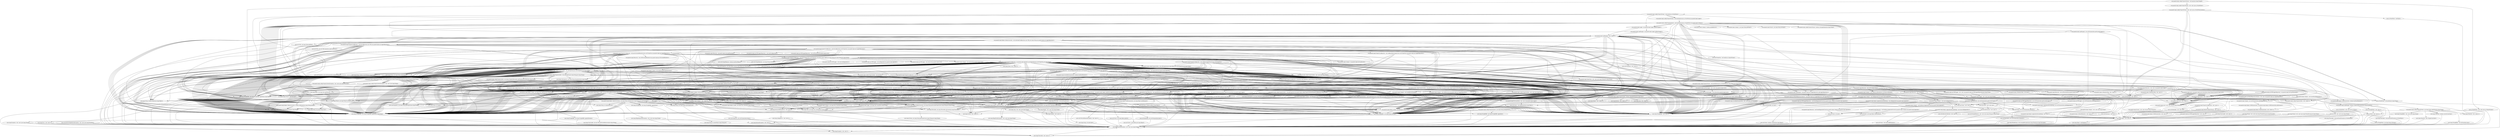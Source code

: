 digraph CallGraph {
"<org.apache.log4j.config.PropertyPrinter: void main(java.lang.String[])>" -> "<java.lang.System: void <clinit>()>";
"<org.apache.log4j.config.PropertyPrinter: void main(java.lang.String[])>" -> "<org.apache.log4j.config.PropertyPrinter: void <init>(java.io.PrintWriter)>";
"<org.apache.log4j.config.PropertyPrinter: void main(java.lang.String[])>" -> "<java.io.PrintWriter: void <init>(java.io.OutputStream)>";
"<java.lang.ThreadGroup: void uncaughtException(java.lang.Thread,java.lang.Throwable)>" -> "<java.lang.RuntimeException: void <init>(java.lang.String)>";
"<java.lang.ClassLoader: void <init>()>" -> "<java.lang.Object: void <init>()>";
"<java.lang.ClassLoader: void <init>()>" -> "<java.lang.RuntimeException: void <init>(java.lang.String)>";
"<java.security.PrivilegedActionException: void <init>(java.lang.Exception)>" -> "<java.lang.Exception: void <init>()>";
"<java.security.PrivilegedActionException: void <init>(java.lang.Exception)>" -> "<java.lang.RuntimeException: void <init>(java.lang.String)>";
"<java.lang.Thread: void <init>(java.lang.ThreadGroup,java.lang.Runnable)>" -> "<java.lang.Object: void <init>()>";
"<java.lang.Thread: void <init>(java.lang.ThreadGroup,java.lang.Runnable)>" -> "<java.lang.RuntimeException: void <init>(java.lang.String)>";
"<java.lang.Thread: void <init>(java.lang.ThreadGroup,java.lang.String)>" -> "<java.lang.Object: void <init>()>";
"<java.lang.Thread: void <init>(java.lang.ThreadGroup,java.lang.String)>" -> "<java.lang.RuntimeException: void <init>(java.lang.String)>";
"<org.apache.log4j.config.PropertyPrinter: void <init>(java.io.PrintWriter)>" -> "<org.apache.log4j.config.PropertyPrinter: void <init>(java.io.PrintWriter,boolean)>";
"<java.io.PrintWriter: void <init>(java.io.OutputStream)>" -> "<java.io.Writer: void <init>()>";
"<java.io.PrintWriter: void <init>(java.io.OutputStream)>" -> "<java.lang.RuntimeException: void <init>(java.lang.String)>";
"<java.lang.RuntimeException: void <init>(java.lang.String)>" -> "<java.lang.Exception: void <init>()>";
"<java.lang.RuntimeException: void <init>(java.lang.String)>" -> "<java.lang.RuntimeException: void <init>(java.lang.String)>";
"<java.lang.Object: void <init>()>" -> "<java.lang.Object: void finalize()>";
"<java.lang.Object: void <init>()>" -> "<java.lang.RuntimeException: void <init>(java.lang.String)>";
"<java.lang.Exception: void <init>()>" -> "<java.lang.Throwable: void <init>()>";
"<java.lang.Exception: void <init>()>" -> "<java.lang.RuntimeException: void <init>(java.lang.String)>";
"<org.apache.log4j.config.PropertyPrinter: void <init>(java.io.PrintWriter,boolean)>" -> "<java.lang.Object: void <init>()>";
"<org.apache.log4j.config.PropertyPrinter: void <init>(java.io.PrintWriter,boolean)>" -> "<java.util.Hashtable: void <init>()>";
"<org.apache.log4j.config.PropertyPrinter: void <init>(java.io.PrintWriter,boolean)>" -> "<java.util.Hashtable: void <init>()>";
"<java.io.Writer: void <init>()>" -> "<java.lang.Object: void <init>()>";
"<java.io.Writer: void <init>()>" -> "<java.lang.RuntimeException: void <init>(java.lang.String)>";
"<java.lang.Object: void finalize()>" -> "<java.lang.RuntimeException: void <init>(java.lang.String)>";
"<java.lang.Throwable: void <init>()>" -> "<java.lang.Object: void <init>()>";
"<java.lang.Throwable: void <init>()>" -> "<java.lang.RuntimeException: void <init>(java.lang.String)>";
"<java.util.Hashtable: void <init>()>" -> "<java.util.Dictionary: void <init>()>";
"<java.util.Hashtable: void <init>()>" -> "<java.lang.RuntimeException: void <init>(java.lang.String)>";
"<java.util.Dictionary: void <init>()>" -> "<java.lang.Object: void <init>()>";
"<java.util.Dictionary: void <init>()>" -> "<java.lang.RuntimeException: void <init>(java.lang.String)>";
"<org.apache.log4j.config.PropertyPrinter: void <init>(java.io.PrintWriter,boolean)>" -> "<java.io.PrintWriter: void flush()>";
"<java.io.PrintWriter: void flush()>" -> "<java.lang.RuntimeException: void <init>(java.lang.String)>";
"<org.apache.log4j.config.PropertyPrinter: void <init>(java.io.PrintWriter,boolean)>" -> "<org.apache.log4j.config.PropertyPrinter: void print(java.io.PrintWriter)>";
"<org.apache.log4j.config.PropertyPrinter: void print(java.io.PrintWriter)>" -> "<org.apache.log4j.Logger: void <clinit>()>";
"<org.apache.log4j.config.PropertyPrinter: void print(java.io.PrintWriter)>" -> "<org.apache.log4j.LogManager: java.util.Enumeration getCurrentLoggers()>";
"<org.apache.log4j.config.PropertyPrinter: void print(java.io.PrintWriter)>" -> "<org.apache.log4j.Logger: org.apache.log4j.Logger getRootLogger()>";
"<org.apache.log4j.config.PropertyPrinter: void print(java.io.PrintWriter)>" -> "<org.apache.log4j.LogManager: void <clinit>()>";
"<org.apache.log4j.config.PropertyPrinter: void print(java.io.PrintWriter)>" -> "<org.apache.log4j.Category: void <clinit>()>";
"<org.apache.log4j.Logger: void <clinit>()>" -> "<org.apache.log4j.Category: void <clinit>()>";
"<org.apache.log4j.Logger: void <clinit>()>" -> "<org.apache.log4j.Logger: java.lang.Class class$(java.lang.String)>";
"<org.apache.log4j.LogManager: java.util.Enumeration getCurrentLoggers()>" -> "<org.apache.log4j.LogManager: void <clinit>()>";
"<org.apache.log4j.LogManager: java.util.Enumeration getCurrentLoggers()>" -> "<org.apache.log4j.LogManager: org.apache.log4j.spi.LoggerRepository getLoggerRepository()>";
"<org.apache.log4j.Logger: org.apache.log4j.Logger getRootLogger()>" -> "<org.apache.log4j.LogManager: void <clinit>()>";
"<org.apache.log4j.Logger: org.apache.log4j.Logger getRootLogger()>" -> "<org.apache.log4j.LogManager: org.apache.log4j.Logger getRootLogger()>";
"<org.apache.log4j.LogManager: void <clinit>()>" -> "<org.apache.log4j.Logger: void <clinit>()>";
"<org.apache.log4j.LogManager: void <clinit>()>" -> "<org.apache.log4j.helpers.LogLog: void debug(java.lang.String)>";
"<org.apache.log4j.LogManager: void <clinit>()>" -> "<org.apache.log4j.helpers.LogLog: void debug(java.lang.String)>";
"<org.apache.log4j.LogManager: void <clinit>()>" -> "<java.lang.StringBuffer: void <init>()>";
"<org.apache.log4j.LogManager: void <clinit>()>" -> "<org.apache.log4j.helpers.LogLog: void warn(java.lang.String,java.lang.Throwable)>";
"<org.apache.log4j.LogManager: void <clinit>()>" -> "<org.apache.log4j.helpers.Loader: java.net.URL getResource(java.lang.String)>";
"<org.apache.log4j.LogManager: void <clinit>()>" -> "<java.net.URL: void <init>(java.lang.String)>";
"<org.apache.log4j.LogManager: void <clinit>()>" -> "<org.apache.log4j.helpers.OptionConverter: void selectAndConfigure(java.net.URL,java.lang.String,org.apache.log4j.spi.LoggerRepository)>";
"<org.apache.log4j.LogManager: void <clinit>()>" -> "<org.apache.log4j.LogManager: org.apache.log4j.spi.LoggerRepository getLoggerRepository()>";
"<org.apache.log4j.LogManager: void <clinit>()>" -> "<org.apache.log4j.helpers.LogLog: void debug(java.lang.String)>";
"<org.apache.log4j.LogManager: void <clinit>()>" -> "<java.lang.StringBuffer: void <init>()>";
"<org.apache.log4j.LogManager: void <clinit>()>" -> "<org.apache.log4j.helpers.Loader: java.net.URL getResource(java.lang.String)>";
"<org.apache.log4j.LogManager: void <clinit>()>" -> "<org.apache.log4j.helpers.Loader: java.net.URL getResource(java.lang.String)>";
"<org.apache.log4j.LogManager: void <clinit>()>" -> "<org.apache.log4j.helpers.OptionConverter: java.lang.String getSystemProperty(java.lang.String,java.lang.String)>";
"<org.apache.log4j.LogManager: void <clinit>()>" -> "<org.apache.log4j.helpers.OptionConverter: java.lang.String getSystemProperty(java.lang.String,java.lang.String)>";
"<org.apache.log4j.LogManager: void <clinit>()>" -> "<org.apache.log4j.helpers.OptionConverter: java.lang.String getSystemProperty(java.lang.String,java.lang.String)>";
"<org.apache.log4j.LogManager: void <clinit>()>" -> "<org.apache.log4j.spi.DefaultRepositorySelector: void <init>(org.apache.log4j.spi.LoggerRepository)>";
"<org.apache.log4j.LogManager: void <clinit>()>" -> "<org.apache.log4j.Hierarchy: void <init>(org.apache.log4j.Logger)>";
"<org.apache.log4j.LogManager: void <clinit>()>" -> "<org.apache.log4j.spi.RootLogger: void <init>(org.apache.log4j.Level)>";
"<org.apache.log4j.LogManager: void <clinit>()>" -> "<org.apache.log4j.helpers.LogLog: void <clinit>()>";
"<org.apache.log4j.LogManager: void <clinit>()>" -> "<org.apache.log4j.helpers.LogLog: void <clinit>()>";
"<org.apache.log4j.LogManager: void <clinit>()>" -> "<org.apache.log4j.helpers.LogLog: void <clinit>()>";
"<org.apache.log4j.LogManager: void <clinit>()>" -> "<org.apache.log4j.helpers.Loader: void <clinit>()>";
"<org.apache.log4j.LogManager: void <clinit>()>" -> "<org.apache.log4j.helpers.OptionConverter: void <clinit>()>";
"<org.apache.log4j.LogManager: void <clinit>()>" -> "<org.apache.log4j.helpers.LogLog: void <clinit>()>";
"<org.apache.log4j.LogManager: void <clinit>()>" -> "<org.apache.log4j.helpers.Loader: void <clinit>()>";
"<org.apache.log4j.LogManager: void <clinit>()>" -> "<org.apache.log4j.helpers.OptionConverter: void <clinit>()>";
"<org.apache.log4j.LogManager: void <clinit>()>" -> "<org.apache.log4j.Priority: void <clinit>()>";
"<org.apache.log4j.LogManager: void <clinit>()>" -> "<org.apache.log4j.Level: void <clinit>()>";
"<org.apache.log4j.LogManager: void <clinit>()>" -> "<org.apache.log4j.Category: void <clinit>()>";
"<org.apache.log4j.Category: void <clinit>()>" -> "<org.apache.log4j.Category: java.lang.Class class$(java.lang.String)>";
"<org.apache.log4j.Logger: java.lang.Class class$(java.lang.String)>" -> "<java.lang.Class: java.lang.Class forName(java.lang.String)>";
"<org.apache.log4j.Logger: java.lang.Class class$(java.lang.String)>" -> "<java.lang.NoClassDefFoundError: void <init>()>";
"<org.apache.log4j.LogManager: org.apache.log4j.spi.LoggerRepository getLoggerRepository()>" -> "<org.apache.log4j.LogManager: void <clinit>()>";
"<org.apache.log4j.LogManager: org.apache.log4j.spi.LoggerRepository getLoggerRepository()>" -> "<org.apache.log4j.helpers.LogLog: void error(java.lang.String,java.lang.Throwable)>";
"<org.apache.log4j.LogManager: org.apache.log4j.spi.LoggerRepository getLoggerRepository()>" -> "<org.apache.log4j.helpers.LogLog: void debug(java.lang.String,java.lang.Throwable)>";
"<org.apache.log4j.LogManager: org.apache.log4j.spi.LoggerRepository getLoggerRepository()>" -> "<org.apache.log4j.LogManager: boolean isLikelySafeScenario(java.lang.Exception)>";
"<org.apache.log4j.LogManager: org.apache.log4j.spi.LoggerRepository getLoggerRepository()>" -> "<java.lang.IllegalStateException: void <init>(java.lang.String)>";
"<org.apache.log4j.LogManager: org.apache.log4j.spi.LoggerRepository getLoggerRepository()>" -> "<org.apache.log4j.spi.DefaultRepositorySelector: void <init>(org.apache.log4j.spi.LoggerRepository)>";
"<org.apache.log4j.LogManager: org.apache.log4j.spi.LoggerRepository getLoggerRepository()>" -> "<org.apache.log4j.spi.NOPLoggerRepository: void <init>()>";
"<org.apache.log4j.LogManager: org.apache.log4j.spi.LoggerRepository getLoggerRepository()>" -> "<org.apache.log4j.helpers.LogLog: void <clinit>()>";
"<org.apache.log4j.LogManager: org.apache.log4j.spi.LoggerRepository getLoggerRepository()>" -> "<org.apache.log4j.helpers.LogLog: void <clinit>()>";
"<org.apache.log4j.LogManager: org.apache.log4j.Logger getRootLogger()>" -> "<org.apache.log4j.LogManager: void <clinit>()>";
"<org.apache.log4j.LogManager: org.apache.log4j.Logger getRootLogger()>" -> "<org.apache.log4j.LogManager: org.apache.log4j.spi.LoggerRepository getLoggerRepository()>";
"<org.apache.log4j.helpers.LogLog: void debug(java.lang.String)>" -> "<org.apache.log4j.helpers.LogLog: void <clinit>()>";
"<org.apache.log4j.helpers.LogLog: void debug(java.lang.String)>" -> "<java.lang.StringBuffer: void <init>()>";
"<org.apache.log4j.helpers.LogLog: void debug(java.lang.String)>" -> "<java.lang.System: void <clinit>()>";
"<java.lang.StringBuffer: void <init>()>" -> "<java.lang.Object: void <init>()>";
"<java.lang.StringBuffer: void <init>()>" -> "<java.lang.RuntimeException: void <init>(java.lang.String)>";
"<org.apache.log4j.helpers.LogLog: void warn(java.lang.String,java.lang.Throwable)>" -> "<org.apache.log4j.helpers.LogLog: void <clinit>()>";
"<org.apache.log4j.helpers.LogLog: void warn(java.lang.String,java.lang.Throwable)>" -> "<java.lang.StringBuffer: void <init>()>";
"<org.apache.log4j.helpers.LogLog: void warn(java.lang.String,java.lang.Throwable)>" -> "<java.lang.System: void <clinit>()>";
"<org.apache.log4j.helpers.Loader: java.net.URL getResource(java.lang.String)>" -> "<org.apache.log4j.helpers.Loader: void <clinit>()>";
"<org.apache.log4j.helpers.Loader: java.net.URL getResource(java.lang.String)>" -> "<org.apache.log4j.helpers.LogLog: void warn(java.lang.String,java.lang.Throwable)>";
"<org.apache.log4j.helpers.Loader: java.net.URL getResource(java.lang.String)>" -> "<org.apache.log4j.helpers.LogLog: void warn(java.lang.String,java.lang.Throwable)>";
"<org.apache.log4j.helpers.Loader: java.net.URL getResource(java.lang.String)>" -> "<java.lang.Thread: java.lang.Thread currentThread()>";
"<org.apache.log4j.helpers.Loader: java.net.URL getResource(java.lang.String)>" -> "<java.lang.ClassLoader: java.net.URL getSystemResource(java.lang.String)>";
"<org.apache.log4j.helpers.Loader: java.net.URL getResource(java.lang.String)>" -> "<org.apache.log4j.helpers.LogLog: void debug(java.lang.String)>";
"<org.apache.log4j.helpers.Loader: java.net.URL getResource(java.lang.String)>" -> "<java.lang.StringBuffer: void <init>()>";
"<org.apache.log4j.helpers.Loader: java.net.URL getResource(java.lang.String)>" -> "<org.apache.log4j.helpers.LogLog: void warn(java.lang.String,java.lang.Throwable)>";
"<org.apache.log4j.helpers.Loader: java.net.URL getResource(java.lang.String)>" -> "<org.apache.log4j.helpers.LogLog: void debug(java.lang.String)>";
"<org.apache.log4j.helpers.Loader: java.net.URL getResource(java.lang.String)>" -> "<java.lang.StringBuffer: void <init>()>";
"<org.apache.log4j.helpers.Loader: java.net.URL getResource(java.lang.String)>" -> "<org.apache.log4j.helpers.Loader: java.lang.Class class$(java.lang.String)>";
"<org.apache.log4j.helpers.Loader: java.net.URL getResource(java.lang.String)>" -> "<org.apache.log4j.helpers.LogLog: void debug(java.lang.String)>";
"<org.apache.log4j.helpers.Loader: java.net.URL getResource(java.lang.String)>" -> "<java.lang.StringBuffer: void <init>()>";
"<org.apache.log4j.helpers.Loader: java.net.URL getResource(java.lang.String)>" -> "<org.apache.log4j.helpers.Loader: java.lang.ClassLoader getTCL()>";
"<org.apache.log4j.helpers.Loader: java.net.URL getResource(java.lang.String)>" -> "<org.apache.log4j.helpers.LogLog: void <clinit>()>";
"<org.apache.log4j.helpers.Loader: java.net.URL getResource(java.lang.String)>" -> "<org.apache.log4j.helpers.LogLog: void <clinit>()>";
"<org.apache.log4j.helpers.Loader: java.net.URL getResource(java.lang.String)>" -> "<org.apache.log4j.helpers.LogLog: void <clinit>()>";
"<org.apache.log4j.helpers.Loader: java.net.URL getResource(java.lang.String)>" -> "<org.apache.log4j.helpers.LogLog: void <clinit>()>";
"<org.apache.log4j.helpers.Loader: java.net.URL getResource(java.lang.String)>" -> "<org.apache.log4j.helpers.LogLog: void <clinit>()>";
"<org.apache.log4j.helpers.Loader: java.net.URL getResource(java.lang.String)>" -> "<org.apache.log4j.helpers.LogLog: void <clinit>()>";
"<java.net.URL: void <init>(java.lang.String)>" -> "<java.lang.Object: void <init>()>";
"<java.net.URL: void <init>(java.lang.String)>" -> "<java.lang.RuntimeException: void <init>(java.lang.String)>";
"<org.apache.log4j.helpers.OptionConverter: void selectAndConfigure(java.net.URL,java.lang.String,org.apache.log4j.spi.LoggerRepository)>" -> "<org.apache.log4j.helpers.LogLog: void <clinit>()>";
"<org.apache.log4j.helpers.OptionConverter: void selectAndConfigure(java.net.URL,java.lang.String,org.apache.log4j.spi.LoggerRepository)>" -> "<org.apache.log4j.PropertyConfigurator: void <init>()>";
"<org.apache.log4j.helpers.OptionConverter: void selectAndConfigure(java.net.URL,java.lang.String,org.apache.log4j.spi.LoggerRepository)>" -> "<org.apache.log4j.helpers.LogLog: void error(java.lang.String)>";
"<org.apache.log4j.helpers.OptionConverter: void selectAndConfigure(java.net.URL,java.lang.String,org.apache.log4j.spi.LoggerRepository)>" -> "<java.lang.StringBuffer: void <init>()>";
"<org.apache.log4j.helpers.OptionConverter: void selectAndConfigure(java.net.URL,java.lang.String,org.apache.log4j.spi.LoggerRepository)>" -> "<org.apache.log4j.helpers.OptionConverter: java.lang.Object instantiateByClassName(java.lang.String,java.lang.Class,java.lang.Object)>";
"<org.apache.log4j.helpers.OptionConverter: void selectAndConfigure(java.net.URL,java.lang.String,org.apache.log4j.spi.LoggerRepository)>" -> "<org.apache.log4j.helpers.OptionConverter: java.lang.Class class$(java.lang.String)>";
"<org.apache.log4j.helpers.OptionConverter: void selectAndConfigure(java.net.URL,java.lang.String,org.apache.log4j.spi.LoggerRepository)>" -> "<org.apache.log4j.helpers.LogLog: void debug(java.lang.String)>";
"<org.apache.log4j.helpers.OptionConverter: void selectAndConfigure(java.net.URL,java.lang.String,org.apache.log4j.spi.LoggerRepository)>" -> "<java.lang.StringBuffer: void <init>()>";
"<org.apache.log4j.helpers.OptionConverter: void selectAndConfigure(java.net.URL,java.lang.String,org.apache.log4j.spi.LoggerRepository)>" -> "<org.apache.log4j.helpers.OptionConverter: void <clinit>()>";
"<org.apache.log4j.helpers.OptionConverter: java.lang.String getSystemProperty(java.lang.String,java.lang.String)>" -> "<java.lang.System: void <clinit>()>";
"<org.apache.log4j.helpers.OptionConverter: java.lang.String getSystemProperty(java.lang.String,java.lang.String)>" -> "<org.apache.log4j.helpers.LogLog: void debug(java.lang.String)>";
"<org.apache.log4j.helpers.OptionConverter: java.lang.String getSystemProperty(java.lang.String,java.lang.String)>" -> "<java.lang.StringBuffer: void <init>()>";
"<org.apache.log4j.helpers.OptionConverter: java.lang.String getSystemProperty(java.lang.String,java.lang.String)>" -> "<java.lang.System: java.lang.String getProperty(java.lang.String,java.lang.String)>";
"<org.apache.log4j.helpers.OptionConverter: java.lang.String getSystemProperty(java.lang.String,java.lang.String)>" -> "<org.apache.log4j.helpers.LogLog: void <clinit>()>";
"<org.apache.log4j.spi.DefaultRepositorySelector: void <init>(org.apache.log4j.spi.LoggerRepository)>" -> "<java.lang.Object: void <init>()>";
"<org.apache.log4j.Hierarchy: void <init>(org.apache.log4j.Logger)>" -> "<org.apache.log4j.Level: void <clinit>()>";
"<org.apache.log4j.Hierarchy: void <init>(org.apache.log4j.Logger)>" -> "<org.apache.log4j.DefaultCategoryFactory: void <init>()>";
"<org.apache.log4j.Hierarchy: void <init>(org.apache.log4j.Logger)>" -> "<org.apache.log4j.or.RendererMap: void <init>()>";
"<org.apache.log4j.Hierarchy: void <init>(org.apache.log4j.Logger)>" -> "<java.util.Vector: void <init>(int)>";
"<org.apache.log4j.Hierarchy: void <init>(org.apache.log4j.Logger)>" -> "<java.util.Hashtable: void <init>()>";
"<org.apache.log4j.Hierarchy: void <init>(org.apache.log4j.Logger)>" -> "<java.lang.Object: void <init>()>";
"<org.apache.log4j.Hierarchy: void <init>(org.apache.log4j.Logger)>" -> "<org.apache.log4j.or.RendererMap: void <clinit>()>";
"<org.apache.log4j.Hierarchy: void <init>(org.apache.log4j.Logger)>" -> "<org.apache.log4j.Priority: void <clinit>()>";
"<org.apache.log4j.spi.RootLogger: void <init>(org.apache.log4j.Level)>" -> "<org.apache.log4j.Logger: void <init>(java.lang.String)>";
"<org.apache.log4j.helpers.LogLog: void <clinit>()>" -> "<org.apache.log4j.helpers.OptionConverter: void <clinit>()>";
"<org.apache.log4j.helpers.LogLog: void <clinit>()>" -> "<org.apache.log4j.helpers.OptionConverter: boolean toBoolean(java.lang.String,boolean)>";
"<org.apache.log4j.helpers.LogLog: void <clinit>()>" -> "<org.apache.log4j.helpers.OptionConverter: java.lang.String getSystemProperty(java.lang.String,java.lang.String)>";
"<org.apache.log4j.helpers.LogLog: void <clinit>()>" -> "<org.apache.log4j.helpers.OptionConverter: java.lang.String getSystemProperty(java.lang.String,java.lang.String)>";
"<org.apache.log4j.helpers.Loader: void <clinit>()>" -> "<org.apache.log4j.helpers.OptionConverter: void <clinit>()>";
"<org.apache.log4j.helpers.Loader: void <clinit>()>" -> "<org.apache.log4j.helpers.OptionConverter: boolean toBoolean(java.lang.String,boolean)>";
"<org.apache.log4j.helpers.Loader: void <clinit>()>" -> "<org.apache.log4j.helpers.OptionConverter: java.lang.String getSystemProperty(java.lang.String,java.lang.String)>";
"<org.apache.log4j.helpers.Loader: void <clinit>()>" -> "<org.apache.log4j.helpers.OptionConverter: java.lang.String getSystemProperty(java.lang.String,java.lang.String)>";
"<org.apache.log4j.Priority: void <clinit>()>" -> "<org.apache.log4j.Level: void <clinit>()>";
"<org.apache.log4j.Priority: void <clinit>()>" -> "<org.apache.log4j.Level: void <init>(int,java.lang.String,int)>";
"<org.apache.log4j.Priority: void <clinit>()>" -> "<org.apache.log4j.Level: void <init>(int,java.lang.String,int)>";
"<org.apache.log4j.Priority: void <clinit>()>" -> "<org.apache.log4j.Level: void <init>(int,java.lang.String,int)>";
"<org.apache.log4j.Priority: void <clinit>()>" -> "<org.apache.log4j.Level: void <init>(int,java.lang.String,int)>";
"<org.apache.log4j.Priority: void <clinit>()>" -> "<org.apache.log4j.Level: void <init>(int,java.lang.String,int)>";
"<org.apache.log4j.Level: void <clinit>()>" -> "<org.apache.log4j.Priority: void <clinit>()>";
"<org.apache.log4j.Level: void <clinit>()>" -> "<org.apache.log4j.Level: void <init>(int,java.lang.String,int)>";
"<org.apache.log4j.Level: void <clinit>()>" -> "<org.apache.log4j.Level: void <init>(int,java.lang.String,int)>";
"<org.apache.log4j.Level: void <clinit>()>" -> "<org.apache.log4j.Level: void <init>(int,java.lang.String,int)>";
"<org.apache.log4j.Level: void <clinit>()>" -> "<org.apache.log4j.Level: void <init>(int,java.lang.String,int)>";
"<org.apache.log4j.Level: void <clinit>()>" -> "<org.apache.log4j.Level: void <init>(int,java.lang.String,int)>";
"<org.apache.log4j.Level: void <clinit>()>" -> "<org.apache.log4j.Level: void <init>(int,java.lang.String,int)>";
"<org.apache.log4j.Level: void <clinit>()>" -> "<org.apache.log4j.Level: void <init>(int,java.lang.String,int)>";
"<org.apache.log4j.Level: void <clinit>()>" -> "<org.apache.log4j.Level: void <init>(int,java.lang.String,int)>";
"<org.apache.log4j.Category: java.lang.Class class$(java.lang.String)>" -> "<java.lang.Class: java.lang.Class forName(java.lang.String)>";
"<org.apache.log4j.Category: java.lang.Class class$(java.lang.String)>" -> "<java.lang.NoClassDefFoundError: void <init>()>";
"<java.lang.Class: java.lang.Class forName(java.lang.String)>" -> "<java.lang.RuntimeException: void <init>(java.lang.String)>";
"<java.lang.NoClassDefFoundError: void <init>()>" -> "<java.lang.LinkageError: void <init>()>";
"<java.lang.NoClassDefFoundError: void <init>()>" -> "<java.lang.RuntimeException: void <init>(java.lang.String)>";
"<org.apache.log4j.helpers.LogLog: void error(java.lang.String,java.lang.Throwable)>" -> "<org.apache.log4j.helpers.LogLog: void <clinit>()>";
"<org.apache.log4j.helpers.LogLog: void error(java.lang.String,java.lang.Throwable)>" -> "<java.lang.StringBuffer: void <init>()>";
"<org.apache.log4j.helpers.LogLog: void error(java.lang.String,java.lang.Throwable)>" -> "<java.lang.System: void <clinit>()>";
"<org.apache.log4j.helpers.LogLog: void debug(java.lang.String,java.lang.Throwable)>" -> "<org.apache.log4j.helpers.LogLog: void <clinit>()>";
"<org.apache.log4j.helpers.LogLog: void debug(java.lang.String,java.lang.Throwable)>" -> "<java.lang.StringBuffer: void <init>()>";
"<org.apache.log4j.helpers.LogLog: void debug(java.lang.String,java.lang.Throwable)>" -> "<java.lang.System: void <clinit>()>";
"<org.apache.log4j.LogManager: boolean isLikelySafeScenario(java.lang.Exception)>" -> "<java.io.StringWriter: void <init>()>";
"<org.apache.log4j.LogManager: boolean isLikelySafeScenario(java.lang.Exception)>" -> "<java.io.PrintWriter: void <init>(java.io.Writer)>";
"<java.lang.IllegalStateException: void <init>(java.lang.String)>" -> "<java.lang.RuntimeException: void <init>()>";
"<java.lang.IllegalStateException: void <init>(java.lang.String)>" -> "<java.lang.RuntimeException: void <init>(java.lang.String)>";
"<org.apache.log4j.spi.NOPLoggerRepository: void <init>()>" -> "<java.lang.Object: void <init>()>";
"<java.lang.ClassLoader: java.net.URL getSystemResource(java.lang.String)>" -> "<java.lang.RuntimeException: void <init>(java.lang.String)>";
"<org.apache.log4j.helpers.Loader: java.lang.Class class$(java.lang.String)>" -> "<java.lang.Class: java.lang.Class forName(java.lang.String)>";
"<org.apache.log4j.helpers.Loader: java.lang.Class class$(java.lang.String)>" -> "<java.lang.NoClassDefFoundError: void <init>()>";
"<org.apache.log4j.helpers.Loader: java.lang.ClassLoader getTCL()>" -> "<org.apache.log4j.helpers.Loader: void <clinit>()>";
"<org.apache.log4j.helpers.Loader: java.lang.ClassLoader getTCL()>" -> "<java.lang.Thread: java.lang.Thread currentThread()>";
"<org.apache.log4j.helpers.Loader: java.lang.ClassLoader getTCL()>" -> "<org.apache.log4j.helpers.Loader: java.lang.Class class$(java.lang.String)>";
"<org.apache.log4j.PropertyConfigurator: void <init>()>" -> "<java.lang.Object: void <init>()>";
"<org.apache.log4j.PropertyConfigurator: void <init>()>" -> "<org.apache.log4j.DefaultCategoryFactory: void <init>()>";
"<org.apache.log4j.PropertyConfigurator: void <init>()>" -> "<java.util.Hashtable: void <init>(int)>";
"<org.apache.log4j.helpers.LogLog: void error(java.lang.String)>" -> "<org.apache.log4j.helpers.LogLog: void <clinit>()>";
"<org.apache.log4j.helpers.LogLog: void error(java.lang.String)>" -> "<java.lang.StringBuffer: void <init>()>";
"<org.apache.log4j.helpers.LogLog: void error(java.lang.String)>" -> "<java.lang.System: void <clinit>()>";
"<org.apache.log4j.helpers.OptionConverter: java.lang.Object instantiateByClassName(java.lang.String,java.lang.Class,java.lang.Object)>" -> "<org.apache.log4j.helpers.Loader: void <clinit>()>";
"<org.apache.log4j.helpers.OptionConverter: java.lang.Object instantiateByClassName(java.lang.String,java.lang.Class,java.lang.Object)>" -> "<org.apache.log4j.helpers.LogLog: void error(java.lang.String,java.lang.Throwable)>";
"<org.apache.log4j.helpers.OptionConverter: java.lang.Object instantiateByClassName(java.lang.String,java.lang.Class,java.lang.Object)>" -> "<java.lang.StringBuffer: void <init>()>";
"<org.apache.log4j.helpers.OptionConverter: java.lang.Object instantiateByClassName(java.lang.String,java.lang.Class,java.lang.Object)>" -> "<org.apache.log4j.helpers.LogLog: void error(java.lang.String,java.lang.Throwable)>";
"<org.apache.log4j.helpers.OptionConverter: java.lang.Object instantiateByClassName(java.lang.String,java.lang.Class,java.lang.Object)>" -> "<java.lang.StringBuffer: void <init>()>";
"<org.apache.log4j.helpers.OptionConverter: java.lang.Object instantiateByClassName(java.lang.String,java.lang.Class,java.lang.Object)>" -> "<org.apache.log4j.helpers.LogLog: void error(java.lang.String,java.lang.Throwable)>";
"<org.apache.log4j.helpers.OptionConverter: java.lang.Object instantiateByClassName(java.lang.String,java.lang.Class,java.lang.Object)>" -> "<java.lang.StringBuffer: void <init>()>";
"<org.apache.log4j.helpers.OptionConverter: java.lang.Object instantiateByClassName(java.lang.String,java.lang.Class,java.lang.Object)>" -> "<org.apache.log4j.helpers.LogLog: void error(java.lang.String,java.lang.Throwable)>";
"<org.apache.log4j.helpers.OptionConverter: java.lang.Object instantiateByClassName(java.lang.String,java.lang.Class,java.lang.Object)>" -> "<java.lang.StringBuffer: void <init>()>";
"<org.apache.log4j.helpers.OptionConverter: java.lang.Object instantiateByClassName(java.lang.String,java.lang.Class,java.lang.Object)>" -> "<org.apache.log4j.helpers.LogLog: void error(java.lang.String)>";
"<org.apache.log4j.helpers.OptionConverter: java.lang.Object instantiateByClassName(java.lang.String,java.lang.Class,java.lang.Object)>" -> "<java.lang.StringBuffer: void <init>()>";
"<org.apache.log4j.helpers.OptionConverter: java.lang.Object instantiateByClassName(java.lang.String,java.lang.Class,java.lang.Object)>" -> "<org.apache.log4j.helpers.LogLog: void error(java.lang.String)>";
"<org.apache.log4j.helpers.OptionConverter: java.lang.Object instantiateByClassName(java.lang.String,java.lang.Class,java.lang.Object)>" -> "<java.lang.StringBuffer: void <init>()>";
"<org.apache.log4j.helpers.OptionConverter: java.lang.Object instantiateByClassName(java.lang.String,java.lang.Class,java.lang.Object)>" -> "<org.apache.log4j.helpers.LogLog: void error(java.lang.String)>";
"<org.apache.log4j.helpers.OptionConverter: java.lang.Object instantiateByClassName(java.lang.String,java.lang.Class,java.lang.Object)>" -> "<java.lang.StringBuffer: void <init>()>";
"<org.apache.log4j.helpers.OptionConverter: java.lang.Object instantiateByClassName(java.lang.String,java.lang.Class,java.lang.Object)>" -> "<org.apache.log4j.helpers.LogLog: void error(java.lang.String)>";
"<org.apache.log4j.helpers.OptionConverter: java.lang.Object instantiateByClassName(java.lang.String,java.lang.Class,java.lang.Object)>" -> "<java.lang.StringBuffer: void <init>()>";
"<org.apache.log4j.helpers.OptionConverter: java.lang.Object instantiateByClassName(java.lang.String,java.lang.Class,java.lang.Object)>" -> "<org.apache.log4j.helpers.Loader: java.lang.Class loadClass(java.lang.String)>";
"<org.apache.log4j.helpers.OptionConverter: java.lang.Object instantiateByClassName(java.lang.String,java.lang.Class,java.lang.Object)>" -> "<org.apache.log4j.helpers.LogLog: void <clinit>()>";
"<org.apache.log4j.helpers.OptionConverter: java.lang.Object instantiateByClassName(java.lang.String,java.lang.Class,java.lang.Object)>" -> "<org.apache.log4j.helpers.LogLog: void <clinit>()>";
"<org.apache.log4j.helpers.OptionConverter: java.lang.Object instantiateByClassName(java.lang.String,java.lang.Class,java.lang.Object)>" -> "<org.apache.log4j.helpers.LogLog: void <clinit>()>";
"<org.apache.log4j.helpers.OptionConverter: java.lang.Object instantiateByClassName(java.lang.String,java.lang.Class,java.lang.Object)>" -> "<org.apache.log4j.helpers.LogLog: void <clinit>()>";
"<org.apache.log4j.helpers.OptionConverter: java.lang.Object instantiateByClassName(java.lang.String,java.lang.Class,java.lang.Object)>" -> "<org.apache.log4j.helpers.LogLog: void <clinit>()>";
"<org.apache.log4j.helpers.OptionConverter: java.lang.Class class$(java.lang.String)>" -> "<java.lang.Class: java.lang.Class forName(java.lang.String)>";
"<org.apache.log4j.helpers.OptionConverter: java.lang.Class class$(java.lang.String)>" -> "<java.lang.NoClassDefFoundError: void <init>()>";
"<java.lang.System: java.lang.String getProperty(java.lang.String,java.lang.String)>" -> "<java.lang.RuntimeException: void <init>(java.lang.String)>";
"<org.apache.log4j.DefaultCategoryFactory: void <init>()>" -> "<java.lang.Object: void <init>()>";
"<org.apache.log4j.or.RendererMap: void <init>()>" -> "<java.lang.Object: void <init>()>";
"<org.apache.log4j.or.RendererMap: void <init>()>" -> "<java.util.Hashtable: void <init>()>";
"<java.util.Vector: void <init>(int)>" -> "<java.util.AbstractList: void <init>()>";
"<java.util.Vector: void <init>(int)>" -> "<java.lang.RuntimeException: void <init>(java.lang.String)>";
"<org.apache.log4j.or.RendererMap: void <clinit>()>" -> "<org.apache.log4j.or.DefaultRenderer: void <init>()>";
"<org.apache.log4j.Logger: void <init>(java.lang.String)>" -> "<org.apache.log4j.Category: void <init>(java.lang.String)>";
"<org.apache.log4j.Level: void <init>(int,java.lang.String,int)>" -> "<org.apache.log4j.Priority: void <init>(int,java.lang.String,int)>";
"<java.lang.LinkageError: void <init>()>" -> "<java.lang.Error: void <init>()>";
"<java.lang.LinkageError: void <init>()>" -> "<java.lang.RuntimeException: void <init>(java.lang.String)>";
"<java.io.StringWriter: void <init>()>" -> "<java.io.Writer: void <init>()>";
"<java.io.StringWriter: void <init>()>" -> "<java.lang.RuntimeException: void <init>(java.lang.String)>";
"<java.io.PrintWriter: void <init>(java.io.Writer)>" -> "<java.io.Writer: void <init>()>";
"<java.io.PrintWriter: void <init>(java.io.Writer)>" -> "<java.lang.RuntimeException: void <init>(java.lang.String)>";
"<java.lang.RuntimeException: void <init>()>" -> "<java.lang.Exception: void <init>()>";
"<java.lang.RuntimeException: void <init>()>" -> "<java.lang.RuntimeException: void <init>(java.lang.String)>";
"<java.util.Hashtable: void <init>(int)>" -> "<java.util.Dictionary: void <init>()>";
"<java.util.Hashtable: void <init>(int)>" -> "<java.lang.RuntimeException: void <init>(java.lang.String)>";
"<org.apache.log4j.helpers.Loader: java.lang.Class loadClass(java.lang.String)>" -> "<org.apache.log4j.helpers.Loader: void <clinit>()>";
"<org.apache.log4j.helpers.Loader: java.lang.Class loadClass(java.lang.String)>" -> "<java.lang.Class: java.lang.Class forName(java.lang.String)>";
"<org.apache.log4j.helpers.Loader: java.lang.Class loadClass(java.lang.String)>" -> "<java.lang.Thread: java.lang.Thread currentThread()>";
"<org.apache.log4j.helpers.Loader: java.lang.Class loadClass(java.lang.String)>" -> "<org.apache.log4j.helpers.Loader: java.lang.ClassLoader getTCL()>";
"<org.apache.log4j.helpers.Loader: java.lang.Class loadClass(java.lang.String)>" -> "<java.lang.Class: java.lang.Class forName(java.lang.String)>";
"<java.util.AbstractList: void <init>()>" -> "<java.util.AbstractCollection: void <init>()>";
"<java.util.AbstractList: void <init>()>" -> "<java.lang.RuntimeException: void <init>(java.lang.String)>";
"<org.apache.log4j.or.DefaultRenderer: void <init>()>" -> "<java.lang.Object: void <init>()>";
"<org.apache.log4j.Category: void <init>(java.lang.String)>" -> "<java.lang.Object: void <init>()>";
"<org.apache.log4j.Priority: void <init>(int,java.lang.String,int)>" -> "<java.lang.Object: void <init>()>";
"<java.lang.Error: void <init>()>" -> "<java.lang.Throwable: void <init>()>";
"<java.lang.Error: void <init>()>" -> "<java.lang.RuntimeException: void <init>(java.lang.String)>";
"<java.util.AbstractCollection: void <init>()>" -> "<java.lang.Object: void <init>()>";
"<java.util.AbstractCollection: void <init>()>" -> "<java.lang.RuntimeException: void <init>(java.lang.String)>";
"<org.apache.log4j.helpers.Loader: java.lang.Class loadClass(java.lang.String)>" -> "<java.lang.Thread: void interrupt()>";
"<java.lang.Thread: void interrupt()>" -> "<java.lang.RuntimeException: void <init>(java.lang.String)>";
"<org.apache.log4j.helpers.Loader: java.net.URL getResource(java.lang.String)>" -> "<java.lang.Thread: void interrupt()>";
"<org.apache.log4j.helpers.OptionConverter: boolean toBoolean(java.lang.String,boolean)>" -> "<java.lang.String: boolean equalsIgnoreCase(java.lang.String)>";
"<org.apache.log4j.helpers.OptionConverter: boolean toBoolean(java.lang.String,boolean)>" -> "<java.lang.String: boolean equalsIgnoreCase(java.lang.String)>";
"<java.lang.String: boolean equalsIgnoreCase(java.lang.String)>" -> "<java.lang.RuntimeException: void <init>(java.lang.String)>";
"<org.apache.log4j.helpers.OptionConverter: java.lang.Class class$(java.lang.String)>" -> "<java.lang.Throwable: java.lang.Throwable initCause(java.lang.Throwable)>";
"<java.lang.Throwable: java.lang.Throwable initCause(java.lang.Throwable)>" -> "<java.lang.RuntimeException: void <init>(java.lang.String)>";
"<org.apache.log4j.helpers.OptionConverter: java.lang.Object instantiateByClassName(java.lang.String,java.lang.Class,java.lang.Object)>" -> "<java.lang.StringBuffer: java.lang.StringBuffer append(java.lang.String)>";
"<org.apache.log4j.helpers.OptionConverter: java.lang.Object instantiateByClassName(java.lang.String,java.lang.Class,java.lang.Object)>" -> "<java.lang.StringBuffer: java.lang.StringBuffer append(java.lang.String)>";
"<org.apache.log4j.helpers.OptionConverter: java.lang.Object instantiateByClassName(java.lang.String,java.lang.Class,java.lang.Object)>" -> "<java.lang.StringBuffer: java.lang.StringBuffer append(java.lang.String)>";
"<org.apache.log4j.helpers.OptionConverter: java.lang.Object instantiateByClassName(java.lang.String,java.lang.Class,java.lang.Object)>" -> "<java.lang.StringBuffer: java.lang.StringBuffer append(java.lang.String)>";
"<org.apache.log4j.helpers.OptionConverter: java.lang.Object instantiateByClassName(java.lang.String,java.lang.Class,java.lang.Object)>" -> "<java.lang.StringBuffer: java.lang.StringBuffer append(java.lang.String)>";
"<org.apache.log4j.helpers.OptionConverter: java.lang.Object instantiateByClassName(java.lang.String,java.lang.Class,java.lang.Object)>" -> "<java.lang.StringBuffer: java.lang.String toString()>";
"<org.apache.log4j.helpers.OptionConverter: java.lang.Object instantiateByClassName(java.lang.String,java.lang.Class,java.lang.Object)>" -> "<java.lang.StringBuffer: java.lang.StringBuffer append(java.lang.String)>";
"<org.apache.log4j.helpers.OptionConverter: java.lang.Object instantiateByClassName(java.lang.String,java.lang.Class,java.lang.Object)>" -> "<java.lang.StringBuffer: java.lang.StringBuffer append(java.lang.String)>";
"<org.apache.log4j.helpers.OptionConverter: java.lang.Object instantiateByClassName(java.lang.String,java.lang.Class,java.lang.Object)>" -> "<java.lang.StringBuffer: java.lang.StringBuffer append(java.lang.String)>";
"<org.apache.log4j.helpers.OptionConverter: java.lang.Object instantiateByClassName(java.lang.String,java.lang.Class,java.lang.Object)>" -> "<java.lang.StringBuffer: java.lang.String toString()>";
"<org.apache.log4j.helpers.OptionConverter: java.lang.Object instantiateByClassName(java.lang.String,java.lang.Class,java.lang.Object)>" -> "<java.lang.StringBuffer: java.lang.StringBuffer append(java.lang.String)>";
"<org.apache.log4j.helpers.OptionConverter: java.lang.Object instantiateByClassName(java.lang.String,java.lang.Class,java.lang.Object)>" -> "<java.lang.StringBuffer: java.lang.StringBuffer append(java.lang.Object)>";
"<org.apache.log4j.helpers.OptionConverter: java.lang.Object instantiateByClassName(java.lang.String,java.lang.Class,java.lang.Object)>" -> "<java.lang.StringBuffer: java.lang.StringBuffer append(java.lang.String)>";
"<org.apache.log4j.helpers.OptionConverter: java.lang.Object instantiateByClassName(java.lang.String,java.lang.Class,java.lang.Object)>" -> "<java.lang.StringBuffer: java.lang.String toString()>";
"<org.apache.log4j.helpers.OptionConverter: java.lang.Object instantiateByClassName(java.lang.String,java.lang.Class,java.lang.Object)>" -> "<java.lang.StringBuffer: java.lang.StringBuffer append(java.lang.String)>";
"<org.apache.log4j.helpers.OptionConverter: java.lang.Object instantiateByClassName(java.lang.String,java.lang.Class,java.lang.Object)>" -> "<java.lang.StringBuffer: java.lang.StringBuffer append(java.lang.String)>";
"<org.apache.log4j.helpers.OptionConverter: java.lang.Object instantiateByClassName(java.lang.String,java.lang.Class,java.lang.Object)>" -> "<java.lang.StringBuffer: java.lang.StringBuffer append(java.lang.String)>";
"<org.apache.log4j.helpers.OptionConverter: java.lang.Object instantiateByClassName(java.lang.String,java.lang.Class,java.lang.Object)>" -> "<java.lang.StringBuffer: java.lang.StringBuffer append(java.lang.Object)>";
"<org.apache.log4j.helpers.OptionConverter: java.lang.Object instantiateByClassName(java.lang.String,java.lang.Class,java.lang.Object)>" -> "<java.lang.StringBuffer: java.lang.StringBuffer append(java.lang.String)>";
"<org.apache.log4j.helpers.OptionConverter: java.lang.Object instantiateByClassName(java.lang.String,java.lang.Class,java.lang.Object)>" -> "<java.lang.StringBuffer: java.lang.String toString()>";
"<org.apache.log4j.helpers.OptionConverter: java.lang.Object instantiateByClassName(java.lang.String,java.lang.Class,java.lang.Object)>" -> "<java.lang.StringBuffer: java.lang.StringBuffer append(java.lang.String)>";
"<org.apache.log4j.helpers.OptionConverter: java.lang.Object instantiateByClassName(java.lang.String,java.lang.Class,java.lang.Object)>" -> "<java.lang.StringBuffer: java.lang.StringBuffer append(java.lang.String)>";
"<org.apache.log4j.helpers.OptionConverter: java.lang.Object instantiateByClassName(java.lang.String,java.lang.Class,java.lang.Object)>" -> "<java.lang.StringBuffer: java.lang.StringBuffer append(java.lang.String)>";
"<org.apache.log4j.helpers.OptionConverter: java.lang.Object instantiateByClassName(java.lang.String,java.lang.Class,java.lang.Object)>" -> "<java.lang.StringBuffer: java.lang.String toString()>";
"<org.apache.log4j.helpers.OptionConverter: java.lang.Object instantiateByClassName(java.lang.String,java.lang.Class,java.lang.Object)>" -> "<java.lang.StringBuffer: java.lang.StringBuffer append(java.lang.String)>";
"<org.apache.log4j.helpers.OptionConverter: java.lang.Object instantiateByClassName(java.lang.String,java.lang.Class,java.lang.Object)>" -> "<java.lang.StringBuffer: java.lang.StringBuffer append(java.lang.String)>";
"<org.apache.log4j.helpers.OptionConverter: java.lang.Object instantiateByClassName(java.lang.String,java.lang.Class,java.lang.Object)>" -> "<java.lang.StringBuffer: java.lang.StringBuffer append(java.lang.String)>";
"<org.apache.log4j.helpers.OptionConverter: java.lang.Object instantiateByClassName(java.lang.String,java.lang.Class,java.lang.Object)>" -> "<java.lang.StringBuffer: java.lang.String toString()>";
"<org.apache.log4j.helpers.OptionConverter: java.lang.Object instantiateByClassName(java.lang.String,java.lang.Class,java.lang.Object)>" -> "<java.lang.StringBuffer: java.lang.StringBuffer append(java.lang.String)>";
"<org.apache.log4j.helpers.OptionConverter: java.lang.Object instantiateByClassName(java.lang.String,java.lang.Class,java.lang.Object)>" -> "<java.lang.StringBuffer: java.lang.StringBuffer append(java.lang.String)>";
"<org.apache.log4j.helpers.OptionConverter: java.lang.Object instantiateByClassName(java.lang.String,java.lang.Class,java.lang.Object)>" -> "<java.lang.StringBuffer: java.lang.StringBuffer append(java.lang.String)>";
"<org.apache.log4j.helpers.OptionConverter: java.lang.Object instantiateByClassName(java.lang.String,java.lang.Class,java.lang.Object)>" -> "<java.lang.StringBuffer: java.lang.String toString()>";
"<org.apache.log4j.helpers.OptionConverter: java.lang.Object instantiateByClassName(java.lang.String,java.lang.Class,java.lang.Object)>" -> "<java.lang.StringBuffer: java.lang.StringBuffer append(java.lang.String)>";
"<org.apache.log4j.helpers.OptionConverter: java.lang.Object instantiateByClassName(java.lang.String,java.lang.Class,java.lang.Object)>" -> "<java.lang.StringBuffer: java.lang.StringBuffer append(java.lang.String)>";
"<org.apache.log4j.helpers.OptionConverter: java.lang.Object instantiateByClassName(java.lang.String,java.lang.Class,java.lang.Object)>" -> "<java.lang.StringBuffer: java.lang.StringBuffer append(java.lang.String)>";
"<org.apache.log4j.helpers.OptionConverter: java.lang.Object instantiateByClassName(java.lang.String,java.lang.Class,java.lang.Object)>" -> "<java.lang.StringBuffer: java.lang.String toString()>";
"<java.lang.StringBuffer: java.lang.StringBuffer append(java.lang.String)>" -> "<java.lang.RuntimeException: void <init>(java.lang.String)>";
"<java.lang.StringBuffer: java.lang.String toString()>" -> "<java.lang.RuntimeException: void <init>(java.lang.String)>";
"<java.lang.StringBuffer: java.lang.StringBuffer append(java.lang.Object)>" -> "<java.lang.RuntimeException: void <init>(java.lang.String)>";
"<org.apache.log4j.helpers.LogLog: void error(java.lang.String)>" -> "<java.lang.StringBuffer: java.lang.StringBuffer append(java.lang.String)>";
"<org.apache.log4j.helpers.LogLog: void error(java.lang.String)>" -> "<java.lang.StringBuffer: java.lang.StringBuffer append(java.lang.String)>";
"<org.apache.log4j.helpers.LogLog: void error(java.lang.String)>" -> "<java.lang.StringBuffer: java.lang.String toString()>";
"<org.apache.log4j.helpers.Loader: java.lang.Class class$(java.lang.String)>" -> "<java.lang.Throwable: java.lang.Throwable initCause(java.lang.Throwable)>";
"<org.apache.log4j.LogManager: boolean isLikelySafeScenario(java.lang.Exception)>" -> "<java.io.StringWriter: java.lang.String toString()>";
"<java.io.StringWriter: java.lang.String toString()>" -> "<java.lang.RuntimeException: void <init>(java.lang.String)>";
"<org.apache.log4j.LogManager: boolean isLikelySafeScenario(java.lang.Exception)>" -> "<java.lang.Throwable: void printStackTrace(java.io.PrintWriter)>";
"<java.lang.Throwable: void printStackTrace(java.io.PrintWriter)>" -> "<java.lang.RuntimeException: void <init>(java.lang.String)>";
"<org.apache.log4j.helpers.LogLog: void debug(java.lang.String,java.lang.Throwable)>" -> "<java.lang.StringBuffer: java.lang.StringBuffer append(java.lang.String)>";
"<org.apache.log4j.helpers.LogLog: void debug(java.lang.String,java.lang.Throwable)>" -> "<java.lang.StringBuffer: java.lang.StringBuffer append(java.lang.String)>";
"<org.apache.log4j.helpers.LogLog: void debug(java.lang.String,java.lang.Throwable)>" -> "<java.lang.StringBuffer: java.lang.String toString()>";
"<org.apache.log4j.helpers.LogLog: void debug(java.lang.String,java.lang.Throwable)>" -> "<java.lang.Throwable: void printStackTrace(java.io.PrintStream)>";
"<java.lang.Throwable: void printStackTrace(java.io.PrintStream)>" -> "<java.lang.RuntimeException: void <init>(java.lang.String)>";
"<org.apache.log4j.helpers.LogLog: void error(java.lang.String,java.lang.Throwable)>" -> "<java.lang.StringBuffer: java.lang.StringBuffer append(java.lang.String)>";
"<org.apache.log4j.helpers.LogLog: void error(java.lang.String,java.lang.Throwable)>" -> "<java.lang.StringBuffer: java.lang.StringBuffer append(java.lang.String)>";
"<org.apache.log4j.helpers.LogLog: void error(java.lang.String,java.lang.Throwable)>" -> "<java.lang.StringBuffer: java.lang.String toString()>";
"<org.apache.log4j.helpers.LogLog: void error(java.lang.String,java.lang.Throwable)>" -> "<java.lang.Throwable: void printStackTrace()>";
"<java.lang.Throwable: void printStackTrace()>" -> "<java.lang.RuntimeException: void <init>(java.lang.String)>";
"<org.apache.log4j.Category: java.lang.Class class$(java.lang.String)>" -> "<java.lang.Throwable: java.lang.Throwable initCause(java.lang.Throwable)>";
"<org.apache.log4j.spi.RootLogger: void <init>(org.apache.log4j.Level)>" -> "<org.apache.log4j.spi.RootLogger: void setLevel(org.apache.log4j.Level)>";
"<org.apache.log4j.spi.RootLogger: void setLevel(org.apache.log4j.Level)>" -> "<org.apache.log4j.helpers.LogLog: void <clinit>()>";
"<org.apache.log4j.spi.RootLogger: void setLevel(org.apache.log4j.Level)>" -> "<org.apache.log4j.helpers.LogLog: void error(java.lang.String,java.lang.Throwable)>";
"<org.apache.log4j.spi.RootLogger: void setLevel(org.apache.log4j.Level)>" -> "<java.lang.Throwable: void <init>()>";
"<org.apache.log4j.Hierarchy: void <init>(org.apache.log4j.Logger)>" -> "<org.apache.log4j.Category: void setHierarchy(org.apache.log4j.spi.LoggerRepository)>";
"<org.apache.log4j.Hierarchy: void <init>(org.apache.log4j.Logger)>" -> "<org.apache.log4j.Hierarchy: void setThreshold(org.apache.log4j.Level)>";
"<org.apache.log4j.helpers.OptionConverter: java.lang.String getSystemProperty(java.lang.String,java.lang.String)>" -> "<java.lang.StringBuffer: java.lang.StringBuffer append(java.lang.String)>";
"<org.apache.log4j.helpers.OptionConverter: java.lang.String getSystemProperty(java.lang.String,java.lang.String)>" -> "<java.lang.StringBuffer: java.lang.StringBuffer append(java.lang.String)>";
"<org.apache.log4j.helpers.OptionConverter: java.lang.String getSystemProperty(java.lang.String,java.lang.String)>" -> "<java.lang.StringBuffer: java.lang.StringBuffer append(java.lang.String)>";
"<org.apache.log4j.helpers.OptionConverter: java.lang.String getSystemProperty(java.lang.String,java.lang.String)>" -> "<java.lang.StringBuffer: java.lang.String toString()>";
"<org.apache.log4j.helpers.OptionConverter: void selectAndConfigure(java.net.URL,java.lang.String,org.apache.log4j.spi.LoggerRepository)>" -> "<org.apache.log4j.PropertyConfigurator: void doConfigure(java.net.URL,org.apache.log4j.spi.LoggerRepository)>";
"<org.apache.log4j.PropertyConfigurator: void doConfigure(java.net.URL,org.apache.log4j.spi.LoggerRepository)>" -> "<org.apache.log4j.helpers.LogLog: void <clinit>()>";
"<org.apache.log4j.PropertyConfigurator: void doConfigure(java.net.URL,org.apache.log4j.spi.LoggerRepository)>" -> "<java.lang.Thread: java.lang.Thread currentThread()>";
"<org.apache.log4j.PropertyConfigurator: void doConfigure(java.net.URL,org.apache.log4j.spi.LoggerRepository)>" -> "<java.lang.Thread: java.lang.Thread currentThread()>";
"<org.apache.log4j.PropertyConfigurator: void doConfigure(java.net.URL,org.apache.log4j.spi.LoggerRepository)>" -> "<org.apache.log4j.helpers.LogLog: void error(java.lang.String)>";
"<org.apache.log4j.PropertyConfigurator: void doConfigure(java.net.URL,org.apache.log4j.spi.LoggerRepository)>" -> "<java.lang.StringBuffer: void <init>()>";
"<org.apache.log4j.PropertyConfigurator: void doConfigure(java.net.URL,org.apache.log4j.spi.LoggerRepository)>" -> "<org.apache.log4j.helpers.LogLog: void error(java.lang.String,java.lang.Throwable)>";
"<org.apache.log4j.PropertyConfigurator: void doConfigure(java.net.URL,org.apache.log4j.spi.LoggerRepository)>" -> "<java.lang.StringBuffer: void <init>()>";
"<org.apache.log4j.PropertyConfigurator: void doConfigure(java.net.URL,org.apache.log4j.spi.LoggerRepository)>" -> "<java.lang.Thread: java.lang.Thread currentThread()>";
"<org.apache.log4j.PropertyConfigurator: void doConfigure(java.net.URL,org.apache.log4j.spi.LoggerRepository)>" -> "<java.lang.Thread: java.lang.Thread currentThread()>";
"<org.apache.log4j.PropertyConfigurator: void doConfigure(java.net.URL,org.apache.log4j.spi.LoggerRepository)>" -> "<org.apache.log4j.helpers.LogLog: void debug(java.lang.String)>";
"<org.apache.log4j.PropertyConfigurator: void doConfigure(java.net.URL,org.apache.log4j.spi.LoggerRepository)>" -> "<java.lang.StringBuffer: void <init>()>";
"<org.apache.log4j.PropertyConfigurator: void doConfigure(java.net.URL,org.apache.log4j.spi.LoggerRepository)>" -> "<java.util.Properties: void <init>()>";
"<org.apache.log4j.PropertyConfigurator: void doConfigure(java.net.URL,org.apache.log4j.spi.LoggerRepository)>" -> "<org.apache.log4j.helpers.LogLog: void <clinit>()>";
"<java.util.Properties: void <init>()>" -> "<java.util.Hashtable: void <init>()>";
"<java.util.Properties: void <init>()>" -> "<java.lang.RuntimeException: void <init>(java.lang.String)>";
"<org.apache.log4j.PropertyConfigurator: void doConfigure(java.net.URL,org.apache.log4j.spi.LoggerRepository)>" -> "<java.lang.Thread: void interrupt()>";
"<org.apache.log4j.PropertyConfigurator: void doConfigure(java.net.URL,org.apache.log4j.spi.LoggerRepository)>" -> "<java.lang.Thread: void interrupt()>";
"<org.apache.log4j.PropertyConfigurator: void doConfigure(java.net.URL,org.apache.log4j.spi.LoggerRepository)>" -> "<java.lang.Thread: void interrupt()>";
"<org.apache.log4j.PropertyConfigurator: void doConfigure(java.net.URL,org.apache.log4j.spi.LoggerRepository)>" -> "<java.lang.Thread: void interrupt()>";
"<org.apache.log4j.PropertyConfigurator: void doConfigure(java.net.URL,org.apache.log4j.spi.LoggerRepository)>" -> "<java.lang.StringBuffer: java.lang.StringBuffer append(java.lang.String)>";
"<org.apache.log4j.PropertyConfigurator: void doConfigure(java.net.URL,org.apache.log4j.spi.LoggerRepository)>" -> "<java.lang.StringBuffer: java.lang.StringBuffer append(java.lang.Object)>";
"<org.apache.log4j.PropertyConfigurator: void doConfigure(java.net.URL,org.apache.log4j.spi.LoggerRepository)>" -> "<java.lang.StringBuffer: java.lang.String toString()>";
"<org.apache.log4j.PropertyConfigurator: void doConfigure(java.net.URL,org.apache.log4j.spi.LoggerRepository)>" -> "<java.lang.StringBuffer: java.lang.StringBuffer append(java.lang.String)>";
"<org.apache.log4j.PropertyConfigurator: void doConfigure(java.net.URL,org.apache.log4j.spi.LoggerRepository)>" -> "<java.lang.StringBuffer: java.lang.StringBuffer append(java.lang.Object)>";
"<org.apache.log4j.PropertyConfigurator: void doConfigure(java.net.URL,org.apache.log4j.spi.LoggerRepository)>" -> "<java.lang.StringBuffer: java.lang.StringBuffer append(java.lang.String)>";
"<org.apache.log4j.PropertyConfigurator: void doConfigure(java.net.URL,org.apache.log4j.spi.LoggerRepository)>" -> "<java.lang.StringBuffer: java.lang.String toString()>";
"<org.apache.log4j.PropertyConfigurator: void doConfigure(java.net.URL,org.apache.log4j.spi.LoggerRepository)>" -> "<java.lang.StringBuffer: java.lang.StringBuffer append(java.lang.String)>";
"<org.apache.log4j.PropertyConfigurator: void doConfigure(java.net.URL,org.apache.log4j.spi.LoggerRepository)>" -> "<java.lang.StringBuffer: java.lang.StringBuffer append(java.lang.Object)>";
"<org.apache.log4j.PropertyConfigurator: void doConfigure(java.net.URL,org.apache.log4j.spi.LoggerRepository)>" -> "<java.lang.StringBuffer: java.lang.StringBuffer append(java.lang.String)>";
"<org.apache.log4j.PropertyConfigurator: void doConfigure(java.net.URL,org.apache.log4j.spi.LoggerRepository)>" -> "<java.lang.StringBuffer: java.lang.String toString()>";
"<org.apache.log4j.PropertyConfigurator: void doConfigure(java.net.URL,org.apache.log4j.spi.LoggerRepository)>" -> "<java.util.Properties: void load(java.io.InputStream)>";
"<java.util.Properties: void load(java.io.InputStream)>" -> "<java.lang.RuntimeException: void <init>(java.lang.String)>";
"<org.apache.log4j.PropertyConfigurator: void doConfigure(java.net.URL,org.apache.log4j.spi.LoggerRepository)>" -> "<org.apache.log4j.PropertyConfigurator: void doConfigure(java.util.Properties,org.apache.log4j.spi.LoggerRepository)>";
"<org.apache.log4j.PropertyConfigurator: void doConfigure(java.util.Properties,org.apache.log4j.spi.LoggerRepository)>" -> "<org.apache.log4j.helpers.LogLog: void <clinit>()>";
"<org.apache.log4j.PropertyConfigurator: void doConfigure(java.util.Properties,org.apache.log4j.spi.LoggerRepository)>" -> "<org.apache.log4j.helpers.LogLog: void debug(java.lang.String)>";
"<org.apache.log4j.PropertyConfigurator: void doConfigure(java.util.Properties,org.apache.log4j.spi.LoggerRepository)>" -> "<org.apache.log4j.helpers.LogLog: void debug(java.lang.String)>";
"<org.apache.log4j.PropertyConfigurator: void doConfigure(java.util.Properties,org.apache.log4j.spi.LoggerRepository)>" -> "<java.lang.StringBuffer: void <init>()>";
"<org.apache.log4j.PropertyConfigurator: void doConfigure(java.util.Properties,org.apache.log4j.spi.LoggerRepository)>" -> "<org.apache.log4j.helpers.OptionConverter: org.apache.log4j.Level toLevel(java.lang.String,org.apache.log4j.Level)>";
"<org.apache.log4j.PropertyConfigurator: void doConfigure(java.util.Properties,org.apache.log4j.spi.LoggerRepository)>" -> "<org.apache.log4j.helpers.OptionConverter: java.lang.String findAndSubst(java.lang.String,java.util.Properties)>";
"<org.apache.log4j.PropertyConfigurator: void doConfigure(java.util.Properties,org.apache.log4j.spi.LoggerRepository)>" -> "<org.apache.log4j.helpers.OptionConverter: boolean toBoolean(java.lang.String,boolean)>";
"<org.apache.log4j.PropertyConfigurator: void doConfigure(java.util.Properties,org.apache.log4j.spi.LoggerRepository)>" -> "<org.apache.log4j.helpers.LogLog: void setInternalDebugging(boolean)>";
"<org.apache.log4j.PropertyConfigurator: void doConfigure(java.util.Properties,org.apache.log4j.spi.LoggerRepository)>" -> "<org.apache.log4j.helpers.OptionConverter: boolean toBoolean(java.lang.String,boolean)>";
"<org.apache.log4j.PropertyConfigurator: void doConfigure(java.util.Properties,org.apache.log4j.spi.LoggerRepository)>" -> "<org.apache.log4j.helpers.LogLog: void warn(java.lang.String)>";
"<org.apache.log4j.PropertyConfigurator: void doConfigure(java.util.Properties,org.apache.log4j.spi.LoggerRepository)>" -> "<org.apache.log4j.helpers.LogLog: void <clinit>()>";
"<org.apache.log4j.PropertyConfigurator: void doConfigure(java.util.Properties,org.apache.log4j.spi.LoggerRepository)>" -> "<org.apache.log4j.helpers.LogLog: void <clinit>()>";
"<org.apache.log4j.PropertyConfigurator: void doConfigure(java.util.Properties,org.apache.log4j.spi.LoggerRepository)>" -> "<org.apache.log4j.Priority: void <clinit>()>";
"<org.apache.log4j.PropertyConfigurator: void doConfigure(java.util.Properties,org.apache.log4j.spi.LoggerRepository)>" -> "<org.apache.log4j.Level: void <clinit>()>";
"<org.apache.log4j.PropertyConfigurator: void doConfigure(java.util.Properties,org.apache.log4j.spi.LoggerRepository)>" -> "<org.apache.log4j.helpers.OptionConverter: void <clinit>()>";
"<org.apache.log4j.PropertyConfigurator: void doConfigure(java.util.Properties,org.apache.log4j.spi.LoggerRepository)>" -> "<org.apache.log4j.helpers.OptionConverter: void <clinit>()>";
"<org.apache.log4j.PropertyConfigurator: void doConfigure(java.util.Properties,org.apache.log4j.spi.LoggerRepository)>" -> "<org.apache.log4j.helpers.LogLog: void <clinit>()>";
"<org.apache.log4j.PropertyConfigurator: void doConfigure(java.util.Properties,org.apache.log4j.spi.LoggerRepository)>" -> "<org.apache.log4j.helpers.OptionConverter: void <clinit>()>";
"<org.apache.log4j.helpers.OptionConverter: org.apache.log4j.Level toLevel(java.lang.String,org.apache.log4j.Level)>" -> "<org.apache.log4j.Level: void <clinit>()>";
"<org.apache.log4j.helpers.OptionConverter: org.apache.log4j.Level toLevel(java.lang.String,org.apache.log4j.Level)>" -> "<org.apache.log4j.helpers.LogLog: void warn(java.lang.String,java.lang.Throwable)>";
"<org.apache.log4j.helpers.OptionConverter: org.apache.log4j.Level toLevel(java.lang.String,org.apache.log4j.Level)>" -> "<java.lang.StringBuffer: void <init>()>";
"<org.apache.log4j.helpers.OptionConverter: org.apache.log4j.Level toLevel(java.lang.String,org.apache.log4j.Level)>" -> "<org.apache.log4j.helpers.LogLog: void warn(java.lang.String,java.lang.Throwable)>";
"<org.apache.log4j.helpers.OptionConverter: org.apache.log4j.Level toLevel(java.lang.String,org.apache.log4j.Level)>" -> "<java.lang.StringBuffer: void <init>()>";
"<org.apache.log4j.helpers.OptionConverter: org.apache.log4j.Level toLevel(java.lang.String,org.apache.log4j.Level)>" -> "<org.apache.log4j.helpers.LogLog: void warn(java.lang.String,java.lang.Throwable)>";
"<org.apache.log4j.helpers.OptionConverter: org.apache.log4j.Level toLevel(java.lang.String,org.apache.log4j.Level)>" -> "<java.lang.StringBuffer: void <init>()>";
"<org.apache.log4j.helpers.OptionConverter: org.apache.log4j.Level toLevel(java.lang.String,org.apache.log4j.Level)>" -> "<org.apache.log4j.helpers.LogLog: void warn(java.lang.String,java.lang.Throwable)>";
"<org.apache.log4j.helpers.OptionConverter: org.apache.log4j.Level toLevel(java.lang.String,org.apache.log4j.Level)>" -> "<java.lang.StringBuffer: void <init>()>";
"<org.apache.log4j.helpers.OptionConverter: org.apache.log4j.Level toLevel(java.lang.String,org.apache.log4j.Level)>" -> "<java.lang.Thread: java.lang.Thread currentThread()>";
"<org.apache.log4j.helpers.OptionConverter: org.apache.log4j.Level toLevel(java.lang.String,org.apache.log4j.Level)>" -> "<org.apache.log4j.helpers.LogLog: void warn(java.lang.String,java.lang.Throwable)>";
"<org.apache.log4j.helpers.OptionConverter: org.apache.log4j.Level toLevel(java.lang.String,org.apache.log4j.Level)>" -> "<java.lang.StringBuffer: void <init>()>";
"<org.apache.log4j.helpers.OptionConverter: org.apache.log4j.Level toLevel(java.lang.String,org.apache.log4j.Level)>" -> "<org.apache.log4j.helpers.LogLog: void warn(java.lang.String)>";
"<org.apache.log4j.helpers.OptionConverter: org.apache.log4j.Level toLevel(java.lang.String,org.apache.log4j.Level)>" -> "<java.lang.StringBuffer: void <init>()>";
"<org.apache.log4j.helpers.OptionConverter: org.apache.log4j.Level toLevel(java.lang.String,org.apache.log4j.Level)>" -> "<org.apache.log4j.helpers.OptionConverter: java.lang.Class class$(java.lang.String)>";
"<org.apache.log4j.helpers.OptionConverter: org.apache.log4j.Level toLevel(java.lang.String,org.apache.log4j.Level)>" -> "<org.apache.log4j.helpers.OptionConverter: java.lang.Class class$(java.lang.String)>";
"<org.apache.log4j.helpers.OptionConverter: org.apache.log4j.Level toLevel(java.lang.String,org.apache.log4j.Level)>" -> "<org.apache.log4j.helpers.Loader: java.lang.Class loadClass(java.lang.String)>";
"<org.apache.log4j.helpers.OptionConverter: org.apache.log4j.Level toLevel(java.lang.String,org.apache.log4j.Level)>" -> "<org.apache.log4j.helpers.LogLog: void debug(java.lang.String)>";
"<org.apache.log4j.helpers.OptionConverter: org.apache.log4j.Level toLevel(java.lang.String,org.apache.log4j.Level)>" -> "<java.lang.StringBuffer: void <init>()>";
"<org.apache.log4j.helpers.OptionConverter: org.apache.log4j.Level toLevel(java.lang.String,org.apache.log4j.Level)>" -> "<org.apache.log4j.Level: org.apache.log4j.Level toLevel(java.lang.String,org.apache.log4j.Level)>";
"<org.apache.log4j.helpers.OptionConverter: org.apache.log4j.Level toLevel(java.lang.String,org.apache.log4j.Level)>" -> "<org.apache.log4j.helpers.LogLog: void <clinit>()>";
"<org.apache.log4j.helpers.OptionConverter: org.apache.log4j.Level toLevel(java.lang.String,org.apache.log4j.Level)>" -> "<org.apache.log4j.helpers.LogLog: void <clinit>()>";
"<org.apache.log4j.helpers.OptionConverter: org.apache.log4j.Level toLevel(java.lang.String,org.apache.log4j.Level)>" -> "<org.apache.log4j.helpers.LogLog: void <clinit>()>";
"<org.apache.log4j.helpers.OptionConverter: org.apache.log4j.Level toLevel(java.lang.String,org.apache.log4j.Level)>" -> "<org.apache.log4j.helpers.LogLog: void <clinit>()>";
"<org.apache.log4j.helpers.OptionConverter: org.apache.log4j.Level toLevel(java.lang.String,org.apache.log4j.Level)>" -> "<org.apache.log4j.helpers.LogLog: void <clinit>()>";
"<org.apache.log4j.helpers.OptionConverter: org.apache.log4j.Level toLevel(java.lang.String,org.apache.log4j.Level)>" -> "<org.apache.log4j.helpers.LogLog: void <clinit>()>";
"<org.apache.log4j.helpers.OptionConverter: org.apache.log4j.Level toLevel(java.lang.String,org.apache.log4j.Level)>" -> "<org.apache.log4j.helpers.OptionConverter: void <clinit>()>";
"<org.apache.log4j.helpers.OptionConverter: org.apache.log4j.Level toLevel(java.lang.String,org.apache.log4j.Level)>" -> "<org.apache.log4j.helpers.Loader: void <clinit>()>";
"<org.apache.log4j.helpers.OptionConverter: org.apache.log4j.Level toLevel(java.lang.String,org.apache.log4j.Level)>" -> "<org.apache.log4j.helpers.LogLog: void <clinit>()>";
"<org.apache.log4j.helpers.OptionConverter: org.apache.log4j.Level toLevel(java.lang.String,org.apache.log4j.Level)>" -> "<org.apache.log4j.Priority: void <clinit>()>";
"<org.apache.log4j.helpers.OptionConverter: java.lang.String findAndSubst(java.lang.String,java.util.Properties)>" -> "<org.apache.log4j.helpers.OptionConverter: void <clinit>()>";
"<org.apache.log4j.helpers.OptionConverter: java.lang.String findAndSubst(java.lang.String,java.util.Properties)>" -> "<org.apache.log4j.helpers.LogLog: void error(java.lang.String,java.lang.Throwable)>";
"<org.apache.log4j.helpers.OptionConverter: java.lang.String findAndSubst(java.lang.String,java.util.Properties)>" -> "<java.lang.StringBuffer: void <init>()>";
"<org.apache.log4j.helpers.OptionConverter: java.lang.String findAndSubst(java.lang.String,java.util.Properties)>" -> "<org.apache.log4j.helpers.OptionConverter: java.lang.String substVars(java.lang.String,java.util.Properties)>";
"<org.apache.log4j.helpers.OptionConverter: java.lang.String findAndSubst(java.lang.String,java.util.Properties)>" -> "<org.apache.log4j.helpers.LogLog: void <clinit>()>";
"<org.apache.log4j.helpers.LogLog: void setInternalDebugging(boolean)>" -> "<org.apache.log4j.helpers.LogLog: void <clinit>()>";
"<org.apache.log4j.helpers.LogLog: void warn(java.lang.String)>" -> "<org.apache.log4j.helpers.LogLog: void <clinit>()>";
"<org.apache.log4j.helpers.LogLog: void warn(java.lang.String)>" -> "<java.lang.StringBuffer: void <init>()>";
"<org.apache.log4j.helpers.LogLog: void warn(java.lang.String)>" -> "<java.lang.System: void <clinit>()>";
"<org.apache.log4j.Level: org.apache.log4j.Level toLevel(java.lang.String,org.apache.log4j.Level)>" -> "<org.apache.log4j.Level: void <clinit>()>";
"<org.apache.log4j.Level: org.apache.log4j.Level toLevel(java.lang.String,org.apache.log4j.Level)>" -> "<org.apache.log4j.Priority: void <clinit>()>";
"<org.apache.log4j.Level: org.apache.log4j.Level toLevel(java.lang.String,org.apache.log4j.Level)>" -> "<org.apache.log4j.Level: void <clinit>()>";
"<org.apache.log4j.Level: org.apache.log4j.Level toLevel(java.lang.String,org.apache.log4j.Level)>" -> "<org.apache.log4j.Priority: void <clinit>()>";
"<org.apache.log4j.Level: org.apache.log4j.Level toLevel(java.lang.String,org.apache.log4j.Level)>" -> "<org.apache.log4j.Level: void <clinit>()>";
"<org.apache.log4j.Level: org.apache.log4j.Level toLevel(java.lang.String,org.apache.log4j.Level)>" -> "<org.apache.log4j.Priority: void <clinit>()>";
"<org.apache.log4j.Level: org.apache.log4j.Level toLevel(java.lang.String,org.apache.log4j.Level)>" -> "<org.apache.log4j.Level: void <clinit>()>";
"<org.apache.log4j.Level: org.apache.log4j.Level toLevel(java.lang.String,org.apache.log4j.Level)>" -> "<org.apache.log4j.Priority: void <clinit>()>";
"<org.apache.log4j.Level: org.apache.log4j.Level toLevel(java.lang.String,org.apache.log4j.Level)>" -> "<org.apache.log4j.Level: void <clinit>()>";
"<org.apache.log4j.Level: org.apache.log4j.Level toLevel(java.lang.String,org.apache.log4j.Level)>" -> "<org.apache.log4j.Priority: void <clinit>()>";
"<org.apache.log4j.Level: org.apache.log4j.Level toLevel(java.lang.String,org.apache.log4j.Level)>" -> "<org.apache.log4j.Level: void <clinit>()>";
"<org.apache.log4j.Level: org.apache.log4j.Level toLevel(java.lang.String,org.apache.log4j.Level)>" -> "<org.apache.log4j.Priority: void <clinit>()>";
"<org.apache.log4j.Level: org.apache.log4j.Level toLevel(java.lang.String,org.apache.log4j.Level)>" -> "<org.apache.log4j.Level: void <clinit>()>";
"<org.apache.log4j.Level: org.apache.log4j.Level toLevel(java.lang.String,org.apache.log4j.Level)>" -> "<org.apache.log4j.Priority: void <clinit>()>";
"<org.apache.log4j.Level: org.apache.log4j.Level toLevel(java.lang.String,org.apache.log4j.Level)>" -> "<org.apache.log4j.Level: void <clinit>()>";
"<org.apache.log4j.Level: org.apache.log4j.Level toLevel(java.lang.String,org.apache.log4j.Level)>" -> "<org.apache.log4j.Priority: void <clinit>()>";
"<org.apache.log4j.Level: org.apache.log4j.Level toLevel(java.lang.String,org.apache.log4j.Level)>" -> "<org.apache.log4j.Level: void <clinit>()>";
"<org.apache.log4j.Level: org.apache.log4j.Level toLevel(java.lang.String,org.apache.log4j.Level)>" -> "<org.apache.log4j.Priority: void <clinit>()>";
"<org.apache.log4j.helpers.OptionConverter: java.lang.String substVars(java.lang.String,java.util.Properties)>" -> "<org.apache.log4j.helpers.OptionConverter: void <clinit>()>";
"<org.apache.log4j.helpers.OptionConverter: java.lang.String substVars(java.lang.String,java.util.Properties)>" -> "<org.apache.log4j.helpers.OptionConverter: java.lang.String substVars(java.lang.String,java.util.Properties)>";
"<org.apache.log4j.helpers.OptionConverter: java.lang.String substVars(java.lang.String,java.util.Properties)>" -> "<org.apache.log4j.helpers.OptionConverter: java.lang.String getSystemProperty(java.lang.String,java.lang.String)>";
"<org.apache.log4j.helpers.OptionConverter: java.lang.String substVars(java.lang.String,java.util.Properties)>" -> "<java.lang.IllegalArgumentException: void <init>(java.lang.String)>";
"<org.apache.log4j.helpers.OptionConverter: java.lang.String substVars(java.lang.String,java.util.Properties)>" -> "<java.lang.StringBuffer: void <init>()>";
"<org.apache.log4j.helpers.OptionConverter: java.lang.String substVars(java.lang.String,java.util.Properties)>" -> "<java.lang.StringBuffer: void <init>()>";
"<java.lang.IllegalArgumentException: void <init>(java.lang.String)>" -> "<java.lang.RuntimeException: void <init>()>";
"<java.lang.IllegalArgumentException: void <init>(java.lang.String)>" -> "<java.lang.RuntimeException: void <init>(java.lang.String)>";
"<org.apache.log4j.helpers.OptionConverter: org.apache.log4j.Level toLevel(java.lang.String,org.apache.log4j.Level)>" -> "<java.lang.Thread: void interrupt()>";
"<org.apache.log4j.helpers.OptionConverter: java.lang.String substVars(java.lang.String,java.util.Properties)>" -> "<java.lang.StringBuffer: java.lang.StringBuffer append(java.lang.String)>";
"<org.apache.log4j.helpers.OptionConverter: java.lang.String substVars(java.lang.String,java.util.Properties)>" -> "<java.lang.StringBuffer: java.lang.String toString()>";
"<org.apache.log4j.helpers.OptionConverter: java.lang.String substVars(java.lang.String,java.util.Properties)>" -> "<java.lang.StringBuffer: java.lang.StringBuffer append(java.lang.String)>";
"<org.apache.log4j.helpers.OptionConverter: java.lang.String substVars(java.lang.String,java.util.Properties)>" -> "<java.lang.StringBuffer: java.lang.StringBuffer append(java.lang.String)>";
"<org.apache.log4j.helpers.OptionConverter: java.lang.String substVars(java.lang.String,java.util.Properties)>" -> "<java.lang.StringBuffer: java.lang.StringBuffer append(java.lang.String)>";
"<org.apache.log4j.helpers.OptionConverter: java.lang.String substVars(java.lang.String,java.util.Properties)>" -> "<java.lang.StringBuffer: java.lang.StringBuffer append(int)>";
"<org.apache.log4j.helpers.OptionConverter: java.lang.String substVars(java.lang.String,java.util.Properties)>" -> "<java.lang.StringBuffer: java.lang.StringBuffer append(char)>";
"<org.apache.log4j.helpers.OptionConverter: java.lang.String substVars(java.lang.String,java.util.Properties)>" -> "<java.lang.StringBuffer: java.lang.String toString()>";
"<org.apache.log4j.helpers.OptionConverter: java.lang.String substVars(java.lang.String,java.util.Properties)>" -> "<java.lang.StringBuffer: java.lang.StringBuffer append(java.lang.String)>";
"<java.lang.StringBuffer: java.lang.StringBuffer append(int)>" -> "<java.lang.RuntimeException: void <init>(java.lang.String)>";
"<java.lang.StringBuffer: java.lang.StringBuffer append(char)>" -> "<java.lang.RuntimeException: void <init>(java.lang.String)>";
"<org.apache.log4j.helpers.OptionConverter: java.lang.String substVars(java.lang.String,java.util.Properties)>" -> "<java.lang.StringBuffer: java.lang.StringBuffer append(char)>";
"<org.apache.log4j.helpers.LogLog: void warn(java.lang.String)>" -> "<java.lang.StringBuffer: java.lang.StringBuffer append(java.lang.String)>";
"<org.apache.log4j.helpers.LogLog: void warn(java.lang.String)>" -> "<java.lang.StringBuffer: java.lang.StringBuffer append(java.lang.String)>";
"<org.apache.log4j.helpers.LogLog: void warn(java.lang.String)>" -> "<java.lang.StringBuffer: java.lang.String toString()>";
"<org.apache.log4j.helpers.OptionConverter: java.lang.String findAndSubst(java.lang.String,java.util.Properties)>" -> "<java.lang.StringBuffer: java.lang.StringBuffer append(java.lang.String)>";
"<org.apache.log4j.helpers.OptionConverter: java.lang.String findAndSubst(java.lang.String,java.util.Properties)>" -> "<java.lang.StringBuffer: java.lang.StringBuffer append(java.lang.String)>";
"<org.apache.log4j.helpers.OptionConverter: java.lang.String findAndSubst(java.lang.String,java.util.Properties)>" -> "<java.lang.StringBuffer: java.lang.StringBuffer append(java.lang.String)>";
"<org.apache.log4j.helpers.OptionConverter: java.lang.String findAndSubst(java.lang.String,java.util.Properties)>" -> "<java.lang.StringBuffer: java.lang.String toString()>";
"<org.apache.log4j.helpers.OptionConverter: java.lang.String substVars(java.lang.String,java.util.Properties)>" -> "<java.lang.String: int indexOf(java.lang.String,int)>";
"<org.apache.log4j.helpers.OptionConverter: java.lang.String substVars(java.lang.String,java.util.Properties)>" -> "<java.lang.String: int length()>";
"<org.apache.log4j.helpers.OptionConverter: java.lang.String substVars(java.lang.String,java.util.Properties)>" -> "<java.lang.String: java.lang.String substring(int,int)>";
"<org.apache.log4j.helpers.OptionConverter: java.lang.String substVars(java.lang.String,java.util.Properties)>" -> "<java.lang.String: java.lang.String substring(int,int)>";
"<org.apache.log4j.helpers.OptionConverter: java.lang.String substVars(java.lang.String,java.util.Properties)>" -> "<java.lang.String: int indexOf(int,int)>";
"<org.apache.log4j.helpers.OptionConverter: java.lang.String substVars(java.lang.String,java.util.Properties)>" -> "<java.lang.String: java.lang.String substring(int,int)>";
"<java.lang.String: int indexOf(java.lang.String,int)>" -> "<java.lang.RuntimeException: void <init>(java.lang.String)>";
"<java.lang.String: int length()>" -> "<java.lang.RuntimeException: void <init>(java.lang.String)>";
"<java.lang.String: java.lang.String substring(int,int)>" -> "<java.lang.RuntimeException: void <init>(java.lang.String)>";
"<java.lang.String: int indexOf(int,int)>" -> "<java.lang.RuntimeException: void <init>(java.lang.String)>";
"<org.apache.log4j.helpers.OptionConverter: org.apache.log4j.Level toLevel(java.lang.String,org.apache.log4j.Level)>" -> "<java.lang.StringBuffer: java.lang.StringBuffer append(java.lang.String)>";
"<org.apache.log4j.helpers.OptionConverter: org.apache.log4j.Level toLevel(java.lang.String,org.apache.log4j.Level)>" -> "<java.lang.StringBuffer: java.lang.StringBuffer append(java.lang.String)>";
"<org.apache.log4j.helpers.OptionConverter: org.apache.log4j.Level toLevel(java.lang.String,org.apache.log4j.Level)>" -> "<java.lang.StringBuffer: java.lang.StringBuffer append(java.lang.String)>";
"<org.apache.log4j.helpers.OptionConverter: org.apache.log4j.Level toLevel(java.lang.String,org.apache.log4j.Level)>" -> "<java.lang.StringBuffer: java.lang.StringBuffer append(java.lang.String)>";
"<org.apache.log4j.helpers.OptionConverter: org.apache.log4j.Level toLevel(java.lang.String,org.apache.log4j.Level)>" -> "<java.lang.StringBuffer: java.lang.StringBuffer append(java.lang.String)>";
"<org.apache.log4j.helpers.OptionConverter: org.apache.log4j.Level toLevel(java.lang.String,org.apache.log4j.Level)>" -> "<java.lang.StringBuffer: java.lang.StringBuffer append(java.lang.String)>";
"<org.apache.log4j.helpers.OptionConverter: org.apache.log4j.Level toLevel(java.lang.String,org.apache.log4j.Level)>" -> "<java.lang.StringBuffer: java.lang.StringBuffer append(java.lang.String)>";
"<org.apache.log4j.helpers.OptionConverter: org.apache.log4j.Level toLevel(java.lang.String,org.apache.log4j.Level)>" -> "<java.lang.String: boolean equalsIgnoreCase(java.lang.String)>";
"<org.apache.log4j.helpers.OptionConverter: org.apache.log4j.Level toLevel(java.lang.String,org.apache.log4j.Level)>" -> "<java.lang.String: java.lang.String trim()>";
"<org.apache.log4j.helpers.OptionConverter: org.apache.log4j.Level toLevel(java.lang.String,org.apache.log4j.Level)>" -> "<java.lang.String: boolean equalsIgnoreCase(java.lang.String)>";
"<java.lang.String: java.lang.String trim()>" -> "<java.lang.RuntimeException: void <init>(java.lang.String)>";
"<org.apache.log4j.PropertyConfigurator: void doConfigure(java.util.Properties,org.apache.log4j.spi.LoggerRepository)>" -> "<java.lang.StringBuffer: java.lang.StringBuffer append(java.lang.String)>";
"<org.apache.log4j.PropertyConfigurator: void doConfigure(java.util.Properties,org.apache.log4j.spi.LoggerRepository)>" -> "<java.lang.StringBuffer: java.lang.StringBuffer append(java.lang.Object)>";
"<org.apache.log4j.PropertyConfigurator: void doConfigure(java.util.Properties,org.apache.log4j.spi.LoggerRepository)>" -> "<java.lang.StringBuffer: java.lang.StringBuffer append(java.lang.String)>";
"<org.apache.log4j.PropertyConfigurator: void doConfigure(java.util.Properties,org.apache.log4j.spi.LoggerRepository)>" -> "<java.lang.StringBuffer: java.lang.String toString()>";
"<org.apache.log4j.PropertyConfigurator: void doConfigure(java.util.Properties,org.apache.log4j.spi.LoggerRepository)>" -> "<java.util.Properties: java.lang.String getProperty(java.lang.String)>";
"<org.apache.log4j.PropertyConfigurator: void doConfigure(java.util.Properties,org.apache.log4j.spi.LoggerRepository)>" -> "<java.util.Properties: java.lang.String getProperty(java.lang.String)>";
"<org.apache.log4j.PropertyConfigurator: void doConfigure(java.util.Properties,org.apache.log4j.spi.LoggerRepository)>" -> "<java.util.Properties: java.lang.String getProperty(java.lang.String)>";
"<java.util.Properties: java.lang.String getProperty(java.lang.String)>" -> "<java.lang.RuntimeException: void <init>(java.lang.String)>";
"<org.apache.log4j.helpers.OptionConverter: java.lang.String findAndSubst(java.lang.String,java.util.Properties)>" -> "<java.util.Properties: java.lang.String getProperty(java.lang.String)>";
"<org.apache.log4j.helpers.OptionConverter: java.lang.String substVars(java.lang.String,java.util.Properties)>" -> "<java.util.Properties: java.lang.String getProperty(java.lang.String)>";
"<org.apache.log4j.PropertyConfigurator: void doConfigure(java.util.Properties,org.apache.log4j.spi.LoggerRepository)>" -> "<org.apache.log4j.PropertyConfigurator: void configureRootCategory(java.util.Properties,org.apache.log4j.spi.LoggerRepository)>";
"<org.apache.log4j.PropertyConfigurator: void doConfigure(java.util.Properties,org.apache.log4j.spi.LoggerRepository)>" -> "<org.apache.log4j.PropertyConfigurator: void configureLoggerFactory(java.util.Properties)>";
"<org.apache.log4j.PropertyConfigurator: void doConfigure(java.util.Properties,org.apache.log4j.spi.LoggerRepository)>" -> "<org.apache.log4j.PropertyConfigurator: void parseCatsAndRenderers(java.util.Properties,org.apache.log4j.spi.LoggerRepository)>";
"<org.apache.log4j.PropertyConfigurator: void configureRootCategory(java.util.Properties,org.apache.log4j.spi.LoggerRepository)>" -> "<org.apache.log4j.helpers.OptionConverter: void <clinit>()>";
"<org.apache.log4j.PropertyConfigurator: void configureRootCategory(java.util.Properties,org.apache.log4j.spi.LoggerRepository)>" -> "<org.apache.log4j.helpers.LogLog: void debug(java.lang.String)>";
"<org.apache.log4j.PropertyConfigurator: void configureRootCategory(java.util.Properties,org.apache.log4j.spi.LoggerRepository)>" -> "<org.apache.log4j.helpers.OptionConverter: java.lang.String findAndSubst(java.lang.String,java.util.Properties)>";
"<org.apache.log4j.PropertyConfigurator: void configureRootCategory(java.util.Properties,org.apache.log4j.spi.LoggerRepository)>" -> "<org.apache.log4j.helpers.OptionConverter: java.lang.String findAndSubst(java.lang.String,java.util.Properties)>";
"<org.apache.log4j.PropertyConfigurator: void configureRootCategory(java.util.Properties,org.apache.log4j.spi.LoggerRepository)>" -> "<org.apache.log4j.helpers.LogLog: void <clinit>()>";
"<org.apache.log4j.PropertyConfigurator: void configureLoggerFactory(java.util.Properties)>" -> "<org.apache.log4j.helpers.OptionConverter: void <clinit>()>";
"<org.apache.log4j.PropertyConfigurator: void configureLoggerFactory(java.util.Properties)>" -> "<org.apache.log4j.config.PropertySetter: void setProperties(java.lang.Object,java.util.Properties,java.lang.String)>";
"<org.apache.log4j.PropertyConfigurator: void configureLoggerFactory(java.util.Properties)>" -> "<org.apache.log4j.helpers.OptionConverter: java.lang.Object instantiateByClassName(java.lang.String,java.lang.Class,java.lang.Object)>";
"<org.apache.log4j.PropertyConfigurator: void configureLoggerFactory(java.util.Properties)>" -> "<org.apache.log4j.PropertyConfigurator: java.lang.Class class$(java.lang.String)>";
"<org.apache.log4j.PropertyConfigurator: void configureLoggerFactory(java.util.Properties)>" -> "<org.apache.log4j.helpers.LogLog: void debug(java.lang.String)>";
"<org.apache.log4j.PropertyConfigurator: void configureLoggerFactory(java.util.Properties)>" -> "<java.lang.StringBuffer: void <init>()>";
"<org.apache.log4j.PropertyConfigurator: void configureLoggerFactory(java.util.Properties)>" -> "<org.apache.log4j.helpers.OptionConverter: java.lang.String findAndSubst(java.lang.String,java.util.Properties)>";
"<org.apache.log4j.PropertyConfigurator: void configureLoggerFactory(java.util.Properties)>" -> "<org.apache.log4j.helpers.LogLog: void <clinit>()>";
"<org.apache.log4j.PropertyConfigurator: void parseCatsAndRenderers(java.util.Properties,org.apache.log4j.spi.LoggerRepository)>" -> "<org.apache.log4j.helpers.OptionConverter: void <clinit>()>";
"<org.apache.log4j.PropertyConfigurator: void parseCatsAndRenderers(java.util.Properties,org.apache.log4j.spi.LoggerRepository)>" -> "<org.apache.log4j.config.PropertySetter: void <init>(java.lang.Object)>";
"<org.apache.log4j.PropertyConfigurator: void parseCatsAndRenderers(java.util.Properties,org.apache.log4j.spi.LoggerRepository)>" -> "<org.apache.log4j.helpers.LogLog: void error(java.lang.String)>";
"<org.apache.log4j.PropertyConfigurator: void parseCatsAndRenderers(java.util.Properties,org.apache.log4j.spi.LoggerRepository)>" -> "<org.apache.log4j.helpers.OptionConverter: java.lang.Object instantiateByKey(java.util.Properties,java.lang.String,java.lang.Class,java.lang.Object)>";
"<org.apache.log4j.PropertyConfigurator: void parseCatsAndRenderers(java.util.Properties,org.apache.log4j.spi.LoggerRepository)>" -> "<org.apache.log4j.PropertyConfigurator: java.lang.Class class$(java.lang.String)>";
"<org.apache.log4j.PropertyConfigurator: void parseCatsAndRenderers(java.util.Properties,org.apache.log4j.spi.LoggerRepository)>" -> "<org.apache.log4j.or.RendererMap: void addRenderer(org.apache.log4j.spi.RendererSupport,java.lang.String,java.lang.String)>";
"<org.apache.log4j.PropertyConfigurator: void parseCatsAndRenderers(java.util.Properties,org.apache.log4j.spi.LoggerRepository)>" -> "<org.apache.log4j.helpers.OptionConverter: java.lang.String findAndSubst(java.lang.String,java.util.Properties)>";
"<org.apache.log4j.PropertyConfigurator: void parseCatsAndRenderers(java.util.Properties,org.apache.log4j.spi.LoggerRepository)>" -> "<org.apache.log4j.helpers.OptionConverter: java.lang.String findAndSubst(java.lang.String,java.util.Properties)>";
"<org.apache.log4j.PropertyConfigurator: void parseCatsAndRenderers(java.util.Properties,org.apache.log4j.spi.LoggerRepository)>" -> "<org.apache.log4j.helpers.LogLog: void <clinit>()>";
"<org.apache.log4j.PropertyConfigurator: void parseCatsAndRenderers(java.util.Properties,org.apache.log4j.spi.LoggerRepository)>" -> "<org.apache.log4j.helpers.OptionConverter: void <clinit>()>";
"<org.apache.log4j.PropertyConfigurator: void parseCatsAndRenderers(java.util.Properties,org.apache.log4j.spi.LoggerRepository)>" -> "<org.apache.log4j.or.RendererMap: void <clinit>()>";
"<org.apache.log4j.PropertyConfigurator: void parseCatsAndRenderers(java.util.Properties,org.apache.log4j.spi.LoggerRepository)>" -> "<org.apache.log4j.helpers.OptionConverter: void <clinit>()>";
"<org.apache.log4j.config.PropertySetter: void setProperties(java.lang.Object,java.util.Properties,java.lang.String)>" -> "<org.apache.log4j.config.PropertySetter: void <init>(java.lang.Object)>";
"<org.apache.log4j.PropertyConfigurator: java.lang.Class class$(java.lang.String)>" -> "<java.lang.Class: java.lang.Class forName(java.lang.String)>";
"<org.apache.log4j.PropertyConfigurator: java.lang.Class class$(java.lang.String)>" -> "<java.lang.NoClassDefFoundError: void <init>()>";
"<org.apache.log4j.config.PropertySetter: void <init>(java.lang.Object)>" -> "<java.lang.Object: void <init>()>";
"<org.apache.log4j.helpers.OptionConverter: java.lang.Object instantiateByKey(java.util.Properties,java.lang.String,java.lang.Class,java.lang.Object)>" -> "<org.apache.log4j.helpers.OptionConverter: void <clinit>()>";
"<org.apache.log4j.helpers.OptionConverter: java.lang.Object instantiateByKey(java.util.Properties,java.lang.String,java.lang.Class,java.lang.Object)>" -> "<org.apache.log4j.helpers.OptionConverter: java.lang.Object instantiateByClassName(java.lang.String,java.lang.Class,java.lang.Object)>";
"<org.apache.log4j.helpers.OptionConverter: java.lang.Object instantiateByKey(java.util.Properties,java.lang.String,java.lang.Class,java.lang.Object)>" -> "<org.apache.log4j.helpers.LogLog: void error(java.lang.String)>";
"<org.apache.log4j.helpers.OptionConverter: java.lang.Object instantiateByKey(java.util.Properties,java.lang.String,java.lang.Class,java.lang.Object)>" -> "<java.lang.StringBuffer: void <init>()>";
"<org.apache.log4j.helpers.OptionConverter: java.lang.Object instantiateByKey(java.util.Properties,java.lang.String,java.lang.Class,java.lang.Object)>" -> "<org.apache.log4j.helpers.OptionConverter: java.lang.String findAndSubst(java.lang.String,java.util.Properties)>";
"<org.apache.log4j.helpers.OptionConverter: java.lang.Object instantiateByKey(java.util.Properties,java.lang.String,java.lang.Class,java.lang.Object)>" -> "<org.apache.log4j.helpers.LogLog: void <clinit>()>";
"<org.apache.log4j.or.RendererMap: void addRenderer(org.apache.log4j.spi.RendererSupport,java.lang.String,java.lang.String)>" -> "<org.apache.log4j.helpers.LogLog: void <clinit>()>";
"<org.apache.log4j.or.RendererMap: void addRenderer(org.apache.log4j.spi.RendererSupport,java.lang.String,java.lang.String)>" -> "<org.apache.log4j.helpers.LogLog: void error(java.lang.String,java.lang.Throwable)>";
"<org.apache.log4j.or.RendererMap: void addRenderer(org.apache.log4j.spi.RendererSupport,java.lang.String,java.lang.String)>" -> "<java.lang.StringBuffer: void <init>()>";
"<org.apache.log4j.or.RendererMap: void addRenderer(org.apache.log4j.spi.RendererSupport,java.lang.String,java.lang.String)>" -> "<org.apache.log4j.helpers.Loader: java.lang.Class loadClass(java.lang.String)>";
"<org.apache.log4j.or.RendererMap: void addRenderer(org.apache.log4j.spi.RendererSupport,java.lang.String,java.lang.String)>" -> "<org.apache.log4j.helpers.LogLog: void error(java.lang.String)>";
"<org.apache.log4j.or.RendererMap: void addRenderer(org.apache.log4j.spi.RendererSupport,java.lang.String,java.lang.String)>" -> "<java.lang.StringBuffer: void <init>()>";
"<org.apache.log4j.or.RendererMap: void addRenderer(org.apache.log4j.spi.RendererSupport,java.lang.String,java.lang.String)>" -> "<org.apache.log4j.helpers.OptionConverter: java.lang.Object instantiateByClassName(java.lang.String,java.lang.Class,java.lang.Object)>";
"<org.apache.log4j.or.RendererMap: void addRenderer(org.apache.log4j.spi.RendererSupport,java.lang.String,java.lang.String)>" -> "<org.apache.log4j.or.RendererMap: java.lang.Class class$(java.lang.String)>";
"<org.apache.log4j.or.RendererMap: void addRenderer(org.apache.log4j.spi.RendererSupport,java.lang.String,java.lang.String)>" -> "<org.apache.log4j.helpers.LogLog: void debug(java.lang.String)>";
"<org.apache.log4j.or.RendererMap: void addRenderer(org.apache.log4j.spi.RendererSupport,java.lang.String,java.lang.String)>" -> "<java.lang.StringBuffer: void <init>()>";
"<org.apache.log4j.or.RendererMap: void addRenderer(org.apache.log4j.spi.RendererSupport,java.lang.String,java.lang.String)>" -> "<org.apache.log4j.helpers.LogLog: void <clinit>()>";
"<org.apache.log4j.or.RendererMap: void addRenderer(org.apache.log4j.spi.RendererSupport,java.lang.String,java.lang.String)>" -> "<org.apache.log4j.helpers.Loader: void <clinit>()>";
"<org.apache.log4j.or.RendererMap: void addRenderer(org.apache.log4j.spi.RendererSupport,java.lang.String,java.lang.String)>" -> "<org.apache.log4j.helpers.OptionConverter: void <clinit>()>";
"<org.apache.log4j.or.RendererMap: void addRenderer(org.apache.log4j.spi.RendererSupport,java.lang.String,java.lang.String)>" -> "<org.apache.log4j.or.RendererMap: void <clinit>()>";
"<org.apache.log4j.or.RendererMap: java.lang.Class class$(java.lang.String)>" -> "<java.lang.Class: java.lang.Class forName(java.lang.String)>";
"<org.apache.log4j.or.RendererMap: java.lang.Class class$(java.lang.String)>" -> "<java.lang.NoClassDefFoundError: void <init>()>";
"<org.apache.log4j.helpers.OptionConverter: java.lang.Object instantiateByKey(java.util.Properties,java.lang.String,java.lang.Class,java.lang.Object)>" -> "<java.lang.String: java.lang.String trim()>";
"<org.apache.log4j.or.RendererMap: java.lang.Class class$(java.lang.String)>" -> "<java.lang.Throwable: java.lang.Throwable initCause(java.lang.Throwable)>";
"<org.apache.log4j.or.RendererMap: void addRenderer(org.apache.log4j.spi.RendererSupport,java.lang.String,java.lang.String)>" -> "<java.lang.StringBuffer: java.lang.StringBuffer append(java.lang.String)>";
"<org.apache.log4j.or.RendererMap: void addRenderer(org.apache.log4j.spi.RendererSupport,java.lang.String,java.lang.String)>" -> "<java.lang.StringBuffer: java.lang.StringBuffer append(java.lang.String)>";
"<org.apache.log4j.or.RendererMap: void addRenderer(org.apache.log4j.spi.RendererSupport,java.lang.String,java.lang.String)>" -> "<java.lang.StringBuffer: java.lang.StringBuffer append(java.lang.String)>";
"<org.apache.log4j.or.RendererMap: void addRenderer(org.apache.log4j.spi.RendererSupport,java.lang.String,java.lang.String)>" -> "<java.lang.StringBuffer: java.lang.StringBuffer append(java.lang.String)>";
"<org.apache.log4j.or.RendererMap: void addRenderer(org.apache.log4j.spi.RendererSupport,java.lang.String,java.lang.String)>" -> "<java.lang.StringBuffer: java.lang.StringBuffer append(java.lang.String)>";
"<org.apache.log4j.or.RendererMap: void addRenderer(org.apache.log4j.spi.RendererSupport,java.lang.String,java.lang.String)>" -> "<java.lang.StringBuffer: java.lang.String toString()>";
"<org.apache.log4j.or.RendererMap: void addRenderer(org.apache.log4j.spi.RendererSupport,java.lang.String,java.lang.String)>" -> "<java.lang.StringBuffer: java.lang.StringBuffer append(java.lang.String)>";
"<org.apache.log4j.or.RendererMap: void addRenderer(org.apache.log4j.spi.RendererSupport,java.lang.String,java.lang.String)>" -> "<java.lang.StringBuffer: java.lang.StringBuffer append(java.lang.String)>";
"<org.apache.log4j.or.RendererMap: void addRenderer(org.apache.log4j.spi.RendererSupport,java.lang.String,java.lang.String)>" -> "<java.lang.StringBuffer: java.lang.StringBuffer append(java.lang.String)>";
"<org.apache.log4j.or.RendererMap: void addRenderer(org.apache.log4j.spi.RendererSupport,java.lang.String,java.lang.String)>" -> "<java.lang.StringBuffer: java.lang.String toString()>";
"<org.apache.log4j.or.RendererMap: void addRenderer(org.apache.log4j.spi.RendererSupport,java.lang.String,java.lang.String)>" -> "<java.lang.StringBuffer: java.lang.StringBuffer append(java.lang.String)>";
"<org.apache.log4j.or.RendererMap: void addRenderer(org.apache.log4j.spi.RendererSupport,java.lang.String,java.lang.String)>" -> "<java.lang.StringBuffer: java.lang.StringBuffer append(java.lang.String)>";
"<org.apache.log4j.or.RendererMap: void addRenderer(org.apache.log4j.spi.RendererSupport,java.lang.String,java.lang.String)>" -> "<java.lang.StringBuffer: java.lang.StringBuffer append(java.lang.String)>";
"<org.apache.log4j.or.RendererMap: void addRenderer(org.apache.log4j.spi.RendererSupport,java.lang.String,java.lang.String)>" -> "<java.lang.StringBuffer: java.lang.String toString()>";
"<org.apache.log4j.helpers.OptionConverter: java.lang.Object instantiateByKey(java.util.Properties,java.lang.String,java.lang.Class,java.lang.Object)>" -> "<java.lang.StringBuffer: java.lang.StringBuffer append(java.lang.String)>";
"<org.apache.log4j.helpers.OptionConverter: java.lang.Object instantiateByKey(java.util.Properties,java.lang.String,java.lang.Class,java.lang.Object)>" -> "<java.lang.StringBuffer: java.lang.StringBuffer append(java.lang.String)>";
"<org.apache.log4j.helpers.OptionConverter: java.lang.Object instantiateByKey(java.util.Properties,java.lang.String,java.lang.Class,java.lang.Object)>" -> "<java.lang.StringBuffer: java.lang.String toString()>";
"<org.apache.log4j.PropertyConfigurator: java.lang.Class class$(java.lang.String)>" -> "<java.lang.Throwable: java.lang.Throwable initCause(java.lang.Throwable)>";
"<org.apache.log4j.config.PropertySetter: void setProperties(java.lang.Object,java.util.Properties,java.lang.String)>" -> "<org.apache.log4j.config.PropertySetter: void setProperties(java.util.Properties,java.lang.String)>";
"<org.apache.log4j.config.PropertySetter: void setProperties(java.util.Properties,java.lang.String)>" -> "<org.apache.log4j.helpers.OptionConverter: void <clinit>()>";
"<org.apache.log4j.config.PropertySetter: void setProperties(java.util.Properties,java.lang.String)>" -> "<org.apache.log4j.helpers.LogLog: void warn(java.lang.String,java.lang.Throwable)>";
"<org.apache.log4j.config.PropertySetter: void setProperties(java.util.Properties,java.lang.String)>" -> "<java.lang.StringBuffer: void <init>()>";
"<org.apache.log4j.config.PropertySetter: void setProperties(java.util.Properties,java.lang.String)>" -> "<org.apache.log4j.helpers.LogLog: void warn(java.lang.String,java.lang.Throwable)>";
"<org.apache.log4j.config.PropertySetter: void setProperties(java.util.Properties,java.lang.String)>" -> "<java.lang.StringBuffer: void <init>()>";
"<org.apache.log4j.config.PropertySetter: void setProperties(java.util.Properties,java.lang.String)>" -> "<java.lang.Thread: java.lang.Thread currentThread()>";
"<org.apache.log4j.config.PropertySetter: void setProperties(java.util.Properties,java.lang.String)>" -> "<org.apache.log4j.helpers.LogLog: void warn(java.lang.String,java.lang.Throwable)>";
"<org.apache.log4j.config.PropertySetter: void setProperties(java.util.Properties,java.lang.String)>" -> "<java.lang.StringBuffer: void <init>()>";
"<org.apache.log4j.config.PropertySetter: void setProperties(java.util.Properties,java.lang.String)>" -> "<java.lang.StringBuffer: void <init>()>";
"<org.apache.log4j.config.PropertySetter: void setProperties(java.util.Properties,java.lang.String)>" -> "<org.apache.log4j.config.PropertySetter: void <init>(java.lang.Object)>";
"<org.apache.log4j.config.PropertySetter: void setProperties(java.util.Properties,java.lang.String)>" -> "<org.apache.log4j.helpers.OptionConverter: java.lang.Object instantiateByKey(java.util.Properties,java.lang.String,java.lang.Class,java.lang.Object)>";
"<org.apache.log4j.config.PropertySetter: void setProperties(java.util.Properties,java.lang.String)>" -> "<java.lang.StringBuffer: void <init>()>";
"<org.apache.log4j.config.PropertySetter: void setProperties(java.util.Properties,java.lang.String)>" -> "<org.apache.log4j.config.PropertySetter: java.lang.Class class$(java.lang.String)>";
"<org.apache.log4j.config.PropertySetter: void setProperties(java.util.Properties,java.lang.String)>" -> "<java.beans.Introspector: java.lang.String decapitalize(java.lang.String)>";
"<org.apache.log4j.config.PropertySetter: void setProperties(java.util.Properties,java.lang.String)>" -> "<org.apache.log4j.helpers.OptionConverter: java.lang.String findAndSubst(java.lang.String,java.util.Properties)>";
"<org.apache.log4j.config.PropertySetter: void setProperties(java.util.Properties,java.lang.String)>" -> "<org.apache.log4j.helpers.LogLog: void <clinit>()>";
"<org.apache.log4j.config.PropertySetter: void setProperties(java.util.Properties,java.lang.String)>" -> "<org.apache.log4j.helpers.LogLog: void <clinit>()>";
"<org.apache.log4j.config.PropertySetter: void setProperties(java.util.Properties,java.lang.String)>" -> "<org.apache.log4j.helpers.LogLog: void <clinit>()>";
"<org.apache.log4j.config.PropertySetter: java.lang.Class class$(java.lang.String)>" -> "<java.lang.Class: java.lang.Class forName(java.lang.String)>";
"<org.apache.log4j.config.PropertySetter: java.lang.Class class$(java.lang.String)>" -> "<java.lang.NoClassDefFoundError: void <init>()>";
"<org.apache.log4j.config.PropertySetter: void setProperties(java.util.Properties,java.lang.String)>" -> "<java.lang.Thread: void interrupt()>";
"<org.apache.log4j.config.PropertySetter: java.lang.Class class$(java.lang.String)>" -> "<java.lang.Throwable: java.lang.Throwable initCause(java.lang.Throwable)>";
"<org.apache.log4j.config.PropertySetter: void setProperties(java.util.Properties,java.lang.String)>" -> "<org.apache.log4j.config.PropertySetter: void setProperties(java.util.Properties,java.lang.String)>";
"<org.apache.log4j.config.PropertySetter: void setProperties(java.util.Properties,java.lang.String)>" -> "<java.lang.StringBuffer: java.lang.StringBuffer append(java.lang.String)>";
"<org.apache.log4j.config.PropertySetter: void setProperties(java.util.Properties,java.lang.String)>" -> "<java.lang.StringBuffer: java.lang.StringBuffer append(java.lang.String)>";
"<org.apache.log4j.config.PropertySetter: void setProperties(java.util.Properties,java.lang.String)>" -> "<java.lang.StringBuffer: java.lang.String toString()>";
"<org.apache.log4j.config.PropertySetter: void setProperties(java.util.Properties,java.lang.String)>" -> "<java.lang.StringBuffer: java.lang.StringBuffer append(java.lang.String)>";
"<org.apache.log4j.config.PropertySetter: void setProperties(java.util.Properties,java.lang.String)>" -> "<java.lang.StringBuffer: java.lang.StringBuffer append(java.lang.String)>";
"<org.apache.log4j.config.PropertySetter: void setProperties(java.util.Properties,java.lang.String)>" -> "<java.lang.StringBuffer: java.lang.StringBuffer append(java.lang.String)>";
"<org.apache.log4j.config.PropertySetter: void setProperties(java.util.Properties,java.lang.String)>" -> "<java.lang.StringBuffer: java.lang.String toString()>";
"<org.apache.log4j.config.PropertySetter: void setProperties(java.util.Properties,java.lang.String)>" -> "<java.lang.StringBuffer: java.lang.StringBuffer append(java.lang.String)>";
"<org.apache.log4j.config.PropertySetter: void setProperties(java.util.Properties,java.lang.String)>" -> "<java.lang.StringBuffer: java.lang.StringBuffer append(java.lang.String)>";
"<org.apache.log4j.config.PropertySetter: void setProperties(java.util.Properties,java.lang.String)>" -> "<java.lang.StringBuffer: java.lang.StringBuffer append(java.lang.String)>";
"<org.apache.log4j.config.PropertySetter: void setProperties(java.util.Properties,java.lang.String)>" -> "<java.lang.StringBuffer: java.lang.StringBuffer append(java.lang.String)>";
"<org.apache.log4j.config.PropertySetter: void setProperties(java.util.Properties,java.lang.String)>" -> "<java.lang.StringBuffer: java.lang.StringBuffer append(java.lang.String)>";
"<org.apache.log4j.config.PropertySetter: void setProperties(java.util.Properties,java.lang.String)>" -> "<java.lang.StringBuffer: java.lang.String toString()>";
"<org.apache.log4j.config.PropertySetter: void setProperties(java.util.Properties,java.lang.String)>" -> "<java.lang.StringBuffer: java.lang.StringBuffer append(java.lang.String)>";
"<org.apache.log4j.config.PropertySetter: void setProperties(java.util.Properties,java.lang.String)>" -> "<java.lang.StringBuffer: java.lang.StringBuffer append(java.lang.String)>";
"<org.apache.log4j.config.PropertySetter: void setProperties(java.util.Properties,java.lang.String)>" -> "<java.lang.StringBuffer: java.lang.StringBuffer append(java.lang.String)>";
"<org.apache.log4j.config.PropertySetter: void setProperties(java.util.Properties,java.lang.String)>" -> "<java.lang.StringBuffer: java.lang.StringBuffer append(java.lang.String)>";
"<org.apache.log4j.config.PropertySetter: void setProperties(java.util.Properties,java.lang.String)>" -> "<java.lang.StringBuffer: java.lang.StringBuffer append(java.lang.String)>";
"<org.apache.log4j.config.PropertySetter: void setProperties(java.util.Properties,java.lang.String)>" -> "<java.lang.StringBuffer: java.lang.String toString()>";
"<org.apache.log4j.config.PropertySetter: void setProperties(java.util.Properties,java.lang.String)>" -> "<java.lang.StringBuffer: java.lang.StringBuffer append(java.lang.String)>";
"<org.apache.log4j.config.PropertySetter: void setProperties(java.util.Properties,java.lang.String)>" -> "<java.lang.StringBuffer: java.lang.StringBuffer append(java.lang.String)>";
"<org.apache.log4j.config.PropertySetter: void setProperties(java.util.Properties,java.lang.String)>" -> "<java.lang.StringBuffer: java.lang.StringBuffer append(java.lang.String)>";
"<org.apache.log4j.config.PropertySetter: void setProperties(java.util.Properties,java.lang.String)>" -> "<java.lang.StringBuffer: java.lang.StringBuffer append(java.lang.String)>";
"<org.apache.log4j.config.PropertySetter: void setProperties(java.util.Properties,java.lang.String)>" -> "<java.lang.StringBuffer: java.lang.StringBuffer append(java.lang.String)>";
"<org.apache.log4j.config.PropertySetter: void setProperties(java.util.Properties,java.lang.String)>" -> "<java.lang.StringBuffer: java.lang.String toString()>";
"<org.apache.log4j.config.PropertySetter: void setProperties(java.util.Properties,java.lang.String)>" -> "<java.lang.String: boolean equals(java.lang.Object)>";
"<org.apache.log4j.config.PropertySetter: void setProperties(java.util.Properties,java.lang.String)>" -> "<java.lang.String: boolean equals(java.lang.Object)>";
"<java.lang.String: boolean equals(java.lang.Object)>" -> "<java.lang.RuntimeException: void <init>(java.lang.String)>";
"<org.apache.log4j.config.PropertySetter: void setProperties(java.util.Properties,java.lang.String)>" -> "<java.lang.String: int length()>";
"<org.apache.log4j.config.PropertySetter: void setProperties(java.util.Properties,java.lang.String)>" -> "<org.apache.log4j.config.PropertySetter: java.beans.PropertyDescriptor getPropertyDescriptor(java.lang.String)>";
"<org.apache.log4j.config.PropertySetter: void setProperties(java.util.Properties,java.lang.String)>" -> "<org.apache.log4j.config.PropertySetter: void setProperty(java.lang.String,java.lang.String)>";
"<org.apache.log4j.config.PropertySetter: void setProperties(java.util.Properties,java.lang.String)>" -> "<org.apache.log4j.config.PropertySetter: void activate()>";
"<org.apache.log4j.config.PropertySetter: void setProperty(java.lang.String,java.lang.String)>" -> "<org.apache.log4j.helpers.LogLog: void <clinit>()>";
"<org.apache.log4j.config.PropertySetter: void setProperty(java.lang.String,java.lang.String)>" -> "<org.apache.log4j.helpers.LogLog: void warn(java.lang.String,java.lang.Throwable)>";
"<org.apache.log4j.config.PropertySetter: void setProperty(java.lang.String,java.lang.String)>" -> "<java.lang.StringBuffer: void <init>()>";
"<org.apache.log4j.config.PropertySetter: void setProperty(java.lang.String,java.lang.String)>" -> "<org.apache.log4j.helpers.LogLog: void warn(java.lang.String)>";
"<org.apache.log4j.config.PropertySetter: void setProperty(java.lang.String,java.lang.String)>" -> "<java.lang.StringBuffer: void <init>()>";
"<org.apache.log4j.config.PropertySetter: void setProperty(java.lang.String,java.lang.String)>" -> "<java.beans.Introspector: java.lang.String decapitalize(java.lang.String)>";
"<org.apache.log4j.config.PropertySetter: void setProperty(java.lang.String,java.lang.String)>" -> "<org.apache.log4j.helpers.LogLog: void <clinit>()>";
"<org.apache.log4j.config.PropertySetter: void setProperty(java.lang.String,java.lang.String)>" -> "<java.lang.StringBuffer: java.lang.StringBuffer append(java.lang.String)>";
"<org.apache.log4j.config.PropertySetter: void setProperty(java.lang.String,java.lang.String)>" -> "<java.lang.StringBuffer: java.lang.StringBuffer append(java.lang.String)>";
"<org.apache.log4j.config.PropertySetter: void setProperty(java.lang.String,java.lang.String)>" -> "<java.lang.StringBuffer: java.lang.StringBuffer append(java.lang.String)>";
"<org.apache.log4j.config.PropertySetter: void setProperty(java.lang.String,java.lang.String)>" -> "<java.lang.StringBuffer: java.lang.StringBuffer append(java.lang.String)>";
"<org.apache.log4j.config.PropertySetter: void setProperty(java.lang.String,java.lang.String)>" -> "<java.lang.StringBuffer: java.lang.StringBuffer append(java.lang.String)>";
"<org.apache.log4j.config.PropertySetter: void setProperty(java.lang.String,java.lang.String)>" -> "<java.lang.StringBuffer: java.lang.String toString()>";
"<org.apache.log4j.config.PropertySetter: void setProperty(java.lang.String,java.lang.String)>" -> "<java.lang.StringBuffer: java.lang.StringBuffer append(java.lang.String)>";
"<org.apache.log4j.config.PropertySetter: void setProperty(java.lang.String,java.lang.String)>" -> "<java.lang.StringBuffer: java.lang.StringBuffer append(java.lang.String)>";
"<org.apache.log4j.config.PropertySetter: void setProperty(java.lang.String,java.lang.String)>" -> "<java.lang.StringBuffer: java.lang.StringBuffer append(java.lang.String)>";
"<org.apache.log4j.config.PropertySetter: void setProperty(java.lang.String,java.lang.String)>" -> "<java.lang.StringBuffer: java.lang.StringBuffer append(java.lang.String)>";
"<org.apache.log4j.config.PropertySetter: void setProperty(java.lang.String,java.lang.String)>" -> "<java.lang.StringBuffer: java.lang.StringBuffer append(java.lang.String)>";
"<org.apache.log4j.config.PropertySetter: void setProperty(java.lang.String,java.lang.String)>" -> "<java.lang.StringBuffer: java.lang.String toString()>";
"<org.apache.log4j.config.PropertySetter: void setProperty(java.lang.String,java.lang.String)>" -> "<org.apache.log4j.config.PropertySetter: java.beans.PropertyDescriptor getPropertyDescriptor(java.lang.String)>";
"<org.apache.log4j.config.PropertySetter: void setProperty(java.lang.String,java.lang.String)>" -> "<org.apache.log4j.config.PropertySetter: void setProperty(java.beans.PropertyDescriptor,java.lang.String,java.lang.String)>";
"<org.apache.log4j.config.PropertySetter: void setProperty(java.beans.PropertyDescriptor,java.lang.String,java.lang.String)>" -> "<org.apache.log4j.helpers.LogLog: void <clinit>()>";
"<org.apache.log4j.config.PropertySetter: void setProperty(java.beans.PropertyDescriptor,java.lang.String,java.lang.String)>" -> "<org.apache.log4j.config.PropertySetterException: void <init>(java.lang.Throwable)>";
"<org.apache.log4j.config.PropertySetter: void setProperty(java.beans.PropertyDescriptor,java.lang.String,java.lang.String)>" -> "<org.apache.log4j.config.PropertySetterException: void <init>(java.lang.Throwable)>";
"<org.apache.log4j.config.PropertySetter: void setProperty(java.beans.PropertyDescriptor,java.lang.String,java.lang.String)>" -> "<java.lang.Thread: java.lang.Thread currentThread()>";
"<org.apache.log4j.config.PropertySetter: void setProperty(java.beans.PropertyDescriptor,java.lang.String,java.lang.String)>" -> "<org.apache.log4j.config.PropertySetterException: void <init>(java.lang.Throwable)>";
"<org.apache.log4j.config.PropertySetter: void setProperty(java.beans.PropertyDescriptor,java.lang.String,java.lang.String)>" -> "<org.apache.log4j.helpers.LogLog: void debug(java.lang.String)>";
"<org.apache.log4j.config.PropertySetter: void setProperty(java.beans.PropertyDescriptor,java.lang.String,java.lang.String)>" -> "<java.lang.StringBuffer: void <init>()>";
"<org.apache.log4j.config.PropertySetter: void setProperty(java.beans.PropertyDescriptor,java.lang.String,java.lang.String)>" -> "<org.apache.log4j.config.PropertySetterException: void <init>(java.lang.String)>";
"<org.apache.log4j.config.PropertySetter: void setProperty(java.beans.PropertyDescriptor,java.lang.String,java.lang.String)>" -> "<java.lang.StringBuffer: void <init>()>";
"<org.apache.log4j.config.PropertySetter: void setProperty(java.beans.PropertyDescriptor,java.lang.String,java.lang.String)>" -> "<org.apache.log4j.config.PropertySetterException: void <init>(java.lang.String)>";
"<org.apache.log4j.config.PropertySetter: void setProperty(java.beans.PropertyDescriptor,java.lang.String,java.lang.String)>" -> "<java.lang.StringBuffer: void <init>()>";
"<org.apache.log4j.config.PropertySetter: void setProperty(java.beans.PropertyDescriptor,java.lang.String,java.lang.String)>" -> "<org.apache.log4j.config.PropertySetterException: void <init>(java.lang.String)>";
"<org.apache.log4j.config.PropertySetter: void setProperty(java.beans.PropertyDescriptor,java.lang.String,java.lang.String)>" -> "<org.apache.log4j.config.PropertySetterException: void <init>(java.lang.String)>";
"<org.apache.log4j.config.PropertySetter: void setProperty(java.beans.PropertyDescriptor,java.lang.String,java.lang.String)>" -> "<java.lang.StringBuffer: void <init>()>";
"<org.apache.log4j.config.PropertySetterException: void <init>(java.lang.Throwable)>" -> "<java.lang.Exception: void <init>()>";
"<org.apache.log4j.config.PropertySetterException: void <init>(java.lang.String)>" -> "<java.lang.Exception: void <init>(java.lang.String)>";
"<java.lang.Exception: void <init>(java.lang.String)>" -> "<java.lang.Throwable: void <init>()>";
"<java.lang.Exception: void <init>(java.lang.String)>" -> "<java.lang.RuntimeException: void <init>(java.lang.String)>";
"<org.apache.log4j.config.PropertySetter: void setProperty(java.beans.PropertyDescriptor,java.lang.String,java.lang.String)>" -> "<java.lang.Thread: void interrupt()>";
"<org.apache.log4j.config.PropertySetter: void setProperty(java.beans.PropertyDescriptor,java.lang.String,java.lang.String)>" -> "<java.lang.StringBuffer: java.lang.StringBuffer append(java.lang.String)>";
"<org.apache.log4j.config.PropertySetter: void setProperty(java.beans.PropertyDescriptor,java.lang.String,java.lang.String)>" -> "<java.lang.StringBuffer: java.lang.StringBuffer append(java.lang.String)>";
"<org.apache.log4j.config.PropertySetter: void setProperty(java.beans.PropertyDescriptor,java.lang.String,java.lang.String)>" -> "<java.lang.StringBuffer: java.lang.StringBuffer append(java.lang.String)>";
"<org.apache.log4j.config.PropertySetter: void setProperty(java.beans.PropertyDescriptor,java.lang.String,java.lang.String)>" -> "<java.lang.StringBuffer: java.lang.String toString()>";
"<org.apache.log4j.config.PropertySetter: void setProperty(java.beans.PropertyDescriptor,java.lang.String,java.lang.String)>" -> "<java.lang.StringBuffer: java.lang.StringBuffer append(java.lang.String)>";
"<org.apache.log4j.config.PropertySetter: void setProperty(java.beans.PropertyDescriptor,java.lang.String,java.lang.String)>" -> "<java.lang.StringBuffer: java.lang.StringBuffer append(java.lang.Object)>";
"<org.apache.log4j.config.PropertySetter: void setProperty(java.beans.PropertyDescriptor,java.lang.String,java.lang.String)>" -> "<java.lang.StringBuffer: java.lang.StringBuffer append(java.lang.String)>";
"<org.apache.log4j.config.PropertySetter: void setProperty(java.beans.PropertyDescriptor,java.lang.String,java.lang.String)>" -> "<java.lang.StringBuffer: java.lang.String toString()>";
"<org.apache.log4j.config.PropertySetter: void setProperty(java.beans.PropertyDescriptor,java.lang.String,java.lang.String)>" -> "<java.lang.StringBuffer: java.lang.StringBuffer append(java.lang.String)>";
"<org.apache.log4j.config.PropertySetter: void setProperty(java.beans.PropertyDescriptor,java.lang.String,java.lang.String)>" -> "<java.lang.StringBuffer: java.lang.StringBuffer append(java.lang.Object)>";
"<org.apache.log4j.config.PropertySetter: void setProperty(java.beans.PropertyDescriptor,java.lang.String,java.lang.String)>" -> "<java.lang.StringBuffer: java.lang.StringBuffer append(java.lang.String)>";
"<org.apache.log4j.config.PropertySetter: void setProperty(java.beans.PropertyDescriptor,java.lang.String,java.lang.String)>" -> "<java.lang.StringBuffer: java.lang.StringBuffer append(java.lang.Object)>";
"<org.apache.log4j.config.PropertySetter: void setProperty(java.beans.PropertyDescriptor,java.lang.String,java.lang.String)>" -> "<java.lang.StringBuffer: java.lang.String toString()>";
"<org.apache.log4j.config.PropertySetter: void setProperty(java.beans.PropertyDescriptor,java.lang.String,java.lang.String)>" -> "<java.lang.StringBuffer: java.lang.StringBuffer append(java.lang.String)>";
"<org.apache.log4j.config.PropertySetter: void setProperty(java.beans.PropertyDescriptor,java.lang.String,java.lang.String)>" -> "<java.lang.StringBuffer: java.lang.StringBuffer append(java.lang.String)>";
"<org.apache.log4j.config.PropertySetter: void setProperty(java.beans.PropertyDescriptor,java.lang.String,java.lang.String)>" -> "<java.lang.StringBuffer: java.lang.StringBuffer append(java.lang.String)>";
"<org.apache.log4j.config.PropertySetter: void setProperty(java.beans.PropertyDescriptor,java.lang.String,java.lang.String)>" -> "<java.lang.StringBuffer: java.lang.StringBuffer append(java.lang.Object)>";
"<org.apache.log4j.config.PropertySetter: void setProperty(java.beans.PropertyDescriptor,java.lang.String,java.lang.String)>" -> "<java.lang.StringBuffer: java.lang.StringBuffer append(java.lang.String)>";
"<org.apache.log4j.config.PropertySetter: void setProperty(java.beans.PropertyDescriptor,java.lang.String,java.lang.String)>" -> "<java.lang.StringBuffer: java.lang.String toString()>";
"<org.apache.log4j.config.PropertySetter: void setProperty(java.beans.PropertyDescriptor,java.lang.String,java.lang.String)>" -> "<org.apache.log4j.config.PropertySetter: java.lang.Object convertArg(java.lang.String,java.lang.Class)>";
"<org.apache.log4j.config.PropertySetter: java.lang.Object convertArg(java.lang.String,java.lang.Class)>" -> "<java.lang.Integer: void <clinit>()>";
"<org.apache.log4j.config.PropertySetter: java.lang.Object convertArg(java.lang.String,java.lang.Class)>" -> "<org.apache.log4j.helpers.OptionConverter: java.lang.Object instantiateByClassName(java.lang.String,java.lang.Class,java.lang.Object)>";
"<org.apache.log4j.config.PropertySetter: java.lang.Object convertArg(java.lang.String,java.lang.Class)>" -> "<org.apache.log4j.config.PropertySetter: java.lang.Class class$(java.lang.String)>";
"<org.apache.log4j.config.PropertySetter: java.lang.Object convertArg(java.lang.String,java.lang.Class)>" -> "<org.apache.log4j.config.PropertySetter: java.lang.Class class$(java.lang.String)>";
"<org.apache.log4j.config.PropertySetter: java.lang.Object convertArg(java.lang.String,java.lang.Class)>" -> "<org.apache.log4j.helpers.OptionConverter: org.apache.log4j.Level toLevel(java.lang.String,org.apache.log4j.Level)>";
"<org.apache.log4j.config.PropertySetter: java.lang.Object convertArg(java.lang.String,java.lang.Class)>" -> "<org.apache.log4j.config.PropertySetter: java.lang.Class class$(java.lang.String)>";
"<org.apache.log4j.config.PropertySetter: java.lang.Object convertArg(java.lang.String,java.lang.Class)>" -> "<java.lang.Long: void <init>(java.lang.String)>";
"<org.apache.log4j.config.PropertySetter: java.lang.Object convertArg(java.lang.String,java.lang.Class)>" -> "<java.lang.Integer: void <init>(java.lang.String)>";
"<org.apache.log4j.config.PropertySetter: java.lang.Object convertArg(java.lang.String,java.lang.Class)>" -> "<org.apache.log4j.config.PropertySetter: java.lang.Class class$(java.lang.String)>";
"<org.apache.log4j.config.PropertySetter: java.lang.Object convertArg(java.lang.String,java.lang.Class)>" -> "<org.apache.log4j.helpers.OptionConverter: void <clinit>()>";
"<org.apache.log4j.config.PropertySetter: java.lang.Object convertArg(java.lang.String,java.lang.Class)>" -> "<org.apache.log4j.helpers.OptionConverter: void <clinit>()>";
"<org.apache.log4j.config.PropertySetter: java.lang.Object convertArg(java.lang.String,java.lang.Class)>" -> "<org.apache.log4j.Priority: void <clinit>()>";
"<org.apache.log4j.config.PropertySetter: java.lang.Object convertArg(java.lang.String,java.lang.Class)>" -> "<org.apache.log4j.Level: void <clinit>()>";
"<org.apache.log4j.config.PropertySetter: java.lang.Object convertArg(java.lang.String,java.lang.Class)>" -> "<java.lang.Boolean: void <clinit>()>";
"<org.apache.log4j.config.PropertySetter: java.lang.Object convertArg(java.lang.String,java.lang.Class)>" -> "<java.lang.Long: void <clinit>()>";
"<java.lang.Long: void <init>(java.lang.String)>" -> "<java.lang.Number: void <init>()>";
"<java.lang.Long: void <init>(java.lang.String)>" -> "<java.lang.RuntimeException: void <init>(java.lang.String)>";
"<java.lang.Integer: void <init>(java.lang.String)>" -> "<java.lang.Number: void <init>()>";
"<java.lang.Integer: void <init>(java.lang.String)>" -> "<java.lang.RuntimeException: void <init>(java.lang.String)>";
"<java.lang.Number: void <init>()>" -> "<java.lang.Object: void <init>()>";
"<java.lang.Number: void <init>()>" -> "<java.lang.RuntimeException: void <init>(java.lang.String)>";
"<org.apache.log4j.config.PropertySetter: java.lang.Object convertArg(java.lang.String,java.lang.Class)>" -> "<java.lang.String: java.lang.String trim()>";
"<org.apache.log4j.config.PropertySetter: java.lang.Object convertArg(java.lang.String,java.lang.Class)>" -> "<java.lang.String: boolean equalsIgnoreCase(java.lang.String)>";
"<org.apache.log4j.config.PropertySetter: java.lang.Object convertArg(java.lang.String,java.lang.Class)>" -> "<java.lang.String: boolean equalsIgnoreCase(java.lang.String)>";
"<org.apache.log4j.config.PropertySetter: java.beans.PropertyDescriptor getPropertyDescriptor(java.lang.String)>" -> "<java.lang.String: boolean equals(java.lang.Object)>";
"<org.apache.log4j.config.PropertySetter: java.beans.PropertyDescriptor getPropertyDescriptor(java.lang.String)>" -> "<org.apache.log4j.config.PropertySetter: void introspect()>";
"<org.apache.log4j.config.PropertySetter: void introspect()>" -> "<org.apache.log4j.helpers.LogLog: void <clinit>()>";
"<org.apache.log4j.config.PropertySetter: void introspect()>" -> "<org.apache.log4j.helpers.LogLog: void error(java.lang.String)>";
"<org.apache.log4j.config.PropertySetter: void introspect()>" -> "<java.lang.StringBuffer: void <init>()>";
"<org.apache.log4j.config.PropertySetter: void introspect()>" -> "<java.beans.Introspector: java.beans.BeanInfo getBeanInfo(java.lang.Class)>";
"<org.apache.log4j.config.PropertySetter: void introspect()>" -> "<java.lang.StringBuffer: java.lang.StringBuffer append(java.lang.String)>";
"<org.apache.log4j.PropertyConfigurator: void parseCatsAndRenderers(java.util.Properties,org.apache.log4j.spi.LoggerRepository)>" -> "<org.apache.log4j.config.PropertySetter: void setProperties(java.util.Properties,java.lang.String)>";
"<org.apache.log4j.PropertyConfigurator: void parseCatsAndRenderers(java.util.Properties,org.apache.log4j.spi.LoggerRepository)>" -> "<java.lang.String: int length()>";
"<org.apache.log4j.PropertyConfigurator: void parseCatsAndRenderers(java.util.Properties,org.apache.log4j.spi.LoggerRepository)>" -> "<java.lang.String: int length()>";
"<org.apache.log4j.PropertyConfigurator: void parseCatsAndRenderers(java.util.Properties,org.apache.log4j.spi.LoggerRepository)>" -> "<java.lang.String: int length()>";
"<org.apache.log4j.PropertyConfigurator: void parseCatsAndRenderers(java.util.Properties,org.apache.log4j.spi.LoggerRepository)>" -> "<java.lang.String: boolean startsWith(java.lang.String)>";
"<org.apache.log4j.PropertyConfigurator: void parseCatsAndRenderers(java.util.Properties,org.apache.log4j.spi.LoggerRepository)>" -> "<java.lang.String: boolean startsWith(java.lang.String)>";
"<org.apache.log4j.PropertyConfigurator: void parseCatsAndRenderers(java.util.Properties,org.apache.log4j.spi.LoggerRepository)>" -> "<java.lang.String: boolean startsWith(java.lang.String)>";
"<org.apache.log4j.PropertyConfigurator: void parseCatsAndRenderers(java.util.Properties,org.apache.log4j.spi.LoggerRepository)>" -> "<java.lang.String: java.lang.String substring(int)>";
"<org.apache.log4j.PropertyConfigurator: void parseCatsAndRenderers(java.util.Properties,org.apache.log4j.spi.LoggerRepository)>" -> "<java.lang.String: boolean startsWith(java.lang.String)>";
"<org.apache.log4j.PropertyConfigurator: void parseCatsAndRenderers(java.util.Properties,org.apache.log4j.spi.LoggerRepository)>" -> "<java.lang.String: java.lang.String substring(int)>";
"<org.apache.log4j.PropertyConfigurator: void parseCatsAndRenderers(java.util.Properties,org.apache.log4j.spi.LoggerRepository)>" -> "<java.lang.String: boolean startsWith(java.lang.String)>";
"<org.apache.log4j.PropertyConfigurator: void parseCatsAndRenderers(java.util.Properties,org.apache.log4j.spi.LoggerRepository)>" -> "<java.lang.String: java.lang.String substring(int)>";
"<org.apache.log4j.PropertyConfigurator: void parseCatsAndRenderers(java.util.Properties,org.apache.log4j.spi.LoggerRepository)>" -> "<java.lang.String: boolean equals(java.lang.Object)>";
"<java.lang.String: boolean startsWith(java.lang.String)>" -> "<java.lang.RuntimeException: void <init>(java.lang.String)>";
"<java.lang.String: java.lang.String substring(int)>" -> "<java.lang.RuntimeException: void <init>(java.lang.String)>";
"<org.apache.log4j.PropertyConfigurator: void parseCatsAndRenderers(java.util.Properties,org.apache.log4j.spi.LoggerRepository)>" -> "<java.util.Properties: java.util.Enumeration propertyNames()>";
"<java.util.Properties: java.util.Enumeration propertyNames()>" -> "<java.lang.RuntimeException: void <init>(java.lang.String)>";
"<org.apache.log4j.config.PropertySetter: void setProperties(java.util.Properties,java.lang.String)>" -> "<java.util.Properties: java.util.Enumeration propertyNames()>";
"<org.apache.log4j.PropertyConfigurator: void parseCatsAndRenderers(java.util.Properties,org.apache.log4j.spi.LoggerRepository)>" -> "<org.apache.log4j.PropertyConfigurator: void parseCategory(java.util.Properties,org.apache.log4j.Logger,java.lang.String,java.lang.String,java.lang.String)>";
"<org.apache.log4j.PropertyConfigurator: void parseCatsAndRenderers(java.util.Properties,org.apache.log4j.spi.LoggerRepository)>" -> "<org.apache.log4j.PropertyConfigurator: void parseAdditivityForLogger(java.util.Properties,org.apache.log4j.Logger,java.lang.String)>";
"<org.apache.log4j.PropertyConfigurator: void parseCategory(java.util.Properties,org.apache.log4j.Logger,java.lang.String,java.lang.String,java.lang.String)>" -> "<org.apache.log4j.helpers.LogLog: void <clinit>()>";
"<org.apache.log4j.PropertyConfigurator: void parseCategory(java.util.Properties,org.apache.log4j.Logger,java.lang.String,java.lang.String,java.lang.String)>" -> "<org.apache.log4j.helpers.OptionConverter: org.apache.log4j.Level toLevel(java.lang.String,org.apache.log4j.Level)>";
"<org.apache.log4j.PropertyConfigurator: void parseCategory(java.util.Properties,org.apache.log4j.Logger,java.lang.String,java.lang.String,java.lang.String)>" -> "<org.apache.log4j.helpers.LogLog: void debug(java.lang.String)>";
"<org.apache.log4j.PropertyConfigurator: void parseCategory(java.util.Properties,org.apache.log4j.Logger,java.lang.String,java.lang.String,java.lang.String)>" -> "<java.lang.StringBuffer: void <init>()>";
"<org.apache.log4j.PropertyConfigurator: void parseCategory(java.util.Properties,org.apache.log4j.Logger,java.lang.String,java.lang.String,java.lang.String)>" -> "<org.apache.log4j.helpers.LogLog: void debug(java.lang.String)>";
"<org.apache.log4j.PropertyConfigurator: void parseCategory(java.util.Properties,org.apache.log4j.Logger,java.lang.String,java.lang.String,java.lang.String)>" -> "<java.lang.StringBuffer: void <init>()>";
"<org.apache.log4j.PropertyConfigurator: void parseCategory(java.util.Properties,org.apache.log4j.Logger,java.lang.String,java.lang.String,java.lang.String)>" -> "<org.apache.log4j.helpers.LogLog: void warn(java.lang.String)>";
"<org.apache.log4j.PropertyConfigurator: void parseCategory(java.util.Properties,org.apache.log4j.Logger,java.lang.String,java.lang.String,java.lang.String)>" -> "<org.apache.log4j.helpers.LogLog: void debug(java.lang.String)>";
"<org.apache.log4j.PropertyConfigurator: void parseCategory(java.util.Properties,org.apache.log4j.Logger,java.lang.String,java.lang.String,java.lang.String)>" -> "<java.lang.StringBuffer: void <init>()>";
"<org.apache.log4j.PropertyConfigurator: void parseCategory(java.util.Properties,org.apache.log4j.Logger,java.lang.String,java.lang.String,java.lang.String)>" -> "<java.util.StringTokenizer: void <init>(java.lang.String,java.lang.String)>";
"<org.apache.log4j.PropertyConfigurator: void parseCategory(java.util.Properties,org.apache.log4j.Logger,java.lang.String,java.lang.String,java.lang.String)>" -> "<org.apache.log4j.helpers.LogLog: void debug(java.lang.String)>";
"<org.apache.log4j.PropertyConfigurator: void parseCategory(java.util.Properties,org.apache.log4j.Logger,java.lang.String,java.lang.String,java.lang.String)>" -> "<java.lang.StringBuffer: void <init>()>";
"<org.apache.log4j.PropertyConfigurator: void parseCategory(java.util.Properties,org.apache.log4j.Logger,java.lang.String,java.lang.String,java.lang.String)>" -> "<org.apache.log4j.helpers.OptionConverter: void <clinit>()>";
"<org.apache.log4j.PropertyConfigurator: void parseCategory(java.util.Properties,org.apache.log4j.Logger,java.lang.String,java.lang.String,java.lang.String)>" -> "<org.apache.log4j.Priority: void <clinit>()>";
"<org.apache.log4j.PropertyConfigurator: void parseCategory(java.util.Properties,org.apache.log4j.Logger,java.lang.String,java.lang.String,java.lang.String)>" -> "<org.apache.log4j.Level: void <clinit>()>";
"<org.apache.log4j.PropertyConfigurator: void parseAdditivityForLogger(java.util.Properties,org.apache.log4j.Logger,java.lang.String)>" -> "<org.apache.log4j.helpers.OptionConverter: void <clinit>()>";
"<org.apache.log4j.PropertyConfigurator: void parseAdditivityForLogger(java.util.Properties,org.apache.log4j.Logger,java.lang.String)>" -> "<org.apache.log4j.helpers.LogLog: void debug(java.lang.String)>";
"<org.apache.log4j.PropertyConfigurator: void parseAdditivityForLogger(java.util.Properties,org.apache.log4j.Logger,java.lang.String)>" -> "<java.lang.StringBuffer: void <init>()>";
"<org.apache.log4j.PropertyConfigurator: void parseAdditivityForLogger(java.util.Properties,org.apache.log4j.Logger,java.lang.String)>" -> "<org.apache.log4j.helpers.OptionConverter: boolean toBoolean(java.lang.String,boolean)>";
"<org.apache.log4j.PropertyConfigurator: void parseAdditivityForLogger(java.util.Properties,org.apache.log4j.Logger,java.lang.String)>" -> "<org.apache.log4j.helpers.LogLog: void debug(java.lang.String)>";
"<org.apache.log4j.PropertyConfigurator: void parseAdditivityForLogger(java.util.Properties,org.apache.log4j.Logger,java.lang.String)>" -> "<java.lang.StringBuffer: void <init>()>";
"<org.apache.log4j.PropertyConfigurator: void parseAdditivityForLogger(java.util.Properties,org.apache.log4j.Logger,java.lang.String)>" -> "<org.apache.log4j.helpers.OptionConverter: java.lang.String findAndSubst(java.lang.String,java.util.Properties)>";
"<org.apache.log4j.PropertyConfigurator: void parseAdditivityForLogger(java.util.Properties,org.apache.log4j.Logger,java.lang.String)>" -> "<java.lang.StringBuffer: void <init>()>";
"<org.apache.log4j.PropertyConfigurator: void parseAdditivityForLogger(java.util.Properties,org.apache.log4j.Logger,java.lang.String)>" -> "<org.apache.log4j.helpers.LogLog: void <clinit>()>";
"<java.util.StringTokenizer: void <init>(java.lang.String,java.lang.String)>" -> "<java.lang.Object: void <init>()>";
"<java.util.StringTokenizer: void <init>(java.lang.String,java.lang.String)>" -> "<java.lang.RuntimeException: void <init>(java.lang.String)>";
"<org.apache.log4j.PropertyConfigurator: void parseAdditivityForLogger(java.util.Properties,org.apache.log4j.Logger,java.lang.String)>" -> "<java.lang.String: boolean equals(java.lang.Object)>";
"<org.apache.log4j.PropertyConfigurator: void parseAdditivityForLogger(java.util.Properties,org.apache.log4j.Logger,java.lang.String)>" -> "<java.lang.StringBuffer: java.lang.StringBuffer append(java.lang.String)>";
"<org.apache.log4j.PropertyConfigurator: void parseAdditivityForLogger(java.util.Properties,org.apache.log4j.Logger,java.lang.String)>" -> "<java.lang.StringBuffer: java.lang.StringBuffer append(java.lang.String)>";
"<org.apache.log4j.PropertyConfigurator: void parseAdditivityForLogger(java.util.Properties,org.apache.log4j.Logger,java.lang.String)>" -> "<java.lang.StringBuffer: java.lang.String toString()>";
"<org.apache.log4j.PropertyConfigurator: void parseAdditivityForLogger(java.util.Properties,org.apache.log4j.Logger,java.lang.String)>" -> "<java.lang.StringBuffer: java.lang.StringBuffer append(java.lang.String)>";
"<org.apache.log4j.PropertyConfigurator: void parseAdditivityForLogger(java.util.Properties,org.apache.log4j.Logger,java.lang.String)>" -> "<java.lang.StringBuffer: java.lang.StringBuffer append(java.lang.String)>";
"<org.apache.log4j.PropertyConfigurator: void parseAdditivityForLogger(java.util.Properties,org.apache.log4j.Logger,java.lang.String)>" -> "<java.lang.StringBuffer: java.lang.StringBuffer append(java.lang.String)>";
"<org.apache.log4j.PropertyConfigurator: void parseAdditivityForLogger(java.util.Properties,org.apache.log4j.Logger,java.lang.String)>" -> "<java.lang.StringBuffer: java.lang.StringBuffer append(java.lang.String)>";
"<org.apache.log4j.PropertyConfigurator: void parseAdditivityForLogger(java.util.Properties,org.apache.log4j.Logger,java.lang.String)>" -> "<java.lang.StringBuffer: java.lang.StringBuffer append(java.lang.String)>";
"<org.apache.log4j.PropertyConfigurator: void parseAdditivityForLogger(java.util.Properties,org.apache.log4j.Logger,java.lang.String)>" -> "<java.lang.StringBuffer: java.lang.String toString()>";
"<org.apache.log4j.PropertyConfigurator: void parseAdditivityForLogger(java.util.Properties,org.apache.log4j.Logger,java.lang.String)>" -> "<java.lang.StringBuffer: java.lang.StringBuffer append(java.lang.String)>";
"<org.apache.log4j.PropertyConfigurator: void parseAdditivityForLogger(java.util.Properties,org.apache.log4j.Logger,java.lang.String)>" -> "<java.lang.StringBuffer: java.lang.StringBuffer append(java.lang.String)>";
"<org.apache.log4j.PropertyConfigurator: void parseAdditivityForLogger(java.util.Properties,org.apache.log4j.Logger,java.lang.String)>" -> "<java.lang.StringBuffer: java.lang.StringBuffer append(java.lang.String)>";
"<org.apache.log4j.PropertyConfigurator: void parseAdditivityForLogger(java.util.Properties,org.apache.log4j.Logger,java.lang.String)>" -> "<java.lang.StringBuffer: java.lang.StringBuffer append(boolean)>";
"<org.apache.log4j.PropertyConfigurator: void parseAdditivityForLogger(java.util.Properties,org.apache.log4j.Logger,java.lang.String)>" -> "<java.lang.StringBuffer: java.lang.String toString()>";
"<java.lang.StringBuffer: java.lang.StringBuffer append(boolean)>" -> "<java.lang.RuntimeException: void <init>(java.lang.String)>";
"<org.apache.log4j.PropertyConfigurator: void parseCategory(java.util.Properties,org.apache.log4j.Logger,java.lang.String,java.lang.String,java.lang.String)>" -> "<java.util.StringTokenizer: boolean hasMoreTokens()>";
"<org.apache.log4j.PropertyConfigurator: void parseCategory(java.util.Properties,org.apache.log4j.Logger,java.lang.String,java.lang.String,java.lang.String)>" -> "<java.util.StringTokenizer: java.lang.String nextToken()>";
"<org.apache.log4j.PropertyConfigurator: void parseCategory(java.util.Properties,org.apache.log4j.Logger,java.lang.String,java.lang.String,java.lang.String)>" -> "<java.util.StringTokenizer: boolean hasMoreTokens()>";
"<org.apache.log4j.PropertyConfigurator: void parseCategory(java.util.Properties,org.apache.log4j.Logger,java.lang.String,java.lang.String,java.lang.String)>" -> "<java.util.StringTokenizer: java.lang.String nextToken()>";
"<java.util.StringTokenizer: boolean hasMoreTokens()>" -> "<java.lang.RuntimeException: void <init>(java.lang.String)>";
"<java.util.StringTokenizer: java.lang.String nextToken()>" -> "<java.lang.RuntimeException: void <init>(java.lang.String)>";
"<org.apache.log4j.PropertyConfigurator: void parseCategory(java.util.Properties,org.apache.log4j.Logger,java.lang.String,java.lang.String,java.lang.String)>" -> "<java.lang.StringBuffer: java.lang.StringBuffer append(java.lang.String)>";
"<org.apache.log4j.PropertyConfigurator: void parseCategory(java.util.Properties,org.apache.log4j.Logger,java.lang.String,java.lang.String,java.lang.String)>" -> "<java.lang.StringBuffer: java.lang.StringBuffer append(java.lang.String)>";
"<org.apache.log4j.PropertyConfigurator: void parseCategory(java.util.Properties,org.apache.log4j.Logger,java.lang.String,java.lang.String,java.lang.String)>" -> "<java.lang.StringBuffer: java.lang.StringBuffer append(java.lang.String)>";
"<org.apache.log4j.PropertyConfigurator: void parseCategory(java.util.Properties,org.apache.log4j.Logger,java.lang.String,java.lang.String,java.lang.String)>" -> "<java.lang.StringBuffer: java.lang.StringBuffer append(java.lang.String)>";
"<org.apache.log4j.PropertyConfigurator: void parseCategory(java.util.Properties,org.apache.log4j.Logger,java.lang.String,java.lang.String,java.lang.String)>" -> "<java.lang.StringBuffer: java.lang.StringBuffer append(java.lang.String)>";
"<org.apache.log4j.PropertyConfigurator: void parseCategory(java.util.Properties,org.apache.log4j.Logger,java.lang.String,java.lang.String,java.lang.String)>" -> "<java.lang.StringBuffer: java.lang.String toString()>";
"<org.apache.log4j.PropertyConfigurator: void parseCategory(java.util.Properties,org.apache.log4j.Logger,java.lang.String,java.lang.String,java.lang.String)>" -> "<java.lang.StringBuffer: java.lang.StringBuffer append(java.lang.String)>";
"<org.apache.log4j.PropertyConfigurator: void parseCategory(java.util.Properties,org.apache.log4j.Logger,java.lang.String,java.lang.String,java.lang.String)>" -> "<java.lang.StringBuffer: java.lang.StringBuffer append(java.lang.String)>";
"<org.apache.log4j.PropertyConfigurator: void parseCategory(java.util.Properties,org.apache.log4j.Logger,java.lang.String,java.lang.String,java.lang.String)>" -> "<java.lang.StringBuffer: java.lang.StringBuffer append(java.lang.String)>";
"<org.apache.log4j.PropertyConfigurator: void parseCategory(java.util.Properties,org.apache.log4j.Logger,java.lang.String,java.lang.String,java.lang.String)>" -> "<java.lang.StringBuffer: java.lang.String toString()>";
"<org.apache.log4j.PropertyConfigurator: void parseCategory(java.util.Properties,org.apache.log4j.Logger,java.lang.String,java.lang.String,java.lang.String)>" -> "<java.lang.StringBuffer: java.lang.StringBuffer append(java.lang.String)>";
"<org.apache.log4j.PropertyConfigurator: void parseCategory(java.util.Properties,org.apache.log4j.Logger,java.lang.String,java.lang.String,java.lang.String)>" -> "<java.lang.StringBuffer: java.lang.StringBuffer append(java.lang.String)>";
"<org.apache.log4j.PropertyConfigurator: void parseCategory(java.util.Properties,org.apache.log4j.Logger,java.lang.String,java.lang.String,java.lang.String)>" -> "<java.lang.StringBuffer: java.lang.StringBuffer append(java.lang.String)>";
"<org.apache.log4j.PropertyConfigurator: void parseCategory(java.util.Properties,org.apache.log4j.Logger,java.lang.String,java.lang.String,java.lang.String)>" -> "<java.lang.StringBuffer: java.lang.StringBuffer append(java.lang.Object)>";
"<org.apache.log4j.PropertyConfigurator: void parseCategory(java.util.Properties,org.apache.log4j.Logger,java.lang.String,java.lang.String,java.lang.String)>" -> "<java.lang.StringBuffer: java.lang.String toString()>";
"<org.apache.log4j.PropertyConfigurator: void parseCategory(java.util.Properties,org.apache.log4j.Logger,java.lang.String,java.lang.String,java.lang.String)>" -> "<java.lang.StringBuffer: java.lang.StringBuffer append(java.lang.String)>";
"<org.apache.log4j.PropertyConfigurator: void parseCategory(java.util.Properties,org.apache.log4j.Logger,java.lang.String,java.lang.String,java.lang.String)>" -> "<java.lang.StringBuffer: java.lang.StringBuffer append(java.lang.String)>";
"<org.apache.log4j.PropertyConfigurator: void parseCategory(java.util.Properties,org.apache.log4j.Logger,java.lang.String,java.lang.String,java.lang.String)>" -> "<java.lang.StringBuffer: java.lang.StringBuffer append(java.lang.String)>";
"<org.apache.log4j.PropertyConfigurator: void parseCategory(java.util.Properties,org.apache.log4j.Logger,java.lang.String,java.lang.String,java.lang.String)>" -> "<java.lang.StringBuffer: java.lang.String toString()>";
"<org.apache.log4j.PropertyConfigurator: void parseCategory(java.util.Properties,org.apache.log4j.Logger,java.lang.String,java.lang.String,java.lang.String)>" -> "<java.lang.String: boolean startsWith(java.lang.String)>";
"<org.apache.log4j.PropertyConfigurator: void parseCategory(java.util.Properties,org.apache.log4j.Logger,java.lang.String,java.lang.String,java.lang.String)>" -> "<java.lang.String: boolean equals(java.lang.Object)>";
"<org.apache.log4j.PropertyConfigurator: void parseCategory(java.util.Properties,org.apache.log4j.Logger,java.lang.String,java.lang.String,java.lang.String)>" -> "<java.lang.String: boolean equalsIgnoreCase(java.lang.String)>";
"<org.apache.log4j.PropertyConfigurator: void parseCategory(java.util.Properties,org.apache.log4j.Logger,java.lang.String,java.lang.String,java.lang.String)>" -> "<java.lang.String: boolean equalsIgnoreCase(java.lang.String)>";
"<org.apache.log4j.PropertyConfigurator: void parseCategory(java.util.Properties,org.apache.log4j.Logger,java.lang.String,java.lang.String,java.lang.String)>" -> "<java.lang.String: boolean equals(java.lang.Object)>";
"<org.apache.log4j.PropertyConfigurator: void parseCategory(java.util.Properties,org.apache.log4j.Logger,java.lang.String,java.lang.String,java.lang.String)>" -> "<java.lang.String: java.lang.String trim()>";
"<org.apache.log4j.PropertyConfigurator: void parseCategory(java.util.Properties,org.apache.log4j.Logger,java.lang.String,java.lang.String,java.lang.String)>" -> "<java.lang.String: boolean equals(java.lang.Object)>";
"<org.apache.log4j.PropertyConfigurator: void parseCategory(java.util.Properties,org.apache.log4j.Logger,java.lang.String,java.lang.String,java.lang.String)>" -> "<org.apache.log4j.PropertyConfigurator: org.apache.log4j.Appender parseAppender(java.util.Properties,java.lang.String)>";
"<org.apache.log4j.PropertyConfigurator: org.apache.log4j.Appender parseAppender(java.util.Properties,java.lang.String)>" -> "<org.apache.log4j.helpers.LogLog: void <clinit>()>";
"<org.apache.log4j.PropertyConfigurator: org.apache.log4j.Appender parseAppender(java.util.Properties,java.lang.String)>" -> "<org.apache.log4j.helpers.LogLog: void debug(java.lang.String)>";
"<org.apache.log4j.PropertyConfigurator: org.apache.log4j.Appender parseAppender(java.util.Properties,java.lang.String)>" -> "<java.lang.StringBuffer: void <init>()>";
"<org.apache.log4j.PropertyConfigurator: org.apache.log4j.Appender parseAppender(java.util.Properties,java.lang.String)>" -> "<org.apache.log4j.config.PropertySetter: void setProperties(java.lang.Object,java.util.Properties,java.lang.String)>";
"<org.apache.log4j.PropertyConfigurator: org.apache.log4j.Appender parseAppender(java.util.Properties,java.lang.String)>" -> "<java.lang.StringBuffer: void <init>()>";
"<org.apache.log4j.PropertyConfigurator: org.apache.log4j.Appender parseAppender(java.util.Properties,java.lang.String)>" -> "<org.apache.log4j.helpers.LogLog: void debug(java.lang.String)>";
"<org.apache.log4j.PropertyConfigurator: org.apache.log4j.Appender parseAppender(java.util.Properties,java.lang.String)>" -> "<java.lang.StringBuffer: void <init>()>";
"<org.apache.log4j.PropertyConfigurator: org.apache.log4j.Appender parseAppender(java.util.Properties,java.lang.String)>" -> "<org.apache.log4j.config.PropertySetter: void setProperties(java.lang.Object,java.util.Properties,java.lang.String)>";
"<org.apache.log4j.PropertyConfigurator: org.apache.log4j.Appender parseAppender(java.util.Properties,java.lang.String)>" -> "<java.lang.StringBuffer: void <init>()>";
"<org.apache.log4j.PropertyConfigurator: org.apache.log4j.Appender parseAppender(java.util.Properties,java.lang.String)>" -> "<java.lang.StringBuffer: void <init>()>";
"<org.apache.log4j.PropertyConfigurator: org.apache.log4j.Appender parseAppender(java.util.Properties,java.lang.String)>" -> "<java.lang.StringBuffer: void <init>()>";
"<org.apache.log4j.PropertyConfigurator: org.apache.log4j.Appender parseAppender(java.util.Properties,java.lang.String)>" -> "<java.lang.StringBuffer: void <init>()>";
"<org.apache.log4j.PropertyConfigurator: org.apache.log4j.Appender parseAppender(java.util.Properties,java.lang.String)>" -> "<java.util.Properties: void <init>()>";
"<org.apache.log4j.PropertyConfigurator: org.apache.log4j.Appender parseAppender(java.util.Properties,java.lang.String)>" -> "<org.apache.log4j.PropertyConfigurator: void parseErrorHandler(org.apache.log4j.spi.ErrorHandler,java.lang.String,java.util.Properties,org.apache.log4j.spi.LoggerRepository)>";
"<org.apache.log4j.PropertyConfigurator: org.apache.log4j.Appender parseAppender(java.util.Properties,java.lang.String)>" -> "<org.apache.log4j.helpers.LogLog: void debug(java.lang.String)>";
"<org.apache.log4j.PropertyConfigurator: org.apache.log4j.Appender parseAppender(java.util.Properties,java.lang.String)>" -> "<java.lang.StringBuffer: void <init>()>";
"<org.apache.log4j.PropertyConfigurator: org.apache.log4j.Appender parseAppender(java.util.Properties,java.lang.String)>" -> "<org.apache.log4j.helpers.OptionConverter: java.lang.Object instantiateByKey(java.util.Properties,java.lang.String,java.lang.Class,java.lang.Object)>";
"<org.apache.log4j.PropertyConfigurator: org.apache.log4j.Appender parseAppender(java.util.Properties,java.lang.String)>" -> "<org.apache.log4j.PropertyConfigurator: java.lang.Class class$(java.lang.String)>";
"<org.apache.log4j.PropertyConfigurator: org.apache.log4j.Appender parseAppender(java.util.Properties,java.lang.String)>" -> "<org.apache.log4j.helpers.OptionConverter: java.lang.String findAndSubst(java.lang.String,java.util.Properties)>";
"<org.apache.log4j.PropertyConfigurator: org.apache.log4j.Appender parseAppender(java.util.Properties,java.lang.String)>" -> "<java.lang.StringBuffer: void <init>()>";
"<org.apache.log4j.PropertyConfigurator: org.apache.log4j.Appender parseAppender(java.util.Properties,java.lang.String)>" -> "<org.apache.log4j.helpers.LogLog: void debug(java.lang.String)>";
"<org.apache.log4j.PropertyConfigurator: org.apache.log4j.Appender parseAppender(java.util.Properties,java.lang.String)>" -> "<java.lang.StringBuffer: void <init>()>";
"<org.apache.log4j.PropertyConfigurator: org.apache.log4j.Appender parseAppender(java.util.Properties,java.lang.String)>" -> "<org.apache.log4j.config.PropertySetter: void setProperties(java.lang.Object,java.util.Properties,java.lang.String)>";
"<org.apache.log4j.PropertyConfigurator: org.apache.log4j.Appender parseAppender(java.util.Properties,java.lang.String)>" -> "<java.lang.StringBuffer: void <init>()>";
"<org.apache.log4j.PropertyConfigurator: org.apache.log4j.Appender parseAppender(java.util.Properties,java.lang.String)>" -> "<org.apache.log4j.helpers.LogLog: void debug(java.lang.String)>";
"<org.apache.log4j.PropertyConfigurator: org.apache.log4j.Appender parseAppender(java.util.Properties,java.lang.String)>" -> "<java.lang.StringBuffer: void <init>()>";
"<org.apache.log4j.PropertyConfigurator: org.apache.log4j.Appender parseAppender(java.util.Properties,java.lang.String)>" -> "<org.apache.log4j.helpers.OptionConverter: java.lang.Object instantiateByKey(java.util.Properties,java.lang.String,java.lang.Class,java.lang.Object)>";
"<org.apache.log4j.PropertyConfigurator: org.apache.log4j.Appender parseAppender(java.util.Properties,java.lang.String)>" -> "<org.apache.log4j.PropertyConfigurator: java.lang.Class class$(java.lang.String)>";
"<org.apache.log4j.PropertyConfigurator: org.apache.log4j.Appender parseAppender(java.util.Properties,java.lang.String)>" -> "<org.apache.log4j.helpers.LogLog: void error(java.lang.String)>";
"<org.apache.log4j.PropertyConfigurator: org.apache.log4j.Appender parseAppender(java.util.Properties,java.lang.String)>" -> "<java.lang.StringBuffer: void <init>()>";
"<org.apache.log4j.PropertyConfigurator: org.apache.log4j.Appender parseAppender(java.util.Properties,java.lang.String)>" -> "<org.apache.log4j.helpers.OptionConverter: java.lang.Object instantiateByKey(java.util.Properties,java.lang.String,java.lang.Class,java.lang.Object)>";
"<org.apache.log4j.PropertyConfigurator: org.apache.log4j.Appender parseAppender(java.util.Properties,java.lang.String)>" -> "<org.apache.log4j.PropertyConfigurator: java.lang.Class class$(java.lang.String)>";
"<org.apache.log4j.PropertyConfigurator: org.apache.log4j.Appender parseAppender(java.util.Properties,java.lang.String)>" -> "<java.lang.StringBuffer: void <init>()>";
"<org.apache.log4j.PropertyConfigurator: org.apache.log4j.Appender parseAppender(java.util.Properties,java.lang.String)>" -> "<java.lang.StringBuffer: void <init>()>";
"<org.apache.log4j.PropertyConfigurator: org.apache.log4j.Appender parseAppender(java.util.Properties,java.lang.String)>" -> "<org.apache.log4j.helpers.LogLog: void debug(java.lang.String)>";
"<org.apache.log4j.PropertyConfigurator: org.apache.log4j.Appender parseAppender(java.util.Properties,java.lang.String)>" -> "<java.lang.StringBuffer: void <init>()>";
"<org.apache.log4j.PropertyConfigurator: org.apache.log4j.Appender parseAppender(java.util.Properties,java.lang.String)>" -> "<org.apache.log4j.helpers.LogLog: void <clinit>()>";
"<org.apache.log4j.PropertyConfigurator: org.apache.log4j.Appender parseAppender(java.util.Properties,java.lang.String)>" -> "<java.lang.String: void <clinit>()>";
"<org.apache.log4j.PropertyConfigurator: org.apache.log4j.Appender parseAppender(java.util.Properties,java.lang.String)>" -> "<org.apache.log4j.helpers.LogLog: void <clinit>()>";
"<org.apache.log4j.PropertyConfigurator: org.apache.log4j.Appender parseAppender(java.util.Properties,java.lang.String)>" -> "<org.apache.log4j.helpers.LogLog: void <clinit>()>";
"<org.apache.log4j.PropertyConfigurator: org.apache.log4j.Appender parseAppender(java.util.Properties,java.lang.String)>" -> "<org.apache.log4j.helpers.LogLog: void <clinit>()>";
"<org.apache.log4j.PropertyConfigurator: org.apache.log4j.Appender parseAppender(java.util.Properties,java.lang.String)>" -> "<org.apache.log4j.helpers.OptionConverter: void <clinit>()>";
"<org.apache.log4j.PropertyConfigurator: void parseErrorHandler(org.apache.log4j.spi.ErrorHandler,java.lang.String,java.util.Properties,org.apache.log4j.spi.LoggerRepository)>" -> "<org.apache.log4j.helpers.OptionConverter: void <clinit>()>";
"<org.apache.log4j.PropertyConfigurator: void parseErrorHandler(org.apache.log4j.spi.ErrorHandler,java.lang.String,java.util.Properties,org.apache.log4j.spi.LoggerRepository)>" -> "<org.apache.log4j.helpers.OptionConverter: java.lang.String findAndSubst(java.lang.String,java.util.Properties)>";
"<org.apache.log4j.PropertyConfigurator: void parseErrorHandler(org.apache.log4j.spi.ErrorHandler,java.lang.String,java.util.Properties,org.apache.log4j.spi.LoggerRepository)>" -> "<java.lang.StringBuffer: void <init>()>";
"<org.apache.log4j.PropertyConfigurator: void parseErrorHandler(org.apache.log4j.spi.ErrorHandler,java.lang.String,java.util.Properties,org.apache.log4j.spi.LoggerRepository)>" -> "<org.apache.log4j.helpers.OptionConverter: java.lang.String findAndSubst(java.lang.String,java.util.Properties)>";
"<org.apache.log4j.PropertyConfigurator: void parseErrorHandler(org.apache.log4j.spi.ErrorHandler,java.lang.String,java.util.Properties,org.apache.log4j.spi.LoggerRepository)>" -> "<java.lang.StringBuffer: void <init>()>";
"<org.apache.log4j.PropertyConfigurator: void parseErrorHandler(org.apache.log4j.spi.ErrorHandler,java.lang.String,java.util.Properties,org.apache.log4j.spi.LoggerRepository)>" -> "<org.apache.log4j.helpers.OptionConverter: boolean toBoolean(java.lang.String,boolean)>";
"<org.apache.log4j.PropertyConfigurator: void parseErrorHandler(org.apache.log4j.spi.ErrorHandler,java.lang.String,java.util.Properties,org.apache.log4j.spi.LoggerRepository)>" -> "<org.apache.log4j.helpers.OptionConverter: java.lang.String findAndSubst(java.lang.String,java.util.Properties)>";
"<org.apache.log4j.PropertyConfigurator: void parseErrorHandler(org.apache.log4j.spi.ErrorHandler,java.lang.String,java.util.Properties,org.apache.log4j.spi.LoggerRepository)>" -> "<java.lang.StringBuffer: void <init>()>";
"<org.apache.log4j.PropertyConfigurator: void parseErrorHandler(org.apache.log4j.spi.ErrorHandler,java.lang.String,java.util.Properties,org.apache.log4j.spi.LoggerRepository)>" -> "<java.lang.StringBuffer: java.lang.StringBuffer append(java.lang.String)>";
"<org.apache.log4j.PropertyConfigurator: void parseErrorHandler(org.apache.log4j.spi.ErrorHandler,java.lang.String,java.util.Properties,org.apache.log4j.spi.LoggerRepository)>" -> "<java.lang.StringBuffer: java.lang.StringBuffer append(java.lang.String)>";
"<org.apache.log4j.PropertyConfigurator: void parseErrorHandler(org.apache.log4j.spi.ErrorHandler,java.lang.String,java.util.Properties,org.apache.log4j.spi.LoggerRepository)>" -> "<java.lang.StringBuffer: java.lang.String toString()>";
"<org.apache.log4j.PropertyConfigurator: void parseErrorHandler(org.apache.log4j.spi.ErrorHandler,java.lang.String,java.util.Properties,org.apache.log4j.spi.LoggerRepository)>" -> "<java.lang.StringBuffer: java.lang.StringBuffer append(java.lang.String)>";
"<org.apache.log4j.PropertyConfigurator: void parseErrorHandler(org.apache.log4j.spi.ErrorHandler,java.lang.String,java.util.Properties,org.apache.log4j.spi.LoggerRepository)>" -> "<java.lang.StringBuffer: java.lang.StringBuffer append(java.lang.String)>";
"<org.apache.log4j.PropertyConfigurator: void parseErrorHandler(org.apache.log4j.spi.ErrorHandler,java.lang.String,java.util.Properties,org.apache.log4j.spi.LoggerRepository)>" -> "<java.lang.StringBuffer: java.lang.String toString()>";
"<org.apache.log4j.PropertyConfigurator: void parseErrorHandler(org.apache.log4j.spi.ErrorHandler,java.lang.String,java.util.Properties,org.apache.log4j.spi.LoggerRepository)>" -> "<java.lang.StringBuffer: java.lang.StringBuffer append(java.lang.String)>";
"<org.apache.log4j.PropertyConfigurator: void parseErrorHandler(org.apache.log4j.spi.ErrorHandler,java.lang.String,java.util.Properties,org.apache.log4j.spi.LoggerRepository)>" -> "<java.lang.StringBuffer: java.lang.StringBuffer append(java.lang.String)>";
"<org.apache.log4j.PropertyConfigurator: void parseErrorHandler(org.apache.log4j.spi.ErrorHandler,java.lang.String,java.util.Properties,org.apache.log4j.spi.LoggerRepository)>" -> "<java.lang.StringBuffer: java.lang.String toString()>";
"<org.apache.log4j.PropertyConfigurator: org.apache.log4j.Appender parseAppender(java.util.Properties,java.lang.String)>" -> "<java.lang.String: boolean equals(java.lang.Object)>";
"<org.apache.log4j.PropertyConfigurator: org.apache.log4j.Appender parseAppender(java.util.Properties,java.lang.String)>" -> "<java.util.Properties: java.lang.Object put(java.lang.Object,java.lang.Object)>";
"<java.util.Properties: java.lang.Object put(java.lang.Object,java.lang.Object)>" -> "<java.lang.RuntimeException: void <init>(java.lang.String)>";
"<org.apache.log4j.PropertyConfigurator: org.apache.log4j.Appender parseAppender(java.util.Properties,java.lang.String)>" -> "<java.lang.StringBuffer: java.lang.StringBuffer append(java.lang.String)>";
"<org.apache.log4j.PropertyConfigurator: org.apache.log4j.Appender parseAppender(java.util.Properties,java.lang.String)>" -> "<java.lang.StringBuffer: java.lang.StringBuffer append(java.lang.String)>";
"<org.apache.log4j.PropertyConfigurator: org.apache.log4j.Appender parseAppender(java.util.Properties,java.lang.String)>" -> "<java.lang.StringBuffer: java.lang.StringBuffer append(java.lang.String)>";
"<org.apache.log4j.PropertyConfigurator: org.apache.log4j.Appender parseAppender(java.util.Properties,java.lang.String)>" -> "<java.lang.StringBuffer: java.lang.String toString()>";
"<org.apache.log4j.PropertyConfigurator: org.apache.log4j.Appender parseAppender(java.util.Properties,java.lang.String)>" -> "<java.lang.StringBuffer: java.lang.StringBuffer append(java.lang.String)>";
"<org.apache.log4j.PropertyConfigurator: org.apache.log4j.Appender parseAppender(java.util.Properties,java.lang.String)>" -> "<java.lang.StringBuffer: java.lang.StringBuffer append(java.lang.String)>";
"<org.apache.log4j.PropertyConfigurator: org.apache.log4j.Appender parseAppender(java.util.Properties,java.lang.String)>" -> "<java.lang.StringBuffer: java.lang.String toString()>";
"<org.apache.log4j.PropertyConfigurator: org.apache.log4j.Appender parseAppender(java.util.Properties,java.lang.String)>" -> "<java.lang.StringBuffer: java.lang.StringBuffer append(java.lang.String)>";
"<org.apache.log4j.PropertyConfigurator: org.apache.log4j.Appender parseAppender(java.util.Properties,java.lang.String)>" -> "<java.lang.StringBuffer: java.lang.StringBuffer append(java.lang.String)>";
"<org.apache.log4j.PropertyConfigurator: org.apache.log4j.Appender parseAppender(java.util.Properties,java.lang.String)>" -> "<java.lang.StringBuffer: java.lang.String toString()>";
"<org.apache.log4j.PropertyConfigurator: org.apache.log4j.Appender parseAppender(java.util.Properties,java.lang.String)>" -> "<java.lang.StringBuffer: java.lang.StringBuffer append(java.lang.String)>";
"<org.apache.log4j.PropertyConfigurator: org.apache.log4j.Appender parseAppender(java.util.Properties,java.lang.String)>" -> "<java.lang.StringBuffer: java.lang.StringBuffer append(java.lang.String)>";
"<org.apache.log4j.PropertyConfigurator: org.apache.log4j.Appender parseAppender(java.util.Properties,java.lang.String)>" -> "<java.lang.StringBuffer: java.lang.StringBuffer append(java.lang.String)>";
"<org.apache.log4j.PropertyConfigurator: org.apache.log4j.Appender parseAppender(java.util.Properties,java.lang.String)>" -> "<java.lang.StringBuffer: java.lang.String toString()>";
"<org.apache.log4j.PropertyConfigurator: org.apache.log4j.Appender parseAppender(java.util.Properties,java.lang.String)>" -> "<java.lang.StringBuffer: java.lang.StringBuffer append(java.lang.String)>";
"<org.apache.log4j.PropertyConfigurator: org.apache.log4j.Appender parseAppender(java.util.Properties,java.lang.String)>" -> "<java.lang.StringBuffer: java.lang.StringBuffer append(java.lang.String)>";
"<org.apache.log4j.PropertyConfigurator: org.apache.log4j.Appender parseAppender(java.util.Properties,java.lang.String)>" -> "<java.lang.StringBuffer: java.lang.StringBuffer append(java.lang.String)>";
"<org.apache.log4j.PropertyConfigurator: org.apache.log4j.Appender parseAppender(java.util.Properties,java.lang.String)>" -> "<java.lang.StringBuffer: java.lang.String toString()>";
"<org.apache.log4j.PropertyConfigurator: org.apache.log4j.Appender parseAppender(java.util.Properties,java.lang.String)>" -> "<java.lang.StringBuffer: java.lang.StringBuffer append(java.lang.String)>";
"<org.apache.log4j.PropertyConfigurator: org.apache.log4j.Appender parseAppender(java.util.Properties,java.lang.String)>" -> "<java.lang.StringBuffer: java.lang.StringBuffer append(java.lang.String)>";
"<org.apache.log4j.PropertyConfigurator: org.apache.log4j.Appender parseAppender(java.util.Properties,java.lang.String)>" -> "<java.lang.StringBuffer: java.lang.String toString()>";
"<org.apache.log4j.PropertyConfigurator: org.apache.log4j.Appender parseAppender(java.util.Properties,java.lang.String)>" -> "<java.lang.StringBuffer: java.lang.StringBuffer append(java.lang.String)>";
"<org.apache.log4j.PropertyConfigurator: org.apache.log4j.Appender parseAppender(java.util.Properties,java.lang.String)>" -> "<java.lang.StringBuffer: java.lang.StringBuffer append(java.lang.String)>";
"<org.apache.log4j.PropertyConfigurator: org.apache.log4j.Appender parseAppender(java.util.Properties,java.lang.String)>" -> "<java.lang.StringBuffer: java.lang.StringBuffer append(java.lang.String)>";
"<org.apache.log4j.PropertyConfigurator: org.apache.log4j.Appender parseAppender(java.util.Properties,java.lang.String)>" -> "<java.lang.StringBuffer: java.lang.String toString()>";
"<org.apache.log4j.PropertyConfigurator: org.apache.log4j.Appender parseAppender(java.util.Properties,java.lang.String)>" -> "<java.lang.StringBuffer: java.lang.StringBuffer append(java.lang.String)>";
"<org.apache.log4j.PropertyConfigurator: org.apache.log4j.Appender parseAppender(java.util.Properties,java.lang.String)>" -> "<java.lang.StringBuffer: java.lang.StringBuffer append(java.lang.String)>";
"<org.apache.log4j.PropertyConfigurator: org.apache.log4j.Appender parseAppender(java.util.Properties,java.lang.String)>" -> "<java.lang.StringBuffer: java.lang.String toString()>";
"<org.apache.log4j.PropertyConfigurator: org.apache.log4j.Appender parseAppender(java.util.Properties,java.lang.String)>" -> "<java.lang.StringBuffer: java.lang.StringBuffer append(java.lang.String)>";
"<org.apache.log4j.PropertyConfigurator: org.apache.log4j.Appender parseAppender(java.util.Properties,java.lang.String)>" -> "<java.lang.StringBuffer: java.lang.StringBuffer append(java.lang.String)>";
"<org.apache.log4j.PropertyConfigurator: org.apache.log4j.Appender parseAppender(java.util.Properties,java.lang.String)>" -> "<java.lang.StringBuffer: java.lang.StringBuffer append(java.lang.String)>";
"<org.apache.log4j.PropertyConfigurator: org.apache.log4j.Appender parseAppender(java.util.Properties,java.lang.String)>" -> "<java.lang.StringBuffer: java.lang.String toString()>";
"<org.apache.log4j.PropertyConfigurator: org.apache.log4j.Appender parseAppender(java.util.Properties,java.lang.String)>" -> "<java.lang.StringBuffer: java.lang.StringBuffer append(java.lang.String)>";
"<org.apache.log4j.PropertyConfigurator: org.apache.log4j.Appender parseAppender(java.util.Properties,java.lang.String)>" -> "<java.lang.StringBuffer: java.lang.StringBuffer append(java.lang.String)>";
"<org.apache.log4j.PropertyConfigurator: org.apache.log4j.Appender parseAppender(java.util.Properties,java.lang.String)>" -> "<java.lang.StringBuffer: java.lang.StringBuffer append(java.lang.String)>";
"<org.apache.log4j.PropertyConfigurator: org.apache.log4j.Appender parseAppender(java.util.Properties,java.lang.String)>" -> "<java.lang.StringBuffer: java.lang.String toString()>";
"<org.apache.log4j.PropertyConfigurator: org.apache.log4j.Appender parseAppender(java.util.Properties,java.lang.String)>" -> "<java.lang.StringBuffer: java.lang.StringBuffer append(java.lang.String)>";
"<org.apache.log4j.PropertyConfigurator: org.apache.log4j.Appender parseAppender(java.util.Properties,java.lang.String)>" -> "<java.lang.StringBuffer: java.lang.StringBuffer append(java.lang.String)>";
"<org.apache.log4j.PropertyConfigurator: org.apache.log4j.Appender parseAppender(java.util.Properties,java.lang.String)>" -> "<java.lang.StringBuffer: java.lang.StringBuffer append(java.lang.String)>";
"<org.apache.log4j.PropertyConfigurator: org.apache.log4j.Appender parseAppender(java.util.Properties,java.lang.String)>" -> "<java.lang.StringBuffer: java.lang.String toString()>";
"<org.apache.log4j.PropertyConfigurator: org.apache.log4j.Appender parseAppender(java.util.Properties,java.lang.String)>" -> "<java.lang.StringBuffer: java.lang.StringBuffer append(java.lang.String)>";
"<org.apache.log4j.PropertyConfigurator: org.apache.log4j.Appender parseAppender(java.util.Properties,java.lang.String)>" -> "<java.lang.StringBuffer: java.lang.StringBuffer append(java.lang.String)>";
"<org.apache.log4j.PropertyConfigurator: org.apache.log4j.Appender parseAppender(java.util.Properties,java.lang.String)>" -> "<java.lang.StringBuffer: java.lang.StringBuffer append(java.lang.String)>";
"<org.apache.log4j.PropertyConfigurator: org.apache.log4j.Appender parseAppender(java.util.Properties,java.lang.String)>" -> "<java.lang.StringBuffer: java.lang.String toString()>";
"<org.apache.log4j.PropertyConfigurator: org.apache.log4j.Appender parseAppender(java.util.Properties,java.lang.String)>" -> "<java.lang.StringBuffer: java.lang.StringBuffer append(java.lang.String)>";
"<org.apache.log4j.PropertyConfigurator: org.apache.log4j.Appender parseAppender(java.util.Properties,java.lang.String)>" -> "<java.lang.StringBuffer: java.lang.StringBuffer append(java.lang.String)>";
"<org.apache.log4j.PropertyConfigurator: org.apache.log4j.Appender parseAppender(java.util.Properties,java.lang.String)>" -> "<java.lang.StringBuffer: java.lang.String toString()>";
"<org.apache.log4j.PropertyConfigurator: org.apache.log4j.Appender parseAppender(java.util.Properties,java.lang.String)>" -> "<java.lang.StringBuffer: java.lang.StringBuffer append(java.lang.String)>";
"<org.apache.log4j.PropertyConfigurator: org.apache.log4j.Appender parseAppender(java.util.Properties,java.lang.String)>" -> "<java.lang.StringBuffer: java.lang.StringBuffer append(java.lang.String)>";
"<org.apache.log4j.PropertyConfigurator: org.apache.log4j.Appender parseAppender(java.util.Properties,java.lang.String)>" -> "<java.lang.StringBuffer: java.lang.StringBuffer append(java.lang.String)>";
"<org.apache.log4j.PropertyConfigurator: org.apache.log4j.Appender parseAppender(java.util.Properties,java.lang.String)>" -> "<java.lang.StringBuffer: java.lang.String toString()>";
"<org.apache.log4j.PropertyConfigurator: org.apache.log4j.Appender parseAppender(java.util.Properties,java.lang.String)>" -> "<java.lang.StringBuffer: java.lang.StringBuffer append(java.lang.String)>";
"<org.apache.log4j.PropertyConfigurator: org.apache.log4j.Appender parseAppender(java.util.Properties,java.lang.String)>" -> "<java.lang.StringBuffer: java.lang.StringBuffer append(java.lang.String)>";
"<org.apache.log4j.PropertyConfigurator: org.apache.log4j.Appender parseAppender(java.util.Properties,java.lang.String)>" -> "<java.lang.StringBuffer: java.lang.String toString()>";
"<org.apache.log4j.PropertyConfigurator: org.apache.log4j.Appender parseAppender(java.util.Properties,java.lang.String)>" -> "<java.lang.StringBuffer: java.lang.StringBuffer append(java.lang.String)>";
"<org.apache.log4j.PropertyConfigurator: org.apache.log4j.Appender parseAppender(java.util.Properties,java.lang.String)>" -> "<java.lang.StringBuffer: java.lang.StringBuffer append(java.lang.String)>";
"<org.apache.log4j.PropertyConfigurator: org.apache.log4j.Appender parseAppender(java.util.Properties,java.lang.String)>" -> "<java.lang.StringBuffer: java.lang.StringBuffer append(java.lang.String)>";
"<org.apache.log4j.PropertyConfigurator: org.apache.log4j.Appender parseAppender(java.util.Properties,java.lang.String)>" -> "<java.lang.StringBuffer: java.lang.String toString()>";
"<org.apache.log4j.PropertyConfigurator: org.apache.log4j.Appender parseAppender(java.util.Properties,java.lang.String)>" -> "<java.util.Properties: java.util.Set entrySet()>";
"<java.util.Properties: java.util.Set entrySet()>" -> "<java.lang.RuntimeException: void <init>(java.lang.String)>";
"<org.apache.log4j.PropertyConfigurator: org.apache.log4j.Appender parseAppender(java.util.Properties,java.lang.String)>" -> "<org.apache.log4j.PropertyConfigurator: org.apache.log4j.Appender registryGet(java.lang.String)>";
"<org.apache.log4j.PropertyConfigurator: org.apache.log4j.Appender parseAppender(java.util.Properties,java.lang.String)>" -> "<org.apache.log4j.PropertyConfigurator: void parseAppenderFilters(java.util.Properties,java.lang.String,org.apache.log4j.Appender)>";
"<org.apache.log4j.PropertyConfigurator: org.apache.log4j.Appender parseAppender(java.util.Properties,java.lang.String)>" -> "<org.apache.log4j.PropertyConfigurator: void registryPut(org.apache.log4j.Appender)>";
"<org.apache.log4j.PropertyConfigurator: void parseAppenderFilters(java.util.Properties,java.lang.String,org.apache.log4j.Appender)>" -> "<org.apache.log4j.helpers.OptionConverter: void <clinit>()>";
"<org.apache.log4j.PropertyConfigurator: void parseAppenderFilters(java.util.Properties,java.lang.String,org.apache.log4j.Appender)>" -> "<org.apache.log4j.helpers.LogLog: void warn(java.lang.String)>";
"<org.apache.log4j.PropertyConfigurator: void parseAppenderFilters(java.util.Properties,java.lang.String,org.apache.log4j.Appender)>" -> "<java.lang.StringBuffer: void <init>()>";
"<org.apache.log4j.PropertyConfigurator: void parseAppenderFilters(java.util.Properties,java.lang.String,org.apache.log4j.Appender)>" -> "<org.apache.log4j.helpers.LogLog: void debug(java.lang.String)>";
"<org.apache.log4j.PropertyConfigurator: void parseAppenderFilters(java.util.Properties,java.lang.String,org.apache.log4j.Appender)>" -> "<java.lang.StringBuffer: void <init>()>";
"<org.apache.log4j.PropertyConfigurator: void parseAppenderFilters(java.util.Properties,java.lang.String,org.apache.log4j.Appender)>" -> "<org.apache.log4j.config.PropertySetter: void <init>(java.lang.Object)>";
"<org.apache.log4j.PropertyConfigurator: void parseAppenderFilters(java.util.Properties,java.lang.String,org.apache.log4j.Appender)>" -> "<org.apache.log4j.helpers.OptionConverter: java.lang.Object instantiateByClassName(java.lang.String,java.lang.Class,java.lang.Object)>";
"<org.apache.log4j.PropertyConfigurator: void parseAppenderFilters(java.util.Properties,java.lang.String,org.apache.log4j.Appender)>" -> "<org.apache.log4j.PropertyConfigurator: java.lang.Class class$(java.lang.String)>";
"<org.apache.log4j.PropertyConfigurator: void parseAppenderFilters(java.util.Properties,java.lang.String,org.apache.log4j.Appender)>" -> "<org.apache.log4j.helpers.LogLog: void debug(java.lang.String)>";
"<org.apache.log4j.PropertyConfigurator: void parseAppenderFilters(java.util.Properties,java.lang.String,org.apache.log4j.Appender)>" -> "<java.lang.StringBuffer: void <init>()>";
"<org.apache.log4j.PropertyConfigurator: void parseAppenderFilters(java.util.Properties,java.lang.String,org.apache.log4j.Appender)>" -> "<org.apache.log4j.SortedKeyEnumeration: void <init>(java.util.Hashtable)>";
"<org.apache.log4j.PropertyConfigurator: void parseAppenderFilters(java.util.Properties,java.lang.String,org.apache.log4j.Appender)>" -> "<org.apache.log4j.NameValue: void <init>(java.lang.String,java.lang.String)>";
"<org.apache.log4j.PropertyConfigurator: void parseAppenderFilters(java.util.Properties,java.lang.String,org.apache.log4j.Appender)>" -> "<org.apache.log4j.helpers.OptionConverter: java.lang.String findAndSubst(java.lang.String,java.util.Properties)>";
"<org.apache.log4j.PropertyConfigurator: void parseAppenderFilters(java.util.Properties,java.lang.String,org.apache.log4j.Appender)>" -> "<java.util.Vector: void <init>()>";
"<org.apache.log4j.PropertyConfigurator: void parseAppenderFilters(java.util.Properties,java.lang.String,org.apache.log4j.Appender)>" -> "<java.util.Hashtable: void <init>()>";
"<org.apache.log4j.PropertyConfigurator: void parseAppenderFilters(java.util.Properties,java.lang.String,org.apache.log4j.Appender)>" -> "<java.lang.StringBuffer: void <init>()>";
"<org.apache.log4j.PropertyConfigurator: void parseAppenderFilters(java.util.Properties,java.lang.String,org.apache.log4j.Appender)>" -> "<org.apache.log4j.helpers.LogLog: void <clinit>()>";
"<org.apache.log4j.PropertyConfigurator: void parseAppenderFilters(java.util.Properties,java.lang.String,org.apache.log4j.Appender)>" -> "<org.apache.log4j.helpers.OptionConverter: void <clinit>()>";
"<org.apache.log4j.PropertyConfigurator: void parseAppenderFilters(java.util.Properties,java.lang.String,org.apache.log4j.Appender)>" -> "<org.apache.log4j.helpers.LogLog: void <clinit>()>";
"<org.apache.log4j.SortedKeyEnumeration: void <init>(java.util.Hashtable)>" -> "<java.lang.Object: void <init>()>";
"<org.apache.log4j.SortedKeyEnumeration: void <init>(java.util.Hashtable)>" -> "<java.util.Vector: void <init>(int)>";
"<org.apache.log4j.NameValue: void <init>(java.lang.String,java.lang.String)>" -> "<java.lang.Object: void <init>()>";
"<java.util.Vector: void <init>()>" -> "<java.util.AbstractList: void <init>()>";
"<java.util.Vector: void <init>()>" -> "<java.lang.RuntimeException: void <init>(java.lang.String)>";
"<org.apache.log4j.SortedKeyEnumeration: void <init>(java.util.Hashtable)>" -> "<java.util.Vector: java.lang.Object get(int)>";
"<org.apache.log4j.SortedKeyEnumeration: void <init>(java.util.Hashtable)>" -> "<java.util.Vector: void add(int,java.lang.Object)>";
"<org.apache.log4j.SortedKeyEnumeration: void <init>(java.util.Hashtable)>" -> "<java.util.Vector: java.util.Enumeration elements()>";
"<java.util.Vector: java.lang.Object get(int)>" -> "<java.lang.RuntimeException: void <init>(java.lang.String)>";
"<java.util.Vector: void add(int,java.lang.Object)>" -> "<java.lang.RuntimeException: void <init>(java.lang.String)>";
"<java.util.Vector: java.util.Enumeration elements()>" -> "<java.lang.RuntimeException: void <init>(java.lang.String)>";
"<org.apache.log4j.SortedKeyEnumeration: void <init>(java.util.Hashtable)>" -> "<java.util.Hashtable: java.util.Enumeration keys()>";
"<org.apache.log4j.SortedKeyEnumeration: void <init>(java.util.Hashtable)>" -> "<java.util.Hashtable: int size()>";
"<java.util.Hashtable: java.util.Enumeration keys()>" -> "<java.lang.RuntimeException: void <init>(java.lang.String)>";
"<java.util.Hashtable: int size()>" -> "<java.lang.RuntimeException: void <init>(java.lang.String)>";
"<org.apache.log4j.PropertyConfigurator: void registryPut(org.apache.log4j.Appender)>" -> "<java.util.Hashtable: java.lang.Object put(java.lang.Object,java.lang.Object)>";
"<java.util.Hashtable: java.lang.Object put(java.lang.Object,java.lang.Object)>" -> "<java.lang.RuntimeException: void <init>(java.lang.String)>";
"<org.apache.log4j.PropertyConfigurator: void parseAppenderFilters(java.util.Properties,java.lang.String,org.apache.log4j.Appender)>" -> "<org.apache.log4j.config.PropertySetter: void setProperty(java.lang.String,java.lang.String)>";
"<org.apache.log4j.PropertyConfigurator: void parseAppenderFilters(java.util.Properties,java.lang.String,org.apache.log4j.Appender)>" -> "<org.apache.log4j.config.PropertySetter: void activate()>";
"<org.apache.log4j.PropertyConfigurator: void parseAppenderFilters(java.util.Properties,java.lang.String,org.apache.log4j.Appender)>" -> "<org.apache.log4j.SortedKeyEnumeration: boolean hasMoreElements()>";
"<org.apache.log4j.PropertyConfigurator: void parseAppenderFilters(java.util.Properties,java.lang.String,org.apache.log4j.Appender)>" -> "<org.apache.log4j.SortedKeyEnumeration: java.lang.Object nextElement()>";
"<org.apache.log4j.PropertyConfigurator: void parseAppenderFilters(java.util.Properties,java.lang.String,org.apache.log4j.Appender)>" -> "<java.util.Vector: boolean add(java.lang.Object)>";
"<org.apache.log4j.PropertyConfigurator: void parseAppenderFilters(java.util.Properties,java.lang.String,org.apache.log4j.Appender)>" -> "<java.util.Vector: java.util.Enumeration elements()>";
"<java.util.Vector: boolean add(java.lang.Object)>" -> "<java.lang.RuntimeException: void <init>(java.lang.String)>";
"<org.apache.log4j.PropertyConfigurator: void parseAppenderFilters(java.util.Properties,java.lang.String,org.apache.log4j.Appender)>" -> "<java.lang.String: boolean startsWith(java.lang.String)>";
"<org.apache.log4j.PropertyConfigurator: void parseAppenderFilters(java.util.Properties,java.lang.String,org.apache.log4j.Appender)>" -> "<java.lang.String: int indexOf(int,int)>";
"<org.apache.log4j.PropertyConfigurator: void parseAppenderFilters(java.util.Properties,java.lang.String,org.apache.log4j.Appender)>" -> "<java.lang.String: java.lang.String substring(int,int)>";
"<org.apache.log4j.PropertyConfigurator: void parseAppenderFilters(java.util.Properties,java.lang.String,org.apache.log4j.Appender)>" -> "<java.lang.String: java.lang.String substring(int)>";
"<org.apache.log4j.PropertyConfigurator: void parseAppenderFilters(java.util.Properties,java.lang.String,org.apache.log4j.Appender)>" -> "<java.util.Hashtable: java.lang.Object get(java.lang.Object)>";
"<org.apache.log4j.PropertyConfigurator: void parseAppenderFilters(java.util.Properties,java.lang.String,org.apache.log4j.Appender)>" -> "<java.util.Hashtable: java.lang.Object put(java.lang.Object,java.lang.Object)>";
"<org.apache.log4j.PropertyConfigurator: void parseAppenderFilters(java.util.Properties,java.lang.String,org.apache.log4j.Appender)>" -> "<java.util.Hashtable: java.lang.Object get(java.lang.Object)>";
"<org.apache.log4j.PropertyConfigurator: void parseAppenderFilters(java.util.Properties,java.lang.String,org.apache.log4j.Appender)>" -> "<java.util.Hashtable: java.lang.Object get(java.lang.Object)>";
"<java.util.Hashtable: java.lang.Object get(java.lang.Object)>" -> "<java.lang.RuntimeException: void <init>(java.lang.String)>";
"<org.apache.log4j.PropertyConfigurator: void parseAppenderFilters(java.util.Properties,java.lang.String,org.apache.log4j.Appender)>" -> "<java.lang.StringBuffer: java.lang.StringBuffer append(java.lang.String)>";
"<org.apache.log4j.PropertyConfigurator: void parseAppenderFilters(java.util.Properties,java.lang.String,org.apache.log4j.Appender)>" -> "<java.lang.StringBuffer: java.lang.StringBuffer append(java.lang.String)>";
"<org.apache.log4j.PropertyConfigurator: void parseAppenderFilters(java.util.Properties,java.lang.String,org.apache.log4j.Appender)>" -> "<java.lang.StringBuffer: java.lang.StringBuffer append(java.lang.String)>";
"<org.apache.log4j.PropertyConfigurator: void parseAppenderFilters(java.util.Properties,java.lang.String,org.apache.log4j.Appender)>" -> "<java.lang.StringBuffer: java.lang.StringBuffer append(java.lang.String)>";
"<org.apache.log4j.PropertyConfigurator: void parseAppenderFilters(java.util.Properties,java.lang.String,org.apache.log4j.Appender)>" -> "<java.lang.String: int length()>";
"<org.apache.log4j.PropertyConfigurator: void parseAppenderFilters(java.util.Properties,java.lang.String,org.apache.log4j.Appender)>" -> "<java.util.Properties: java.util.Enumeration keys()>";
"<org.apache.log4j.PropertyConfigurator: void parseAppenderFilters(java.util.Properties,java.lang.String,org.apache.log4j.Appender)>" -> "<java.util.Properties: java.lang.String getProperty(java.lang.String)>";
"<org.apache.log4j.PropertyConfigurator: void parseAppenderFilters(java.util.Properties,java.lang.String,org.apache.log4j.Appender)>" -> "<java.util.Properties: java.lang.String getProperty(java.lang.String)>";
"<java.util.Properties: java.util.Enumeration keys()>" -> "<java.lang.RuntimeException: void <init>(java.lang.String)>";
"<org.apache.log4j.PropertyConfigurator: org.apache.log4j.Appender registryGet(java.lang.String)>" -> "<java.util.Hashtable: java.lang.Object get(java.lang.Object)>";
"<org.apache.log4j.PropertyConfigurator: void parseErrorHandler(org.apache.log4j.spi.ErrorHandler,java.lang.String,java.util.Properties,org.apache.log4j.spi.LoggerRepository)>" -> "<org.apache.log4j.PropertyConfigurator: org.apache.log4j.Appender parseAppender(java.util.Properties,java.lang.String)>";
"<org.apache.log4j.PropertyConfigurator: void configureLoggerFactory(java.util.Properties)>" -> "<java.lang.StringBuffer: java.lang.StringBuffer append(java.lang.String)>";
"<org.apache.log4j.PropertyConfigurator: void configureLoggerFactory(java.util.Properties)>" -> "<java.lang.StringBuffer: java.lang.StringBuffer append(java.lang.String)>";
"<org.apache.log4j.PropertyConfigurator: void configureLoggerFactory(java.util.Properties)>" -> "<java.lang.StringBuffer: java.lang.StringBuffer append(java.lang.String)>";
"<org.apache.log4j.PropertyConfigurator: void configureLoggerFactory(java.util.Properties)>" -> "<java.lang.StringBuffer: java.lang.String toString()>";
"<org.apache.log4j.PropertyConfigurator: void configureRootCategory(java.util.Properties,org.apache.log4j.spi.LoggerRepository)>" -> "<org.apache.log4j.PropertyConfigurator: void parseCategory(java.util.Properties,org.apache.log4j.Logger,java.lang.String,java.lang.String,java.lang.String)>";
"<org.apache.log4j.PropertyConfigurator: void doConfigure(java.util.Properties,org.apache.log4j.spi.LoggerRepository)>" -> "<java.util.Hashtable: void clear()>";
"<java.util.Hashtable: void clear()>" -> "<java.lang.RuntimeException: void <init>(java.lang.String)>";
"<org.apache.log4j.helpers.OptionConverter: boolean toBoolean(java.lang.String,boolean)>" -> "<java.lang.String: java.lang.String trim()>";
"<org.apache.log4j.helpers.OptionConverter: void selectAndConfigure(java.net.URL,java.lang.String,org.apache.log4j.spi.LoggerRepository)>" -> "<java.lang.StringBuffer: java.lang.StringBuffer append(java.lang.String)>";
"<org.apache.log4j.helpers.OptionConverter: void selectAndConfigure(java.net.URL,java.lang.String,org.apache.log4j.spi.LoggerRepository)>" -> "<java.lang.StringBuffer: java.lang.StringBuffer append(java.lang.String)>";
"<org.apache.log4j.helpers.OptionConverter: void selectAndConfigure(java.net.URL,java.lang.String,org.apache.log4j.spi.LoggerRepository)>" -> "<java.net.URL: java.lang.String getFile()>";
"<java.net.URL: java.lang.String getFile()>" -> "<java.lang.RuntimeException: void <init>(java.lang.String)>";
"<org.apache.log4j.PropertyConfigurator: void doConfigure(java.net.URL,org.apache.log4j.spi.LoggerRepository)>" -> "<java.net.URL: java.net.URLConnection openConnection()>";
"<java.net.URL: java.net.URLConnection openConnection()>" -> "<java.lang.RuntimeException: void <init>(java.lang.String)>";
"<org.apache.log4j.helpers.Loader: java.net.URL getResource(java.lang.String)>" -> "<java.lang.StringBuffer: java.lang.StringBuffer append(java.lang.String)>";
"<org.apache.log4j.helpers.Loader: java.net.URL getResource(java.lang.String)>" -> "<java.lang.StringBuffer: java.lang.StringBuffer append(java.lang.String)>";
"<org.apache.log4j.helpers.Loader: java.net.URL getResource(java.lang.String)>" -> "<java.lang.StringBuffer: java.lang.StringBuffer append(java.lang.String)>";
"<org.apache.log4j.helpers.Loader: java.net.URL getResource(java.lang.String)>" -> "<java.lang.StringBuffer: java.lang.StringBuffer append(java.lang.Object)>";
"<org.apache.log4j.helpers.Loader: java.net.URL getResource(java.lang.String)>" -> "<java.lang.StringBuffer: java.lang.StringBuffer append(java.lang.String)>";
"<org.apache.log4j.helpers.Loader: java.net.URL getResource(java.lang.String)>" -> "<java.lang.StringBuffer: java.lang.String toString()>";
"<org.apache.log4j.helpers.Loader: java.net.URL getResource(java.lang.String)>" -> "<java.lang.StringBuffer: java.lang.StringBuffer append(java.lang.String)>";
"<org.apache.log4j.helpers.Loader: java.net.URL getResource(java.lang.String)>" -> "<java.lang.StringBuffer: java.lang.StringBuffer append(java.lang.String)>";
"<org.apache.log4j.helpers.Loader: java.net.URL getResource(java.lang.String)>" -> "<java.lang.StringBuffer: java.lang.StringBuffer append(java.lang.String)>";
"<org.apache.log4j.helpers.Loader: java.net.URL getResource(java.lang.String)>" -> "<java.lang.StringBuffer: java.lang.StringBuffer append(java.lang.Object)>";
"<org.apache.log4j.helpers.Loader: java.net.URL getResource(java.lang.String)>" -> "<java.lang.StringBuffer: java.lang.StringBuffer append(java.lang.String)>";
"<org.apache.log4j.helpers.Loader: java.net.URL getResource(java.lang.String)>" -> "<java.lang.StringBuffer: java.lang.String toString()>";
"<org.apache.log4j.helpers.Loader: java.net.URL getResource(java.lang.String)>" -> "<java.lang.StringBuffer: java.lang.StringBuffer append(java.lang.String)>";
"<org.apache.log4j.helpers.Loader: java.net.URL getResource(java.lang.String)>" -> "<java.lang.StringBuffer: java.lang.StringBuffer append(java.lang.String)>";
"<org.apache.log4j.helpers.Loader: java.net.URL getResource(java.lang.String)>" -> "<java.lang.StringBuffer: java.lang.StringBuffer append(java.lang.String)>";
"<org.apache.log4j.helpers.Loader: java.net.URL getResource(java.lang.String)>" -> "<java.lang.StringBuffer: java.lang.String toString()>";
"<org.apache.log4j.helpers.LogLog: void warn(java.lang.String,java.lang.Throwable)>" -> "<java.lang.StringBuffer: java.lang.StringBuffer append(java.lang.String)>";
"<org.apache.log4j.helpers.LogLog: void warn(java.lang.String,java.lang.Throwable)>" -> "<java.lang.StringBuffer: java.lang.StringBuffer append(java.lang.String)>";
"<org.apache.log4j.helpers.LogLog: void warn(java.lang.String,java.lang.Throwable)>" -> "<java.lang.StringBuffer: java.lang.String toString()>";
"<org.apache.log4j.helpers.LogLog: void warn(java.lang.String,java.lang.Throwable)>" -> "<java.lang.Throwable: void printStackTrace()>";
"<org.apache.log4j.helpers.LogLog: void debug(java.lang.String)>" -> "<java.lang.StringBuffer: java.lang.StringBuffer append(java.lang.String)>";
"<org.apache.log4j.helpers.LogLog: void debug(java.lang.String)>" -> "<java.lang.StringBuffer: java.lang.StringBuffer append(java.lang.String)>";
"<org.apache.log4j.helpers.LogLog: void debug(java.lang.String)>" -> "<java.lang.StringBuffer: java.lang.String toString()>";
"<org.apache.log4j.LogManager: org.apache.log4j.spi.LoggerRepository getLoggerRepository()>" -> "<org.apache.log4j.spi.DefaultRepositorySelector: org.apache.log4j.spi.LoggerRepository getLoggerRepository()>";
"<org.apache.log4j.LogManager: org.apache.log4j.Logger getRootLogger()>" -> "<org.apache.log4j.Hierarchy: org.apache.log4j.Logger getRootLogger()>";
"<org.apache.log4j.LogManager: org.apache.log4j.Logger getRootLogger()>" -> "<org.apache.log4j.spi.NOPLoggerRepository: org.apache.log4j.Logger getRootLogger()>";
"<org.apache.log4j.spi.NOPLoggerRepository: org.apache.log4j.Logger getRootLogger()>" -> "<org.apache.log4j.Logger: void <clinit>()>";
"<org.apache.log4j.spi.NOPLoggerRepository: org.apache.log4j.Logger getRootLogger()>" -> "<org.apache.log4j.spi.NOPLogger: void <init>(org.apache.log4j.spi.NOPLoggerRepository,java.lang.String)>";
"<org.apache.log4j.spi.NOPLoggerRepository: org.apache.log4j.Logger getRootLogger()>" -> "<org.apache.log4j.Category: void <clinit>()>";
"<org.apache.log4j.spi.NOPLogger: void <init>(org.apache.log4j.spi.NOPLoggerRepository,java.lang.String)>" -> "<org.apache.log4j.Level: void <clinit>()>";
"<org.apache.log4j.spi.NOPLogger: void <init>(org.apache.log4j.spi.NOPLoggerRepository,java.lang.String)>" -> "<org.apache.log4j.Logger: void <init>(java.lang.String)>";
"<org.apache.log4j.spi.NOPLogger: void <init>(org.apache.log4j.spi.NOPLoggerRepository,java.lang.String)>" -> "<org.apache.log4j.Priority: void <clinit>()>";
"<org.apache.log4j.LogManager: java.util.Enumeration getCurrentLoggers()>" -> "<org.apache.log4j.Hierarchy: java.util.Enumeration getCurrentLoggers()>";
"<org.apache.log4j.LogManager: java.util.Enumeration getCurrentLoggers()>" -> "<org.apache.log4j.spi.NOPLoggerRepository: java.util.Enumeration getCurrentLoggers()>";
"<org.apache.log4j.Hierarchy: java.util.Enumeration getCurrentLoggers()>" -> "<java.util.Vector: void <init>(int)>";
"<org.apache.log4j.spi.NOPLoggerRepository: java.util.Enumeration getCurrentLoggers()>" -> "<java.util.Vector: void <init>()>";
"<org.apache.log4j.spi.NOPLoggerRepository: java.util.Enumeration getCurrentLoggers()>" -> "<java.util.Vector: java.util.Enumeration elements()>";
"<org.apache.log4j.Hierarchy: java.util.Enumeration getCurrentLoggers()>" -> "<java.util.Vector: void addElement(java.lang.Object)>";
"<org.apache.log4j.Hierarchy: java.util.Enumeration getCurrentLoggers()>" -> "<java.util.Vector: java.util.Enumeration elements()>";
"<java.util.Vector: void addElement(java.lang.Object)>" -> "<java.lang.RuntimeException: void <init>(java.lang.String)>";
"<org.apache.log4j.Hierarchy: java.util.Enumeration getCurrentLoggers()>" -> "<java.util.Hashtable: int size()>";
"<org.apache.log4j.Hierarchy: java.util.Enumeration getCurrentLoggers()>" -> "<java.util.Hashtable: java.util.Enumeration elements()>";
"<java.util.Hashtable: java.util.Enumeration elements()>" -> "<java.lang.RuntimeException: void <init>(java.lang.String)>";
"<org.apache.log4j.PropertyConfigurator: void doConfigure(java.util.Properties,org.apache.log4j.spi.LoggerRepository)>" -> "<org.apache.log4j.Hierarchy: void resetConfiguration()>";
"<org.apache.log4j.PropertyConfigurator: void doConfigure(java.util.Properties,org.apache.log4j.spi.LoggerRepository)>" -> "<org.apache.log4j.Hierarchy: void setThreshold(org.apache.log4j.Level)>";
"<org.apache.log4j.PropertyConfigurator: void doConfigure(java.util.Properties,org.apache.log4j.spi.LoggerRepository)>" -> "<org.apache.log4j.Hierarchy: org.apache.log4j.Level getThreshold()>";
"<org.apache.log4j.PropertyConfigurator: void doConfigure(java.util.Properties,org.apache.log4j.spi.LoggerRepository)>" -> "<org.apache.log4j.spi.NOPLoggerRepository: void resetConfiguration()>";
"<org.apache.log4j.PropertyConfigurator: void doConfigure(java.util.Properties,org.apache.log4j.spi.LoggerRepository)>" -> "<org.apache.log4j.spi.NOPLoggerRepository: void setThreshold(org.apache.log4j.Level)>";
"<org.apache.log4j.PropertyConfigurator: void doConfigure(java.util.Properties,org.apache.log4j.spi.LoggerRepository)>" -> "<org.apache.log4j.spi.NOPLoggerRepository: org.apache.log4j.Level getThreshold()>";
"<org.apache.log4j.Hierarchy: void resetConfiguration()>" -> "<org.apache.log4j.Level: void <clinit>()>";
"<org.apache.log4j.Hierarchy: void resetConfiguration()>" -> "<org.apache.log4j.Priority: void <clinit>()>";
"<org.apache.log4j.spi.NOPLoggerRepository: org.apache.log4j.Level getThreshold()>" -> "<org.apache.log4j.Level: void <clinit>()>";
"<org.apache.log4j.spi.NOPLoggerRepository: org.apache.log4j.Level getThreshold()>" -> "<org.apache.log4j.Priority: void <clinit>()>";
"<org.apache.log4j.Hierarchy: void resetConfiguration()>" -> "<org.apache.log4j.Hierarchy: org.apache.log4j.Logger getRootLogger()>";
"<org.apache.log4j.Hierarchy: void resetConfiguration()>" -> "<org.apache.log4j.Hierarchy: void setThreshold(org.apache.log4j.Level)>";
"<org.apache.log4j.Hierarchy: void resetConfiguration()>" -> "<org.apache.log4j.Hierarchy: void shutdown()>";
"<org.apache.log4j.Hierarchy: void resetConfiguration()>" -> "<org.apache.log4j.Hierarchy: java.util.Enumeration getCurrentLoggers()>";
"<org.apache.log4j.Hierarchy: void shutdown()>" -> "<org.apache.log4j.Hierarchy: org.apache.log4j.Logger getRootLogger()>";
"<org.apache.log4j.Hierarchy: void shutdown()>" -> "<org.apache.log4j.Hierarchy: java.util.Enumeration getCurrentLoggers()>";
"<org.apache.log4j.Hierarchy: void shutdown()>" -> "<org.apache.log4j.Hierarchy: java.util.Enumeration getCurrentLoggers()>";
"<org.apache.log4j.Hierarchy: void shutdown()>" -> "<org.apache.log4j.Category: void closeNestedAppenders()>";
"<org.apache.log4j.Hierarchy: void shutdown()>" -> "<org.apache.log4j.Category: void removeAllAppenders()>";
"<org.apache.log4j.Hierarchy: void shutdown()>" -> "<org.apache.log4j.Category: void removeAllAppenders()>";
"<org.apache.log4j.Category: void removeAllAppenders()>" -> "<java.util.Vector: void <init>()>";
"<org.apache.log4j.Category: void removeAllAppenders()>" -> "<org.apache.log4j.Category: void fireRemoveAppenderEvent(org.apache.log4j.Appender)>";
"<org.apache.log4j.Category: void removeAllAppenders()>" -> "<java.util.Vector: boolean add(java.lang.Object)>";
"<org.apache.log4j.Category: void removeAllAppenders()>" -> "<java.util.Vector: java.util.Enumeration elements()>";
"<org.apache.log4j.Category: void fireRemoveAppenderEvent(org.apache.log4j.Appender)>" -> "<org.apache.log4j.Hierarchy: void fireRemoveAppenderEvent(org.apache.log4j.Category,org.apache.log4j.Appender)>";
"<org.apache.log4j.Hierarchy: void fireRemoveAppenderEvent(org.apache.log4j.Category,org.apache.log4j.Appender)>" -> "<java.util.Vector: int size()>";
"<org.apache.log4j.Hierarchy: void fireRemoveAppenderEvent(org.apache.log4j.Category,org.apache.log4j.Appender)>" -> "<java.util.Vector: java.lang.Object elementAt(int)>";
"<java.util.Vector: int size()>" -> "<java.lang.RuntimeException: void <init>(java.lang.String)>";
"<java.util.Vector: java.lang.Object elementAt(int)>" -> "<java.lang.RuntimeException: void <init>(java.lang.String)>";
"<org.apache.log4j.Category: void closeNestedAppenders()>" -> "<org.apache.log4j.Category: java.util.Enumeration getAllAppenders()>";
"<org.apache.log4j.Category: java.util.Enumeration getAllAppenders()>" -> "<org.apache.log4j.helpers.NullEnumeration: void <clinit>()>";
"<org.apache.log4j.Category: java.util.Enumeration getAllAppenders()>" -> "<org.apache.log4j.helpers.NullEnumeration: org.apache.log4j.helpers.NullEnumeration getInstance()>";
"<org.apache.log4j.helpers.NullEnumeration: void <clinit>()>" -> "<org.apache.log4j.helpers.NullEnumeration: void <init>()>";
"<org.apache.log4j.helpers.NullEnumeration: org.apache.log4j.helpers.NullEnumeration getInstance()>" -> "<org.apache.log4j.helpers.NullEnumeration: void <clinit>()>";
"<org.apache.log4j.helpers.NullEnumeration: void <init>()>" -> "<java.lang.Object: void <init>()>";
"<org.apache.log4j.Category: void closeNestedAppenders()>" -> "<org.apache.log4j.helpers.NullEnumeration: boolean hasMoreElements()>";
"<org.apache.log4j.Category: void closeNestedAppenders()>" -> "<org.apache.log4j.helpers.NullEnumeration: java.lang.Object nextElement()>";
"<org.apache.log4j.helpers.NullEnumeration: java.lang.Object nextElement()>" -> "<java.util.NoSuchElementException: void <init>()>";
"<java.util.NoSuchElementException: void <init>()>" -> "<java.lang.RuntimeException: void <init>()>";
"<java.util.NoSuchElementException: void <init>()>" -> "<java.lang.RuntimeException: void <init>(java.lang.String)>";
"<org.apache.log4j.Hierarchy: void resetConfiguration()>" -> "<org.apache.log4j.or.RendererMap: void clear()>";
"<org.apache.log4j.or.RendererMap: void clear()>" -> "<java.util.Hashtable: void clear()>";
"<org.apache.log4j.Hierarchy: void resetConfiguration()>" -> "<org.apache.log4j.spi.RootLogger: void setLevel(org.apache.log4j.Level)>";
"<org.apache.log4j.Hierarchy: void resetConfiguration()>" -> "<org.apache.log4j.Category: void setResourceBundle(java.util.ResourceBundle)>";
"<org.apache.log4j.Hierarchy: void resetConfiguration()>" -> "<org.apache.log4j.spi.RootLogger: void setLevel(org.apache.log4j.Level)>";
"<org.apache.log4j.Hierarchy: void resetConfiguration()>" -> "<org.apache.log4j.Category: void setAdditivity(boolean)>";
"<org.apache.log4j.Hierarchy: void resetConfiguration()>" -> "<org.apache.log4j.Category: void setResourceBundle(java.util.ResourceBundle)>";
"<org.apache.log4j.PropertyConfigurator: void parseCatsAndRenderers(java.util.Properties,org.apache.log4j.spi.LoggerRepository)>" -> "<org.apache.log4j.Hierarchy: org.apache.log4j.Logger getLogger(java.lang.String,org.apache.log4j.spi.LoggerFactory)>";
"<org.apache.log4j.PropertyConfigurator: void parseCatsAndRenderers(java.util.Properties,org.apache.log4j.spi.LoggerRepository)>" -> "<org.apache.log4j.spi.NOPLoggerRepository: org.apache.log4j.Logger getLogger(java.lang.String,org.apache.log4j.spi.LoggerFactory)>";
"<org.apache.log4j.Hierarchy: org.apache.log4j.Logger getLogger(java.lang.String,org.apache.log4j.spi.LoggerFactory)>" -> "<org.apache.log4j.CategoryKey: void <init>(java.lang.String)>";
"<org.apache.log4j.Hierarchy: org.apache.log4j.Logger getLogger(java.lang.String,org.apache.log4j.spi.LoggerFactory)>" -> "<org.apache.log4j.Hierarchy: void updateParents(org.apache.log4j.Logger)>";
"<org.apache.log4j.Hierarchy: org.apache.log4j.Logger getLogger(java.lang.String,org.apache.log4j.spi.LoggerFactory)>" -> "<org.apache.log4j.Hierarchy: void updateChildren(org.apache.log4j.ProvisionNode,org.apache.log4j.Logger)>";
"<org.apache.log4j.Hierarchy: org.apache.log4j.Logger getLogger(java.lang.String,org.apache.log4j.spi.LoggerFactory)>" -> "<org.apache.log4j.Hierarchy: void updateParents(org.apache.log4j.Logger)>";
"<org.apache.log4j.spi.NOPLoggerRepository: org.apache.log4j.Logger getLogger(java.lang.String,org.apache.log4j.spi.LoggerFactory)>" -> "<org.apache.log4j.Logger: void <clinit>()>";
"<org.apache.log4j.spi.NOPLoggerRepository: org.apache.log4j.Logger getLogger(java.lang.String,org.apache.log4j.spi.LoggerFactory)>" -> "<org.apache.log4j.spi.NOPLogger: void <init>(org.apache.log4j.spi.NOPLoggerRepository,java.lang.String)>";
"<org.apache.log4j.spi.NOPLoggerRepository: org.apache.log4j.Logger getLogger(java.lang.String,org.apache.log4j.spi.LoggerFactory)>" -> "<org.apache.log4j.Category: void <clinit>()>";
"<org.apache.log4j.CategoryKey: void <init>(java.lang.String)>" -> "<java.lang.Object: void <init>()>";
"<org.apache.log4j.Hierarchy: void updateParents(org.apache.log4j.Logger)>" -> "<org.apache.log4j.CategoryKey: void <init>(java.lang.String)>";
"<org.apache.log4j.Hierarchy: void updateParents(org.apache.log4j.Logger)>" -> "<java.lang.IllegalStateException: void <init>(java.lang.String)>";
"<org.apache.log4j.Hierarchy: void updateParents(org.apache.log4j.Logger)>" -> "<java.lang.StringBuffer: void <init>()>";
"<org.apache.log4j.Hierarchy: void updateParents(org.apache.log4j.Logger)>" -> "<org.apache.log4j.ProvisionNode: void <init>(org.apache.log4j.Logger)>";
"<org.apache.log4j.ProvisionNode: void <init>(org.apache.log4j.Logger)>" -> "<java.util.Vector: void <init>()>";
"<org.apache.log4j.ProvisionNode: void <init>(org.apache.log4j.Logger)>" -> "<java.util.Vector: void addElement(java.lang.Object)>";
"<org.apache.log4j.Hierarchy: void updateParents(org.apache.log4j.Logger)>" -> "<java.lang.StringBuffer: java.lang.StringBuffer append(java.lang.String)>";
"<org.apache.log4j.Hierarchy: void updateParents(org.apache.log4j.Logger)>" -> "<java.lang.StringBuffer: java.lang.StringBuffer append(java.lang.Object)>";
"<org.apache.log4j.Hierarchy: void updateParents(org.apache.log4j.Logger)>" -> "<java.lang.StringBuffer: java.lang.StringBuffer append(java.lang.String)>";
"<org.apache.log4j.Hierarchy: void updateParents(org.apache.log4j.Logger)>" -> "<java.lang.StringBuffer: java.lang.String toString()>";
"<org.apache.log4j.Hierarchy: void updateParents(org.apache.log4j.Logger)>" -> "<java.lang.Throwable: void printStackTrace()>";
"<org.apache.log4j.Hierarchy: void updateParents(org.apache.log4j.Logger)>" -> "<java.util.Vector: void addElement(java.lang.Object)>";
"<org.apache.log4j.Hierarchy: org.apache.log4j.Logger getLogger(java.lang.String,org.apache.log4j.spi.LoggerFactory)>" -> "<org.apache.log4j.DefaultCategoryFactory: org.apache.log4j.Logger makeNewLoggerInstance(java.lang.String)>";
"<org.apache.log4j.Hierarchy: org.apache.log4j.Logger getLogger(java.lang.String,org.apache.log4j.spi.LoggerFactory)>" -> "<org.apache.log4j.DefaultCategoryFactory: org.apache.log4j.Logger makeNewLoggerInstance(java.lang.String)>";
"<org.apache.log4j.DefaultCategoryFactory: org.apache.log4j.Logger makeNewLoggerInstance(java.lang.String)>" -> "<org.apache.log4j.Logger: void <clinit>()>";
"<org.apache.log4j.DefaultCategoryFactory: org.apache.log4j.Logger makeNewLoggerInstance(java.lang.String)>" -> "<org.apache.log4j.Logger: void <init>(java.lang.String)>";
"<org.apache.log4j.DefaultCategoryFactory: org.apache.log4j.Logger makeNewLoggerInstance(java.lang.String)>" -> "<org.apache.log4j.Category: void <clinit>()>";
"<org.apache.log4j.Hierarchy: org.apache.log4j.Logger getLogger(java.lang.String,org.apache.log4j.spi.LoggerFactory)>" -> "<org.apache.log4j.Category: void setHierarchy(org.apache.log4j.spi.LoggerRepository)>";
"<org.apache.log4j.Hierarchy: org.apache.log4j.Logger getLogger(java.lang.String,org.apache.log4j.spi.LoggerFactory)>" -> "<org.apache.log4j.Category: void setHierarchy(org.apache.log4j.spi.LoggerRepository)>";
"<org.apache.log4j.CategoryKey: void <init>(java.lang.String)>" -> "<java.lang.String: int hashCode()>";
"<java.lang.String: int hashCode()>" -> "<java.lang.RuntimeException: void <init>(java.lang.String)>";
"<org.apache.log4j.Hierarchy: void updateParents(org.apache.log4j.Logger)>" -> "<java.util.Hashtable: java.lang.Object get(java.lang.Object)>";
"<org.apache.log4j.Hierarchy: void updateParents(org.apache.log4j.Logger)>" -> "<java.util.Hashtable: java.lang.Object put(java.lang.Object,java.lang.Object)>";
"<org.apache.log4j.Hierarchy: org.apache.log4j.Logger getLogger(java.lang.String,org.apache.log4j.spi.LoggerFactory)>" -> "<java.util.Hashtable: java.lang.Object get(java.lang.Object)>";
"<org.apache.log4j.Hierarchy: org.apache.log4j.Logger getLogger(java.lang.String,org.apache.log4j.spi.LoggerFactory)>" -> "<java.util.Hashtable: java.lang.Object put(java.lang.Object,java.lang.Object)>";
"<org.apache.log4j.Hierarchy: org.apache.log4j.Logger getLogger(java.lang.String,org.apache.log4j.spi.LoggerFactory)>" -> "<java.util.Hashtable: java.lang.Object put(java.lang.Object,java.lang.Object)>";
"<org.apache.log4j.PropertyConfigurator: void parseAdditivityForLogger(java.util.Properties,org.apache.log4j.Logger,java.lang.String)>" -> "<org.apache.log4j.Category: void setAdditivity(boolean)>";
"<org.apache.log4j.PropertyConfigurator: void parseCategory(java.util.Properties,org.apache.log4j.Logger,java.lang.String,java.lang.String,java.lang.String)>" -> "<org.apache.log4j.Category: org.apache.log4j.Level getLevel()>";
"<org.apache.log4j.PropertyConfigurator: void parseCategory(java.util.Properties,org.apache.log4j.Logger,java.lang.String,java.lang.String,java.lang.String)>" -> "<org.apache.log4j.spi.NOPLogger: void removeAllAppenders()>";
"<org.apache.log4j.PropertyConfigurator: void parseCategory(java.util.Properties,org.apache.log4j.Logger,java.lang.String,java.lang.String,java.lang.String)>" -> "<org.apache.log4j.spi.NOPLogger: void addAppender(org.apache.log4j.Appender)>";
"<org.apache.log4j.PropertyConfigurator: void parseCategory(java.util.Properties,org.apache.log4j.Logger,java.lang.String,java.lang.String,java.lang.String)>" -> "<org.apache.log4j.spi.NOPLogger: void setLevel(org.apache.log4j.Level)>";
"<org.apache.log4j.PropertyConfigurator: void parseCategory(java.util.Properties,org.apache.log4j.Logger,java.lang.String,java.lang.String,java.lang.String)>" -> "<org.apache.log4j.spi.NOPLogger: void setLevel(org.apache.log4j.Level)>";
"<org.apache.log4j.PropertyConfigurator: void parseCategory(java.util.Properties,org.apache.log4j.Logger,java.lang.String,java.lang.String,java.lang.String)>" -> "<org.apache.log4j.Category: void removeAllAppenders()>";
"<org.apache.log4j.PropertyConfigurator: void parseCategory(java.util.Properties,org.apache.log4j.Logger,java.lang.String,java.lang.String,java.lang.String)>" -> "<org.apache.log4j.Category: void addAppender(org.apache.log4j.Appender)>";
"<org.apache.log4j.PropertyConfigurator: void parseCategory(java.util.Properties,org.apache.log4j.Logger,java.lang.String,java.lang.String,java.lang.String)>" -> "<org.apache.log4j.Category: void setLevel(org.apache.log4j.Level)>";
"<org.apache.log4j.PropertyConfigurator: void parseCategory(java.util.Properties,org.apache.log4j.Logger,java.lang.String,java.lang.String,java.lang.String)>" -> "<org.apache.log4j.Category: void setLevel(org.apache.log4j.Level)>";
"<org.apache.log4j.Category: void addAppender(org.apache.log4j.Appender)>" -> "<org.apache.log4j.helpers.AppenderAttachableImpl: void <init>()>";
"<org.apache.log4j.helpers.AppenderAttachableImpl: void <init>()>" -> "<java.lang.Object: void <init>()>";
"<org.apache.log4j.Category: void addAppender(org.apache.log4j.Appender)>" -> "<org.apache.log4j.helpers.AppenderAttachableImpl: void addAppender(org.apache.log4j.Appender)>";
"<org.apache.log4j.helpers.AppenderAttachableImpl: void addAppender(org.apache.log4j.Appender)>" -> "<java.util.Vector: void <init>(int)>";
"<org.apache.log4j.helpers.AppenderAttachableImpl: void addAppender(org.apache.log4j.Appender)>" -> "<java.util.Vector: boolean contains(java.lang.Object)>";
"<org.apache.log4j.helpers.AppenderAttachableImpl: void addAppender(org.apache.log4j.Appender)>" -> "<java.util.Vector: void addElement(java.lang.Object)>";
"<java.util.Vector: boolean contains(java.lang.Object)>" -> "<java.lang.RuntimeException: void <init>(java.lang.String)>";
"<org.apache.log4j.Category: void addAppender(org.apache.log4j.Appender)>" -> "<org.apache.log4j.spi.NOPLoggerRepository: void fireAddAppenderEvent(org.apache.log4j.Category,org.apache.log4j.Appender)>";
"<org.apache.log4j.Category: void removeAllAppenders()>" -> "<org.apache.log4j.helpers.AppenderAttachableImpl: java.util.Enumeration getAllAppenders()>";
"<org.apache.log4j.Category: void removeAllAppenders()>" -> "<org.apache.log4j.helpers.AppenderAttachableImpl: void removeAllAppenders()>";
"<org.apache.log4j.helpers.AppenderAttachableImpl: void removeAllAppenders()>" -> "<java.util.Vector: int size()>";
"<org.apache.log4j.helpers.AppenderAttachableImpl: void removeAllAppenders()>" -> "<java.util.Vector: java.lang.Object elementAt(int)>";
"<org.apache.log4j.helpers.AppenderAttachableImpl: void removeAllAppenders()>" -> "<java.util.Vector: void removeAllElements()>";
"<java.util.Vector: void removeAllElements()>" -> "<java.lang.RuntimeException: void <init>(java.lang.String)>";
"<org.apache.log4j.helpers.AppenderAttachableImpl: java.util.Enumeration getAllAppenders()>" -> "<java.util.Vector: java.util.Enumeration elements()>";
"<org.apache.log4j.PropertyConfigurator: void parseCatsAndRenderers(java.util.Properties,org.apache.log4j.spi.LoggerRepository)>" -> "<org.apache.log4j.Hierarchy: void setThrowableRenderer(org.apache.log4j.spi.ThrowableRenderer)>";
"<org.apache.log4j.or.RendererMap: void addRenderer(org.apache.log4j.spi.RendererSupport,java.lang.String,java.lang.String)>" -> "<org.apache.log4j.Hierarchy: void setRenderer(java.lang.Class,org.apache.log4j.or.ObjectRenderer)>";
"<org.apache.log4j.Hierarchy: void setRenderer(java.lang.Class,org.apache.log4j.or.ObjectRenderer)>" -> "<org.apache.log4j.or.RendererMap: void put(java.lang.Class,org.apache.log4j.or.ObjectRenderer)>";
"<org.apache.log4j.or.RendererMap: void put(java.lang.Class,org.apache.log4j.or.ObjectRenderer)>" -> "<java.util.Hashtable: java.lang.Object put(java.lang.Object,java.lang.Object)>";
"<org.apache.log4j.PropertyConfigurator: void configureRootCategory(java.util.Properties,org.apache.log4j.spi.LoggerRepository)>" -> "<org.apache.log4j.Hierarchy: org.apache.log4j.Logger getRootLogger()>";
"<org.apache.log4j.PropertyConfigurator: void configureRootCategory(java.util.Properties,org.apache.log4j.spi.LoggerRepository)>" -> "<org.apache.log4j.spi.NOPLoggerRepository: org.apache.log4j.Logger getRootLogger()>";
"<org.apache.log4j.PropertyConfigurator: void parseCategory(java.util.Properties,org.apache.log4j.Logger,java.lang.String,java.lang.String,java.lang.String)>" -> "<org.apache.log4j.spi.RootLogger: void setLevel(org.apache.log4j.Level)>";
"<org.apache.log4j.PropertyConfigurator: void parseCategory(java.util.Properties,org.apache.log4j.Logger,java.lang.String,java.lang.String,java.lang.String)>" -> "<org.apache.log4j.spi.RootLogger: void setLevel(org.apache.log4j.Level)>";
"<org.apache.log4j.Category: void addAppender(org.apache.log4j.Appender)>" -> "<org.apache.log4j.Hierarchy: void fireAddAppenderEvent(org.apache.log4j.Category,org.apache.log4j.Appender)>";
"<org.apache.log4j.Hierarchy: void fireAddAppenderEvent(org.apache.log4j.Category,org.apache.log4j.Appender)>" -> "<java.util.Vector: int size()>";
"<org.apache.log4j.Hierarchy: void fireAddAppenderEvent(org.apache.log4j.Category,org.apache.log4j.Appender)>" -> "<java.util.Vector: java.lang.Object elementAt(int)>";
"<org.apache.log4j.Logger: java.lang.Class class$(java.lang.String)>" -> "<java.lang.Throwable: java.lang.Throwable initCause(java.lang.Throwable)>";
"<org.apache.log4j.LogManager: void <clinit>()>" -> "<java.lang.StringBuffer: java.lang.StringBuffer append(java.lang.String)>";
"<org.apache.log4j.LogManager: void <clinit>()>" -> "<java.lang.StringBuffer: java.lang.StringBuffer append(java.lang.Object)>";
"<org.apache.log4j.LogManager: void <clinit>()>" -> "<java.lang.StringBuffer: java.lang.StringBuffer append(java.lang.String)>";
"<org.apache.log4j.LogManager: void <clinit>()>" -> "<java.lang.StringBuffer: java.lang.String toString()>";
"<org.apache.log4j.LogManager: void <clinit>()>" -> "<java.lang.StringBuffer: java.lang.StringBuffer append(java.lang.String)>";
"<org.apache.log4j.LogManager: void <clinit>()>" -> "<java.lang.StringBuffer: java.lang.StringBuffer append(java.lang.String)>";
"<org.apache.log4j.LogManager: void <clinit>()>" -> "<java.lang.StringBuffer: java.lang.StringBuffer append(java.lang.String)>";
"<org.apache.log4j.LogManager: void <clinit>()>" -> "<java.lang.StringBuffer: java.lang.String toString()>";
"<org.apache.log4j.LogManager: void <clinit>()>" -> "<java.lang.String: boolean equalsIgnoreCase(java.lang.String)>";
"<org.apache.log4j.config.PropertyPrinter: void print(java.io.PrintWriter)>" -> "<org.apache.log4j.config.PropertyPrinter: void printOptions(java.io.PrintWriter,org.apache.log4j.Logger)>";
"<org.apache.log4j.config.PropertyPrinter: void print(java.io.PrintWriter)>" -> "<org.apache.log4j.config.PropertyPrinter: void printOptions(java.io.PrintWriter,org.apache.log4j.Logger)>";
"<org.apache.log4j.config.PropertyPrinter: void printOptions(java.io.PrintWriter,org.apache.log4j.Logger)>" -> "<org.apache.log4j.config.PropertyPrinter: void printOptions(java.io.PrintWriter,org.apache.log4j.Category)>";
"<org.apache.log4j.config.PropertyPrinter: void printOptions(java.io.PrintWriter,org.apache.log4j.Category)>" -> "<org.apache.log4j.Logger: void <clinit>()>";
"<org.apache.log4j.config.PropertyPrinter: void printOptions(java.io.PrintWriter,org.apache.log4j.Category)>" -> "<java.lang.StringBuffer: void <init>()>";
"<org.apache.log4j.config.PropertyPrinter: void printOptions(java.io.PrintWriter,org.apache.log4j.Category)>" -> "<java.lang.StringBuffer: void <init>()>";
"<org.apache.log4j.config.PropertyPrinter: void printOptions(java.io.PrintWriter,org.apache.log4j.Category)>" -> "<org.apache.log4j.Logger: org.apache.log4j.Logger getRootLogger()>";
"<org.apache.log4j.config.PropertyPrinter: void printOptions(java.io.PrintWriter,org.apache.log4j.Category)>" -> "<java.lang.StringBuffer: void <init>()>";
"<org.apache.log4j.config.PropertyPrinter: void printOptions(java.io.PrintWriter,org.apache.log4j.Category)>" -> "<org.apache.log4j.Logger: org.apache.log4j.Logger getRootLogger()>";
"<org.apache.log4j.config.PropertyPrinter: void printOptions(java.io.PrintWriter,org.apache.log4j.Category)>" -> "<java.lang.StringBuffer: void <init>()>";
"<org.apache.log4j.config.PropertyPrinter: void printOptions(java.io.PrintWriter,org.apache.log4j.Category)>" -> "<java.lang.StringBuffer: void <init>()>";
"<org.apache.log4j.config.PropertyPrinter: void printOptions(java.io.PrintWriter,org.apache.log4j.Category)>" -> "<java.lang.StringBuffer: void <init>()>";
"<org.apache.log4j.config.PropertyPrinter: void printOptions(java.io.PrintWriter,org.apache.log4j.Category)>" -> "<org.apache.log4j.Category: void <clinit>()>";
"<org.apache.log4j.config.PropertyPrinter: void printOptions(java.io.PrintWriter,org.apache.log4j.Category)>" -> "<java.lang.StringBuffer: java.lang.StringBuffer append(java.lang.String)>";
"<org.apache.log4j.config.PropertyPrinter: void printOptions(java.io.PrintWriter,org.apache.log4j.Category)>" -> "<java.lang.StringBuffer: java.lang.StringBuffer append(java.lang.String)>";
"<org.apache.log4j.config.PropertyPrinter: void printOptions(java.io.PrintWriter,org.apache.log4j.Category)>" -> "<java.lang.StringBuffer: java.lang.String toString()>";
"<org.apache.log4j.config.PropertyPrinter: void printOptions(java.io.PrintWriter,org.apache.log4j.Category)>" -> "<java.lang.StringBuffer: java.lang.StringBuffer append(java.lang.String)>";
"<org.apache.log4j.config.PropertyPrinter: void printOptions(java.io.PrintWriter,org.apache.log4j.Category)>" -> "<java.lang.StringBuffer: java.lang.StringBuffer append(java.lang.String)>";
"<org.apache.log4j.config.PropertyPrinter: void printOptions(java.io.PrintWriter,org.apache.log4j.Category)>" -> "<java.lang.StringBuffer: java.lang.StringBuffer append(java.lang.String)>";
"<org.apache.log4j.config.PropertyPrinter: void printOptions(java.io.PrintWriter,org.apache.log4j.Category)>" -> "<java.lang.StringBuffer: java.lang.String toString()>";
"<org.apache.log4j.config.PropertyPrinter: void printOptions(java.io.PrintWriter,org.apache.log4j.Category)>" -> "<java.lang.StringBuffer: java.lang.StringBuffer append(java.lang.String)>";
"<org.apache.log4j.config.PropertyPrinter: void printOptions(java.io.PrintWriter,org.apache.log4j.Category)>" -> "<java.lang.StringBuffer: java.lang.StringBuffer append(java.lang.String)>";
"<org.apache.log4j.config.PropertyPrinter: void printOptions(java.io.PrintWriter,org.apache.log4j.Category)>" -> "<java.lang.StringBuffer: java.lang.StringBuffer append(java.lang.String)>";
"<org.apache.log4j.config.PropertyPrinter: void printOptions(java.io.PrintWriter,org.apache.log4j.Category)>" -> "<java.lang.StringBuffer: java.lang.String toString()>";
"<org.apache.log4j.config.PropertyPrinter: void printOptions(java.io.PrintWriter,org.apache.log4j.Category)>" -> "<java.lang.StringBuffer: java.lang.StringBuffer append(java.lang.String)>";
"<org.apache.log4j.config.PropertyPrinter: void printOptions(java.io.PrintWriter,org.apache.log4j.Category)>" -> "<java.lang.StringBuffer: java.lang.StringBuffer append(java.lang.String)>";
"<org.apache.log4j.config.PropertyPrinter: void printOptions(java.io.PrintWriter,org.apache.log4j.Category)>" -> "<java.lang.StringBuffer: java.lang.StringBuffer append(java.lang.String)>";
"<org.apache.log4j.config.PropertyPrinter: void printOptions(java.io.PrintWriter,org.apache.log4j.Category)>" -> "<java.lang.StringBuffer: java.lang.String toString()>";
"<org.apache.log4j.config.PropertyPrinter: void printOptions(java.io.PrintWriter,org.apache.log4j.Category)>" -> "<java.lang.StringBuffer: java.lang.StringBuffer append(java.lang.String)>";
"<org.apache.log4j.config.PropertyPrinter: void printOptions(java.io.PrintWriter,org.apache.log4j.Category)>" -> "<java.lang.StringBuffer: java.lang.StringBuffer append(java.lang.String)>";
"<org.apache.log4j.config.PropertyPrinter: void printOptions(java.io.PrintWriter,org.apache.log4j.Category)>" -> "<java.lang.StringBuffer: java.lang.StringBuffer append(java.lang.String)>";
"<org.apache.log4j.config.PropertyPrinter: void printOptions(java.io.PrintWriter,org.apache.log4j.Category)>" -> "<java.lang.StringBuffer: java.lang.String toString()>";
"<org.apache.log4j.config.PropertyPrinter: void printOptions(java.io.PrintWriter,org.apache.log4j.Category)>" -> "<java.lang.StringBuffer: java.lang.StringBuffer append(java.lang.String)>";
"<org.apache.log4j.config.PropertyPrinter: void printOptions(java.io.PrintWriter,org.apache.log4j.Category)>" -> "<java.lang.StringBuffer: java.lang.StringBuffer append(java.lang.String)>";
"<org.apache.log4j.config.PropertyPrinter: void printOptions(java.io.PrintWriter,org.apache.log4j.Category)>" -> "<java.lang.StringBuffer: java.lang.String toString()>";
"<org.apache.log4j.config.PropertyPrinter: void printOptions(java.io.PrintWriter,org.apache.log4j.Category)>" -> "<org.apache.log4j.spi.NOPLogger: java.util.Enumeration getAllAppenders()>";
"<org.apache.log4j.config.PropertyPrinter: void printOptions(java.io.PrintWriter,org.apache.log4j.Category)>" -> "<org.apache.log4j.Category: org.apache.log4j.Level getLevel()>";
"<org.apache.log4j.config.PropertyPrinter: void printOptions(java.io.PrintWriter,org.apache.log4j.Category)>" -> "<org.apache.log4j.Category: boolean getAdditivity()>";
"<org.apache.log4j.config.PropertyPrinter: void printOptions(java.io.PrintWriter,org.apache.log4j.Category)>" -> "<org.apache.log4j.Category: java.lang.String getName()>";
"<org.apache.log4j.config.PropertyPrinter: void printOptions(java.io.PrintWriter,org.apache.log4j.Category)>" -> "<org.apache.log4j.Category: java.lang.String getName()>";
"<org.apache.log4j.config.PropertyPrinter: void printOptions(java.io.PrintWriter,org.apache.log4j.Category)>" -> "<org.apache.log4j.Category: java.util.Enumeration getAllAppenders()>";
"<org.apache.log4j.spi.NOPLogger: java.util.Enumeration getAllAppenders()>" -> "<java.util.Vector: void <init>()>";
"<org.apache.log4j.config.PropertyPrinter: void printOptions(java.io.PrintWriter,org.apache.log4j.Category)>" -> "<org.apache.log4j.Priority: java.lang.String toString()>";
"<org.apache.log4j.config.PropertyPrinter: void printOptions(java.io.PrintWriter,org.apache.log4j.Category)>" -> "<org.apache.log4j.helpers.NullEnumeration: boolean hasMoreElements()>";
"<org.apache.log4j.config.PropertyPrinter: void printOptions(java.io.PrintWriter,org.apache.log4j.Category)>" -> "<org.apache.log4j.helpers.NullEnumeration: java.lang.Object nextElement()>";
"<org.apache.log4j.spi.NOPLogger: java.util.Enumeration getAllAppenders()>" -> "<java.util.Vector: java.util.Enumeration elements()>";
"<org.apache.log4j.config.PropertyPrinter: void printOptions(java.io.PrintWriter,org.apache.log4j.Category)>" -> "<java.io.PrintWriter: void println(java.lang.String)>";
"<org.apache.log4j.config.PropertyPrinter: void printOptions(java.io.PrintWriter,org.apache.log4j.Category)>" -> "<java.io.PrintWriter: void println(java.lang.String)>";
"<java.io.PrintWriter: void println(java.lang.String)>" -> "<java.lang.RuntimeException: void <init>(java.lang.String)>";
"<org.apache.log4j.config.PropertyPrinter: void printOptions(java.io.PrintWriter,org.apache.log4j.Category)>" -> "<org.apache.log4j.config.PropertyPrinter: boolean isGenAppName(java.lang.String)>";
"<org.apache.log4j.config.PropertyPrinter: void printOptions(java.io.PrintWriter,org.apache.log4j.Category)>" -> "<org.apache.log4j.config.PropertyPrinter: java.lang.String genAppName()>";
"<org.apache.log4j.config.PropertyPrinter: void printOptions(java.io.PrintWriter,org.apache.log4j.Category)>" -> "<org.apache.log4j.config.PropertyPrinter: void printOptions(java.io.PrintWriter,java.lang.Object,java.lang.String)>";
"<org.apache.log4j.config.PropertyPrinter: void printOptions(java.io.PrintWriter,org.apache.log4j.Category)>" -> "<org.apache.log4j.config.PropertyPrinter: void printOptions(java.io.PrintWriter,java.lang.Object,java.lang.String)>";
"<org.apache.log4j.config.PropertyPrinter: java.lang.String genAppName()>" -> "<java.lang.StringBuffer: void <init>()>";
"<org.apache.log4j.config.PropertyPrinter: void printOptions(java.io.PrintWriter,java.lang.Object,java.lang.String)>" -> "<org.apache.log4j.config.PropertyGetter: void <clinit>()>";
"<org.apache.log4j.config.PropertyPrinter: void printOptions(java.io.PrintWriter,java.lang.Object,java.lang.String)>" -> "<org.apache.log4j.config.PropertyGetter: void getProperties(java.lang.Object,org.apache.log4j.config.PropertyGetter$PropertyCallback,java.lang.String)>";
"<org.apache.log4j.config.PropertyPrinter: void printOptions(java.io.PrintWriter,java.lang.Object,java.lang.String)>" -> "<java.lang.StringBuffer: void <init>()>";
"<org.apache.log4j.config.PropertyPrinter: void printOptions(java.io.PrintWriter,java.lang.Object,java.lang.String)>" -> "<java.lang.StringBuffer: void <init>()>";
"<org.apache.log4j.config.PropertyGetter: void getProperties(java.lang.Object,org.apache.log4j.config.PropertyGetter$PropertyCallback,java.lang.String)>" -> "<org.apache.log4j.config.PropertyGetter: void <clinit>()>";
"<org.apache.log4j.config.PropertyGetter: void getProperties(java.lang.Object,org.apache.log4j.config.PropertyGetter$PropertyCallback,java.lang.String)>" -> "<org.apache.log4j.helpers.LogLog: void error(java.lang.String,java.lang.Throwable)>";
"<org.apache.log4j.config.PropertyGetter: void getProperties(java.lang.Object,org.apache.log4j.config.PropertyGetter$PropertyCallback,java.lang.String)>" -> "<java.lang.StringBuffer: void <init>()>";
"<org.apache.log4j.config.PropertyGetter: void getProperties(java.lang.Object,org.apache.log4j.config.PropertyGetter$PropertyCallback,java.lang.String)>" -> "<org.apache.log4j.config.PropertyGetter: void <init>(java.lang.Object)>";
"<org.apache.log4j.config.PropertyGetter: void getProperties(java.lang.Object,org.apache.log4j.config.PropertyGetter$PropertyCallback,java.lang.String)>" -> "<org.apache.log4j.helpers.LogLog: void <clinit>()>";
"<org.apache.log4j.config.PropertyGetter: void <init>(java.lang.Object)>" -> "<java.lang.Object: void <init>()>";
"<org.apache.log4j.config.PropertyGetter: void <init>(java.lang.Object)>" -> "<java.beans.Introspector: java.beans.BeanInfo getBeanInfo(java.lang.Class)>";
"<org.apache.log4j.config.PropertyGetter: void getProperties(java.lang.Object,org.apache.log4j.config.PropertyGetter$PropertyCallback,java.lang.String)>" -> "<java.lang.StringBuffer: java.lang.StringBuffer append(java.lang.String)>";
"<org.apache.log4j.config.PropertyGetter: void getProperties(java.lang.Object,org.apache.log4j.config.PropertyGetter$PropertyCallback,java.lang.String)>" -> "<java.lang.StringBuffer: java.lang.StringBuffer append(java.lang.Object)>";
"<org.apache.log4j.config.PropertyGetter: void getProperties(java.lang.Object,org.apache.log4j.config.PropertyGetter$PropertyCallback,java.lang.String)>" -> "<java.lang.StringBuffer: java.lang.String toString()>";
"<org.apache.log4j.config.PropertyGetter: void getProperties(java.lang.Object,org.apache.log4j.config.PropertyGetter$PropertyCallback,java.lang.String)>" -> "<org.apache.log4j.config.PropertyGetter: void getProperties(org.apache.log4j.config.PropertyGetter$PropertyCallback,java.lang.String)>";
"<org.apache.log4j.config.PropertyGetter: void getProperties(org.apache.log4j.config.PropertyGetter$PropertyCallback,java.lang.String)>" -> "<org.apache.log4j.config.PropertyGetter: void <clinit>()>";
"<org.apache.log4j.config.PropertyGetter: void getProperties(org.apache.log4j.config.PropertyGetter$PropertyCallback,java.lang.String)>" -> "<org.apache.log4j.helpers.LogLog: void warn(java.lang.String)>";
"<org.apache.log4j.config.PropertyGetter: void getProperties(org.apache.log4j.config.PropertyGetter$PropertyCallback,java.lang.String)>" -> "<java.lang.StringBuffer: void <init>()>";
"<org.apache.log4j.config.PropertyGetter: void getProperties(org.apache.log4j.config.PropertyGetter$PropertyCallback,java.lang.String)>" -> "<org.apache.log4j.helpers.LogLog: void warn(java.lang.String)>";
"<org.apache.log4j.config.PropertyGetter: void getProperties(org.apache.log4j.config.PropertyGetter$PropertyCallback,java.lang.String)>" -> "<java.lang.StringBuffer: void <init>()>";
"<org.apache.log4j.config.PropertyGetter: void getProperties(org.apache.log4j.config.PropertyGetter$PropertyCallback,java.lang.String)>" -> "<java.lang.Thread: java.lang.Thread currentThread()>";
"<org.apache.log4j.config.PropertyGetter: void getProperties(org.apache.log4j.config.PropertyGetter$PropertyCallback,java.lang.String)>" -> "<org.apache.log4j.helpers.LogLog: void warn(java.lang.String)>";
"<org.apache.log4j.config.PropertyGetter: void getProperties(org.apache.log4j.config.PropertyGetter$PropertyCallback,java.lang.String)>" -> "<java.lang.StringBuffer: void <init>()>";
"<org.apache.log4j.config.PropertyGetter: void getProperties(org.apache.log4j.config.PropertyGetter$PropertyCallback,java.lang.String)>" -> "<org.apache.log4j.helpers.LogLog: void <clinit>()>";
"<org.apache.log4j.config.PropertyGetter: void getProperties(org.apache.log4j.config.PropertyGetter$PropertyCallback,java.lang.String)>" -> "<org.apache.log4j.helpers.LogLog: void <clinit>()>";
"<org.apache.log4j.config.PropertyGetter: void getProperties(org.apache.log4j.config.PropertyGetter$PropertyCallback,java.lang.String)>" -> "<org.apache.log4j.helpers.LogLog: void <clinit>()>";
"<org.apache.log4j.config.PropertyGetter: void getProperties(org.apache.log4j.config.PropertyGetter$PropertyCallback,java.lang.String)>" -> "<java.lang.Thread: void interrupt()>";
"<org.apache.log4j.config.PropertyGetter: void getProperties(org.apache.log4j.config.PropertyGetter$PropertyCallback,java.lang.String)>" -> "<java.lang.StringBuffer: java.lang.StringBuffer append(java.lang.String)>";
"<org.apache.log4j.config.PropertyGetter: void getProperties(org.apache.log4j.config.PropertyGetter$PropertyCallback,java.lang.String)>" -> "<java.lang.StringBuffer: java.lang.StringBuffer append(java.lang.String)>";
"<org.apache.log4j.config.PropertyGetter: void getProperties(org.apache.log4j.config.PropertyGetter$PropertyCallback,java.lang.String)>" -> "<java.lang.StringBuffer: java.lang.String toString()>";
"<org.apache.log4j.config.PropertyGetter: void getProperties(org.apache.log4j.config.PropertyGetter$PropertyCallback,java.lang.String)>" -> "<java.lang.StringBuffer: java.lang.StringBuffer append(java.lang.String)>";
"<org.apache.log4j.config.PropertyGetter: void getProperties(org.apache.log4j.config.PropertyGetter$PropertyCallback,java.lang.String)>" -> "<java.lang.StringBuffer: java.lang.StringBuffer append(java.lang.String)>";
"<org.apache.log4j.config.PropertyGetter: void getProperties(org.apache.log4j.config.PropertyGetter$PropertyCallback,java.lang.String)>" -> "<java.lang.StringBuffer: java.lang.String toString()>";
"<org.apache.log4j.config.PropertyGetter: void getProperties(org.apache.log4j.config.PropertyGetter$PropertyCallback,java.lang.String)>" -> "<java.lang.StringBuffer: java.lang.StringBuffer append(java.lang.String)>";
"<org.apache.log4j.config.PropertyGetter: void getProperties(org.apache.log4j.config.PropertyGetter$PropertyCallback,java.lang.String)>" -> "<java.lang.StringBuffer: java.lang.StringBuffer append(java.lang.String)>";
"<org.apache.log4j.config.PropertyGetter: void getProperties(org.apache.log4j.config.PropertyGetter$PropertyCallback,java.lang.String)>" -> "<java.lang.StringBuffer: java.lang.String toString()>";
"<org.apache.log4j.config.PropertyGetter: void getProperties(org.apache.log4j.config.PropertyGetter$PropertyCallback,java.lang.String)>" -> "<org.apache.log4j.config.PropertyGetter: boolean isHandledType(java.lang.Class)>";
"<org.apache.log4j.config.PropertyGetter: boolean isHandledType(java.lang.Class)>" -> "<org.apache.log4j.config.PropertyGetter: void <clinit>()>";
"<org.apache.log4j.config.PropertyGetter: boolean isHandledType(java.lang.Class)>" -> "<org.apache.log4j.config.PropertyGetter: java.lang.Class class$(java.lang.String)>";
"<org.apache.log4j.config.PropertyGetter: boolean isHandledType(java.lang.Class)>" -> "<org.apache.log4j.config.PropertyGetter: java.lang.Class class$(java.lang.String)>";
"<org.apache.log4j.config.PropertyGetter: boolean isHandledType(java.lang.Class)>" -> "<java.lang.Boolean: void <clinit>()>";
"<org.apache.log4j.config.PropertyGetter: boolean isHandledType(java.lang.Class)>" -> "<java.lang.Long: void <clinit>()>";
"<org.apache.log4j.config.PropertyGetter: boolean isHandledType(java.lang.Class)>" -> "<java.lang.Integer: void <clinit>()>";
"<org.apache.log4j.config.PropertyGetter: java.lang.Class class$(java.lang.String)>" -> "<java.lang.Class: java.lang.Class forName(java.lang.String)>";
"<org.apache.log4j.config.PropertyGetter: java.lang.Class class$(java.lang.String)>" -> "<java.lang.NoClassDefFoundError: void <init>()>";
"<org.apache.log4j.config.PropertyGetter: java.lang.Class class$(java.lang.String)>" -> "<java.lang.Throwable: java.lang.Throwable initCause(java.lang.Throwable)>";
"<org.apache.log4j.config.PropertyPrinter: void printOptions(java.io.PrintWriter,java.lang.Object,java.lang.String)>" -> "<java.lang.StringBuffer: java.lang.StringBuffer append(java.lang.String)>";
"<org.apache.log4j.config.PropertyPrinter: void printOptions(java.io.PrintWriter,java.lang.Object,java.lang.String)>" -> "<java.lang.StringBuffer: java.lang.StringBuffer append(java.lang.String)>";
"<org.apache.log4j.config.PropertyPrinter: void printOptions(java.io.PrintWriter,java.lang.Object,java.lang.String)>" -> "<java.lang.StringBuffer: java.lang.StringBuffer append(java.lang.String)>";
"<org.apache.log4j.config.PropertyPrinter: void printOptions(java.io.PrintWriter,java.lang.Object,java.lang.String)>" -> "<java.lang.StringBuffer: java.lang.String toString()>";
"<org.apache.log4j.config.PropertyPrinter: void printOptions(java.io.PrintWriter,java.lang.Object,java.lang.String)>" -> "<java.lang.StringBuffer: java.lang.StringBuffer append(java.lang.String)>";
"<org.apache.log4j.config.PropertyPrinter: void printOptions(java.io.PrintWriter,java.lang.Object,java.lang.String)>" -> "<java.lang.StringBuffer: java.lang.StringBuffer append(java.lang.String)>";
"<org.apache.log4j.config.PropertyPrinter: void printOptions(java.io.PrintWriter,java.lang.Object,java.lang.String)>" -> "<java.lang.StringBuffer: java.lang.String toString()>";
"<org.apache.log4j.config.PropertyPrinter: void printOptions(java.io.PrintWriter,java.lang.Object,java.lang.String)>" -> "<java.io.PrintWriter: void println(java.lang.String)>";
"<org.apache.log4j.config.PropertyGetter: void getProperties(org.apache.log4j.config.PropertyGetter$PropertyCallback,java.lang.String)>" -> "<org.apache.log4j.config.PropertyPrinter: void foundProperty(java.lang.Object,java.lang.String,java.lang.String,java.lang.Object)>";
"<org.apache.log4j.config.PropertyPrinter: void foundProperty(java.lang.Object,java.lang.String,java.lang.String,java.lang.Object)>" -> "<org.apache.log4j.config.PropertyPrinter: java.lang.String capitalize(java.lang.String)>";
"<org.apache.log4j.config.PropertyPrinter: void foundProperty(java.lang.Object,java.lang.String,java.lang.String,java.lang.Object)>" -> "<java.lang.StringBuffer: void <init>()>";
"<org.apache.log4j.config.PropertyPrinter: java.lang.String capitalize(java.lang.String)>" -> "<java.lang.Character: void <clinit>()>";
"<org.apache.log4j.config.PropertyPrinter: java.lang.String capitalize(java.lang.String)>" -> "<java.lang.Character: char toUpperCase(char)>";
"<org.apache.log4j.config.PropertyPrinter: java.lang.String capitalize(java.lang.String)>" -> "<java.lang.StringBuffer: void <init>(java.lang.String)>";
"<org.apache.log4j.config.PropertyPrinter: java.lang.String capitalize(java.lang.String)>" -> "<java.lang.Character: boolean isLowerCase(char)>";
"<org.apache.log4j.config.PropertyPrinter: java.lang.String capitalize(java.lang.String)>" -> "<java.lang.Character: boolean isLowerCase(char)>";
"<java.lang.Character: char toUpperCase(char)>" -> "<java.lang.RuntimeException: void <init>(java.lang.String)>";
"<java.lang.StringBuffer: void <init>(java.lang.String)>" -> "<java.lang.Object: void <init>()>";
"<java.lang.StringBuffer: void <init>(java.lang.String)>" -> "<java.lang.RuntimeException: void <init>(java.lang.String)>";
"<java.lang.Character: boolean isLowerCase(char)>" -> "<java.lang.RuntimeException: void <init>(java.lang.String)>";
"<org.apache.log4j.config.PropertyPrinter: java.lang.String capitalize(java.lang.String)>" -> "<java.lang.StringBuffer: void setCharAt(int,char)>";
"<org.apache.log4j.config.PropertyPrinter: java.lang.String capitalize(java.lang.String)>" -> "<java.lang.StringBuffer: java.lang.String toString()>";
"<java.lang.StringBuffer: void setCharAt(int,char)>" -> "<java.lang.RuntimeException: void <init>(java.lang.String)>";
"<org.apache.log4j.config.PropertyPrinter: void foundProperty(java.lang.Object,java.lang.String,java.lang.String,java.lang.Object)>" -> "<java.lang.StringBuffer: java.lang.StringBuffer append(java.lang.String)>";
"<org.apache.log4j.config.PropertyPrinter: void foundProperty(java.lang.Object,java.lang.String,java.lang.String,java.lang.Object)>" -> "<java.lang.StringBuffer: java.lang.StringBuffer append(java.lang.String)>";
"<org.apache.log4j.config.PropertyPrinter: void foundProperty(java.lang.Object,java.lang.String,java.lang.String,java.lang.Object)>" -> "<java.lang.StringBuffer: java.lang.StringBuffer append(java.lang.String)>";
"<org.apache.log4j.config.PropertyPrinter: void foundProperty(java.lang.Object,java.lang.String,java.lang.String,java.lang.Object)>" -> "<java.lang.StringBuffer: java.lang.StringBuffer append(java.lang.String)>";
"<org.apache.log4j.config.PropertyPrinter: void foundProperty(java.lang.Object,java.lang.String,java.lang.String,java.lang.Object)>" -> "<java.lang.StringBuffer: java.lang.String toString()>";
"<org.apache.log4j.config.PropertyPrinter: void foundProperty(java.lang.Object,java.lang.String,java.lang.String,java.lang.Object)>" -> "<java.lang.String: boolean equals(java.lang.Object)>";
"<org.apache.log4j.config.PropertyPrinter: void foundProperty(java.lang.Object,java.lang.String,java.lang.String,java.lang.Object)>" -> "<java.io.PrintWriter: void println(java.lang.String)>";
"<org.apache.log4j.config.PropertyPrinter: java.lang.String genAppName()>" -> "<java.lang.StringBuffer: java.lang.StringBuffer append(java.lang.String)>";
"<org.apache.log4j.config.PropertyPrinter: java.lang.String genAppName()>" -> "<java.lang.StringBuffer: java.lang.StringBuffer append(int)>";
"<org.apache.log4j.config.PropertyPrinter: java.lang.String genAppName()>" -> "<java.lang.StringBuffer: java.lang.String toString()>";
"<org.apache.log4j.config.PropertyPrinter: void printOptions(java.io.PrintWriter,org.apache.log4j.Category)>" -> "<java.util.Hashtable: java.lang.Object get(java.lang.Object)>";
"<org.apache.log4j.config.PropertyPrinter: void printOptions(java.io.PrintWriter,org.apache.log4j.Category)>" -> "<java.util.Hashtable: java.lang.Object put(java.lang.Object,java.lang.Object)>";
"<org.apache.log4j.Category: java.util.Enumeration getAllAppenders()>" -> "<org.apache.log4j.helpers.AppenderAttachableImpl: java.util.Enumeration getAllAppenders()>";
"<org.apache.log4j.Hierarchy: void updateParents(org.apache.log4j.Logger)>" -> "<java.lang.String: int length()>";
"<org.apache.log4j.Hierarchy: void updateParents(org.apache.log4j.Logger)>" -> "<java.lang.String: int lastIndexOf(int,int)>";
"<org.apache.log4j.Hierarchy: void updateParents(org.apache.log4j.Logger)>" -> "<java.lang.String: java.lang.String substring(int,int)>";
"<org.apache.log4j.Hierarchy: void updateParents(org.apache.log4j.Logger)>" -> "<java.lang.String: int lastIndexOf(int,int)>";
"<java.lang.String: int lastIndexOf(int,int)>" -> "<java.lang.RuntimeException: void <init>(java.lang.String)>";
"<org.apache.log4j.PropertyConfigurator: void parseErrorHandler(org.apache.log4j.spi.ErrorHandler,java.lang.String,java.util.Properties,org.apache.log4j.spi.LoggerRepository)>" -> "<org.apache.log4j.Hierarchy: org.apache.log4j.Logger getRootLogger()>";
"<org.apache.log4j.PropertyConfigurator: void parseErrorHandler(org.apache.log4j.spi.ErrorHandler,java.lang.String,java.util.Properties,org.apache.log4j.spi.LoggerRepository)>" -> "<org.apache.log4j.Hierarchy: org.apache.log4j.Logger getLogger(java.lang.String)>";
"<org.apache.log4j.PropertyConfigurator: void parseErrorHandler(org.apache.log4j.spi.ErrorHandler,java.lang.String,java.util.Properties,org.apache.log4j.spi.LoggerRepository)>" -> "<org.apache.log4j.Hierarchy: org.apache.log4j.Logger getLogger(java.lang.String,org.apache.log4j.spi.LoggerFactory)>";
"<org.apache.log4j.PropertyConfigurator: void parseErrorHandler(org.apache.log4j.spi.ErrorHandler,java.lang.String,java.util.Properties,org.apache.log4j.spi.LoggerRepository)>" -> "<org.apache.log4j.spi.NOPLoggerRepository: org.apache.log4j.Logger getRootLogger()>";
"<org.apache.log4j.PropertyConfigurator: void parseErrorHandler(org.apache.log4j.spi.ErrorHandler,java.lang.String,java.util.Properties,org.apache.log4j.spi.LoggerRepository)>" -> "<org.apache.log4j.spi.NOPLoggerRepository: org.apache.log4j.Logger getLogger(java.lang.String)>";
"<org.apache.log4j.PropertyConfigurator: void parseErrorHandler(org.apache.log4j.spi.ErrorHandler,java.lang.String,java.util.Properties,org.apache.log4j.spi.LoggerRepository)>" -> "<org.apache.log4j.spi.NOPLoggerRepository: org.apache.log4j.Logger getLogger(java.lang.String,org.apache.log4j.spi.LoggerFactory)>";
"<org.apache.log4j.spi.NOPLoggerRepository: org.apache.log4j.Logger getLogger(java.lang.String)>" -> "<org.apache.log4j.Logger: void <clinit>()>";
"<org.apache.log4j.spi.NOPLoggerRepository: org.apache.log4j.Logger getLogger(java.lang.String)>" -> "<org.apache.log4j.spi.NOPLogger: void <init>(org.apache.log4j.spi.NOPLoggerRepository,java.lang.String)>";
"<org.apache.log4j.spi.NOPLoggerRepository: org.apache.log4j.Logger getLogger(java.lang.String)>" -> "<org.apache.log4j.Category: void <clinit>()>";
"<org.apache.log4j.Hierarchy: org.apache.log4j.Logger getLogger(java.lang.String)>" -> "<org.apache.log4j.Hierarchy: org.apache.log4j.Logger getLogger(java.lang.String,org.apache.log4j.spi.LoggerFactory)>";
"<org.apache.log4j.config.PropertySetter: void introspect()>" -> "<java.lang.Object: java.lang.Class getClass()>";
"<java.lang.Object: java.lang.Class getClass()>" -> "<java.lang.RuntimeException: void <init>(java.lang.String)>";
"<org.apache.log4j.config.PropertySetter: void setProperty(java.lang.String,java.lang.String)>" -> "<java.lang.Object: java.lang.Class getClass()>";
}

